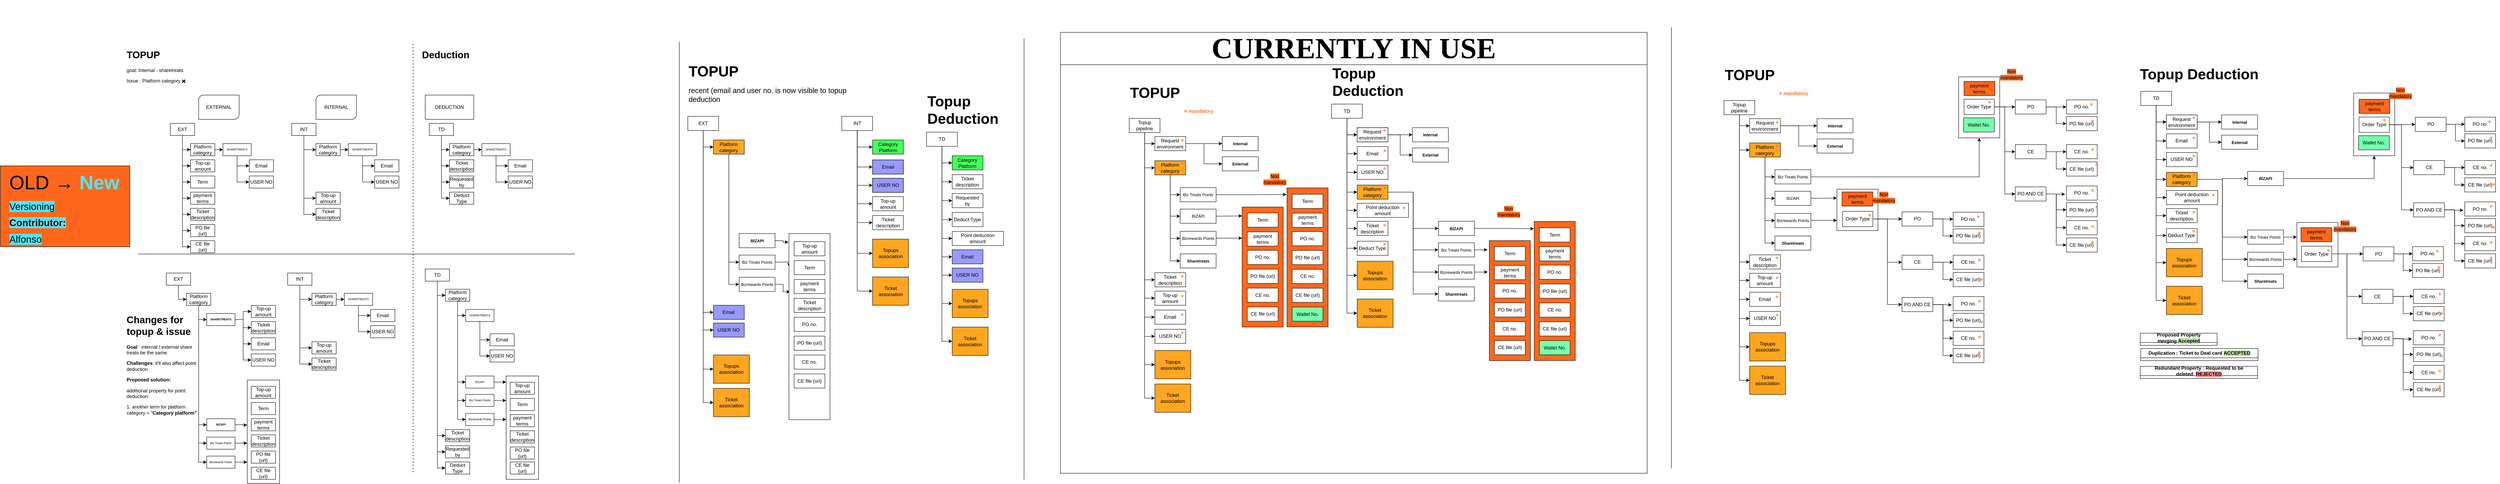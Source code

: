 <mxfile version="24.6.4" type="github">
  <diagram name="Deduction and Topup" id="UO4i1Ba0TmrfY3dvPFhu">
    <mxGraphModel dx="2371" dy="2231" grid="1" gridSize="10" guides="1" tooltips="1" connect="1" arrows="1" fold="1" page="1" pageScale="1" pageWidth="850" pageHeight="1100" math="0" shadow="0">
      <root>
        <mxCell id="0" />
        <mxCell id="1" parent="0" />
        <mxCell id="CvFwoGScMNPYBczpcx6Q-17" value="" style="group" parent="1" vertex="1" connectable="0">
          <mxGeometry x="1630" y="-100" width="1110.004" height="1185" as="geometry" />
        </mxCell>
        <mxCell id="tFD-mgPpHPgWepGsItV7-3" style="edgeStyle=orthogonalEdgeStyle;rounded=0;orthogonalLoop=1;jettySize=auto;html=1;entryX=0;entryY=0.5;entryDx=0;entryDy=0;" parent="CvFwoGScMNPYBczpcx6Q-17" source="tFD-mgPpHPgWepGsItV7-4" target="tFD-mgPpHPgWepGsItV7-7" edge="1">
          <mxGeometry relative="1" as="geometry" />
        </mxCell>
        <mxCell id="CvFwoGScMNPYBczpcx6Q-5" style="edgeStyle=orthogonalEdgeStyle;rounded=0;orthogonalLoop=1;jettySize=auto;html=1;entryX=0;entryY=0.5;entryDx=0;entryDy=0;" parent="CvFwoGScMNPYBczpcx6Q-17" source="tFD-mgPpHPgWepGsItV7-4" target="CvFwoGScMNPYBczpcx6Q-4" edge="1">
          <mxGeometry relative="1" as="geometry" />
        </mxCell>
        <mxCell id="CvFwoGScMNPYBczpcx6Q-9" style="edgeStyle=orthogonalEdgeStyle;rounded=0;orthogonalLoop=1;jettySize=auto;html=1;entryX=0;entryY=0.5;entryDx=0;entryDy=0;" parent="CvFwoGScMNPYBczpcx6Q-17" source="tFD-mgPpHPgWepGsItV7-4" target="CvFwoGScMNPYBczpcx6Q-8" edge="1">
          <mxGeometry relative="1" as="geometry" />
        </mxCell>
        <mxCell id="jp4SlT_vMWUskMpTl-hW-119" style="edgeStyle=orthogonalEdgeStyle;rounded=0;orthogonalLoop=1;jettySize=auto;html=1;entryX=0;entryY=0.5;entryDx=0;entryDy=0;" parent="CvFwoGScMNPYBczpcx6Q-17" source="tFD-mgPpHPgWepGsItV7-4" target="jp4SlT_vMWUskMpTl-hW-111" edge="1">
          <mxGeometry relative="1" as="geometry" />
        </mxCell>
        <mxCell id="jp4SlT_vMWUskMpTl-hW-120" style="edgeStyle=orthogonalEdgeStyle;rounded=0;orthogonalLoop=1;jettySize=auto;html=1;entryX=0;entryY=0.5;entryDx=0;entryDy=0;" parent="CvFwoGScMNPYBczpcx6Q-17" source="tFD-mgPpHPgWepGsItV7-4" target="jp4SlT_vMWUskMpTl-hW-110" edge="1">
          <mxGeometry relative="1" as="geometry" />
        </mxCell>
        <mxCell id="tFD-mgPpHPgWepGsItV7-4" value="EXT" style="rounded=0;whiteSpace=wrap;html=1;" parent="CvFwoGScMNPYBczpcx6Q-17" vertex="1">
          <mxGeometry x="89" y="287.647" width="76.114" height="35.025" as="geometry" />
        </mxCell>
        <mxCell id="tFD-mgPpHPgWepGsItV7-6" style="edgeStyle=orthogonalEdgeStyle;rounded=0;orthogonalLoop=1;jettySize=auto;html=1;entryX=0;entryY=0.5;entryDx=0;entryDy=0;" parent="CvFwoGScMNPYBczpcx6Q-17" source="tFD-mgPpHPgWepGsItV7-7" target="tFD-mgPpHPgWepGsItV7-23" edge="1">
          <mxGeometry relative="1" as="geometry" />
        </mxCell>
        <mxCell id="jp4SlT_vMWUskMpTl-hW-121" style="edgeStyle=orthogonalEdgeStyle;rounded=0;orthogonalLoop=1;jettySize=auto;html=1;entryX=0;entryY=0.5;entryDx=0;entryDy=0;" parent="CvFwoGScMNPYBczpcx6Q-17" source="tFD-mgPpHPgWepGsItV7-7" target="tFD-mgPpHPgWepGsItV7-25" edge="1">
          <mxGeometry relative="1" as="geometry" />
        </mxCell>
        <mxCell id="tFD-mgPpHPgWepGsItV7-7" value="Platform category" style="rounded=0;whiteSpace=wrap;html=1;fillColor=#FFA621;" parent="CvFwoGScMNPYBczpcx6Q-17" vertex="1">
          <mxGeometry x="152.429" y="346.021" width="76.114" height="35.025" as="geometry" />
        </mxCell>
        <mxCell id="tFD-mgPpHPgWepGsItV7-20" value="&lt;font style=&quot;font-size: 10px;&quot;&gt;BIZAPI&lt;/font&gt;" style="rounded=0;whiteSpace=wrap;html=1;fontSize=7;fontStyle=1" parent="CvFwoGScMNPYBczpcx6Q-17" vertex="1">
          <mxGeometry x="215.857" y="577.453" width="88.8" height="35.025" as="geometry" />
        </mxCell>
        <mxCell id="tFD-mgPpHPgWepGsItV7-23" value="&lt;font style=&quot;font-size: 10px;&quot;&gt;Biz Treats Points&lt;/font&gt;" style="rounded=0;whiteSpace=wrap;html=1;fontSize=7;" parent="CvFwoGScMNPYBczpcx6Q-17" vertex="1">
          <mxGeometry x="215.857" y="630.573" width="88.8" height="35.025" as="geometry" />
        </mxCell>
        <mxCell id="tFD-mgPpHPgWepGsItV7-24" style="edgeStyle=orthogonalEdgeStyle;rounded=0;orthogonalLoop=1;jettySize=auto;html=1;entryX=0.027;entryY=0.313;entryDx=0;entryDy=0;entryPerimeter=0;" parent="CvFwoGScMNPYBczpcx6Q-17" source="tFD-mgPpHPgWepGsItV7-25" target="tFD-mgPpHPgWepGsItV7-2" edge="1">
          <mxGeometry relative="1" as="geometry">
            <mxPoint x="342.714" y="833.448" as="targetPoint" />
          </mxGeometry>
        </mxCell>
        <mxCell id="tFD-mgPpHPgWepGsItV7-25" value="&lt;font style=&quot;font-size: 10px;&quot;&gt;Bizrewards Points&lt;/font&gt;" style="rounded=0;whiteSpace=wrap;html=1;fontSize=7;" parent="CvFwoGScMNPYBczpcx6Q-17" vertex="1">
          <mxGeometry x="215.857" y="685.445" width="88.8" height="35.025" as="geometry" />
        </mxCell>
        <mxCell id="tFD-mgPpHPgWepGsItV7-26" style="edgeStyle=orthogonalEdgeStyle;rounded=0;orthogonalLoop=1;jettySize=auto;html=1;entryX=-0.013;entryY=0.046;entryDx=0;entryDy=0;entryPerimeter=0;" parent="CvFwoGScMNPYBczpcx6Q-17" source="tFD-mgPpHPgWepGsItV7-20" target="tFD-mgPpHPgWepGsItV7-2" edge="1">
          <mxGeometry relative="1" as="geometry">
            <mxPoint x="342.714" y="726.039" as="targetPoint" />
          </mxGeometry>
        </mxCell>
        <mxCell id="tFD-mgPpHPgWepGsItV7-27" style="edgeStyle=orthogonalEdgeStyle;rounded=0;orthogonalLoop=1;jettySize=auto;html=1;entryX=0;entryY=0.177;entryDx=0;entryDy=0;entryPerimeter=0;exitX=1;exitY=0.5;exitDx=0;exitDy=0;" parent="CvFwoGScMNPYBczpcx6Q-17" source="tFD-mgPpHPgWepGsItV7-23" target="tFD-mgPpHPgWepGsItV7-2" edge="1">
          <mxGeometry relative="1" as="geometry">
            <mxPoint x="342.714" y="778.576" as="targetPoint" />
            <Array as="points">
              <mxPoint x="309" y="648.45" />
              <mxPoint x="329" y="647.45" />
            </Array>
          </mxGeometry>
        </mxCell>
        <mxCell id="tFD-mgPpHPgWepGsItV7-34" value="Top-up amount" style="rounded=0;whiteSpace=wrap;html=1;" parent="CvFwoGScMNPYBczpcx6Q-17" vertex="1">
          <mxGeometry x="545.686" y="486.12" width="76.114" height="35.025" as="geometry" />
        </mxCell>
        <mxCell id="tFD-mgPpHPgWepGsItV7-35" value="Ticket description" style="rounded=0;whiteSpace=wrap;html=1;" parent="CvFwoGScMNPYBczpcx6Q-17" vertex="1">
          <mxGeometry x="545.686" y="532.819" width="76.114" height="35.025" as="geometry" />
        </mxCell>
        <mxCell id="tFD-mgPpHPgWepGsItV7-36" style="edgeStyle=orthogonalEdgeStyle;rounded=0;orthogonalLoop=1;jettySize=auto;html=1;entryX=0;entryY=0.5;entryDx=0;entryDy=0;" parent="CvFwoGScMNPYBczpcx6Q-17" source="tFD-mgPpHPgWepGsItV7-39" target="tFD-mgPpHPgWepGsItV7-41" edge="1">
          <mxGeometry relative="1" as="geometry" />
        </mxCell>
        <mxCell id="tFD-mgPpHPgWepGsItV7-37" style="edgeStyle=orthogonalEdgeStyle;rounded=0;orthogonalLoop=1;jettySize=auto;html=1;entryX=0;entryY=0.5;entryDx=0;entryDy=0;" parent="CvFwoGScMNPYBczpcx6Q-17" source="tFD-mgPpHPgWepGsItV7-39" target="tFD-mgPpHPgWepGsItV7-34" edge="1">
          <mxGeometry relative="1" as="geometry" />
        </mxCell>
        <mxCell id="tFD-mgPpHPgWepGsItV7-38" style="edgeStyle=orthogonalEdgeStyle;rounded=0;orthogonalLoop=1;jettySize=auto;html=1;entryX=0;entryY=0.5;entryDx=0;entryDy=0;" parent="CvFwoGScMNPYBczpcx6Q-17" source="tFD-mgPpHPgWepGsItV7-39" target="tFD-mgPpHPgWepGsItV7-35" edge="1">
          <mxGeometry relative="1" as="geometry" />
        </mxCell>
        <mxCell id="CvFwoGScMNPYBczpcx6Q-15" style="edgeStyle=orthogonalEdgeStyle;rounded=0;orthogonalLoop=1;jettySize=auto;html=1;entryX=0;entryY=0.5;entryDx=0;entryDy=0;" parent="CvFwoGScMNPYBczpcx6Q-17" source="tFD-mgPpHPgWepGsItV7-39" target="CvFwoGScMNPYBczpcx6Q-13" edge="1">
          <mxGeometry relative="1" as="geometry" />
        </mxCell>
        <mxCell id="CvFwoGScMNPYBczpcx6Q-16" style="edgeStyle=orthogonalEdgeStyle;rounded=0;orthogonalLoop=1;jettySize=auto;html=1;entryX=0;entryY=0.5;entryDx=0;entryDy=0;" parent="CvFwoGScMNPYBczpcx6Q-17" source="tFD-mgPpHPgWepGsItV7-39" target="CvFwoGScMNPYBczpcx6Q-14" edge="1">
          <mxGeometry relative="1" as="geometry" />
        </mxCell>
        <mxCell id="jp4SlT_vMWUskMpTl-hW-126" style="edgeStyle=orthogonalEdgeStyle;rounded=0;orthogonalLoop=1;jettySize=auto;html=1;entryX=0;entryY=0.5;entryDx=0;entryDy=0;" parent="CvFwoGScMNPYBczpcx6Q-17" source="tFD-mgPpHPgWepGsItV7-39" target="jp4SlT_vMWUskMpTl-hW-124" edge="1">
          <mxGeometry relative="1" as="geometry" />
        </mxCell>
        <mxCell id="jp4SlT_vMWUskMpTl-hW-127" style="edgeStyle=orthogonalEdgeStyle;rounded=0;orthogonalLoop=1;jettySize=auto;html=1;entryX=0;entryY=0.5;entryDx=0;entryDy=0;" parent="CvFwoGScMNPYBczpcx6Q-17" source="tFD-mgPpHPgWepGsItV7-39" target="jp4SlT_vMWUskMpTl-hW-125" edge="1">
          <mxGeometry relative="1" as="geometry" />
        </mxCell>
        <mxCell id="tFD-mgPpHPgWepGsItV7-39" value="INT" style="rounded=0;whiteSpace=wrap;html=1;" parent="CvFwoGScMNPYBczpcx6Q-17" vertex="1">
          <mxGeometry x="469.571" y="287.647" width="76.114" height="35.025" as="geometry" />
        </mxCell>
        <mxCell id="tFD-mgPpHPgWepGsItV7-41" value="Category Platform" style="rounded=0;whiteSpace=wrap;html=1;fillColor=#47FF5A;" parent="CvFwoGScMNPYBczpcx6Q-17" vertex="1">
          <mxGeometry x="545.686" y="346.021" width="76.114" height="35.025" as="geometry" />
        </mxCell>
        <mxCell id="tFD-mgPpHPgWepGsItV7-50" value="Category Platform" style="rounded=0;whiteSpace=wrap;html=1;fillColor=#47FF5A;" parent="CvFwoGScMNPYBczpcx6Q-17" vertex="1">
          <mxGeometry x="742.433" y="385.112" width="76.114" height="35.025" as="geometry" />
        </mxCell>
        <mxCell id="tFD-mgPpHPgWepGsItV7-56" value="Ticket description" style="rounded=0;whiteSpace=wrap;html=1;" parent="CvFwoGScMNPYBczpcx6Q-17" vertex="1">
          <mxGeometry x="742.433" y="431.811" width="76.114" height="35.025" as="geometry" />
        </mxCell>
        <mxCell id="tFD-mgPpHPgWepGsItV7-57" value="Requested by" style="rounded=0;whiteSpace=wrap;html=1;" parent="CvFwoGScMNPYBczpcx6Q-17" vertex="1">
          <mxGeometry x="742.433" y="478.511" width="76.114" height="35.025" as="geometry" />
        </mxCell>
        <mxCell id="tFD-mgPpHPgWepGsItV7-58" value="Deduct Type" style="rounded=0;whiteSpace=wrap;html=1;" parent="CvFwoGScMNPYBczpcx6Q-17" vertex="1">
          <mxGeometry x="742.433" y="525.21" width="76.114" height="35.025" as="geometry" />
        </mxCell>
        <mxCell id="tFD-mgPpHPgWepGsItV7-59" style="edgeStyle=orthogonalEdgeStyle;rounded=0;orthogonalLoop=1;jettySize=auto;html=1;entryX=0;entryY=0.5;entryDx=0;entryDy=0;" parent="CvFwoGScMNPYBczpcx6Q-17" source="tFD-mgPpHPgWepGsItV7-63" target="tFD-mgPpHPgWepGsItV7-50" edge="1">
          <mxGeometry relative="1" as="geometry" />
        </mxCell>
        <mxCell id="tFD-mgPpHPgWepGsItV7-60" style="edgeStyle=orthogonalEdgeStyle;rounded=0;orthogonalLoop=1;jettySize=auto;html=1;entryX=0;entryY=0.5;entryDx=0;entryDy=0;" parent="CvFwoGScMNPYBczpcx6Q-17" source="tFD-mgPpHPgWepGsItV7-63" target="tFD-mgPpHPgWepGsItV7-56" edge="1">
          <mxGeometry relative="1" as="geometry" />
        </mxCell>
        <mxCell id="tFD-mgPpHPgWepGsItV7-61" style="edgeStyle=orthogonalEdgeStyle;rounded=0;orthogonalLoop=1;jettySize=auto;html=1;entryX=0;entryY=0.5;entryDx=0;entryDy=0;" parent="CvFwoGScMNPYBczpcx6Q-17" source="tFD-mgPpHPgWepGsItV7-63" target="tFD-mgPpHPgWepGsItV7-57" edge="1">
          <mxGeometry relative="1" as="geometry" />
        </mxCell>
        <mxCell id="tFD-mgPpHPgWepGsItV7-62" style="edgeStyle=orthogonalEdgeStyle;rounded=0;orthogonalLoop=1;jettySize=auto;html=1;entryX=0;entryY=0.5;entryDx=0;entryDy=0;" parent="CvFwoGScMNPYBczpcx6Q-17" source="tFD-mgPpHPgWepGsItV7-63" target="tFD-mgPpHPgWepGsItV7-58" edge="1">
          <mxGeometry relative="1" as="geometry" />
        </mxCell>
        <mxCell id="tFD-mgPpHPgWepGsItV7-65" style="edgeStyle=orthogonalEdgeStyle;rounded=0;orthogonalLoop=1;jettySize=auto;html=1;entryX=0;entryY=0.5;entryDx=0;entryDy=0;" parent="CvFwoGScMNPYBczpcx6Q-17" source="tFD-mgPpHPgWepGsItV7-63" target="tFD-mgPpHPgWepGsItV7-64" edge="1">
          <mxGeometry relative="1" as="geometry" />
        </mxCell>
        <mxCell id="CvFwoGScMNPYBczpcx6Q-11" style="edgeStyle=orthogonalEdgeStyle;rounded=0;orthogonalLoop=1;jettySize=auto;html=1;entryX=0;entryY=0.5;entryDx=0;entryDy=0;" parent="CvFwoGScMNPYBczpcx6Q-17" source="tFD-mgPpHPgWepGsItV7-63" target="CvFwoGScMNPYBczpcx6Q-6" edge="1">
          <mxGeometry relative="1" as="geometry" />
        </mxCell>
        <mxCell id="CvFwoGScMNPYBczpcx6Q-12" style="edgeStyle=orthogonalEdgeStyle;rounded=0;orthogonalLoop=1;jettySize=auto;html=1;entryX=0;entryY=0.5;entryDx=0;entryDy=0;" parent="CvFwoGScMNPYBczpcx6Q-17" source="tFD-mgPpHPgWepGsItV7-63" target="CvFwoGScMNPYBczpcx6Q-7" edge="1">
          <mxGeometry relative="1" as="geometry" />
        </mxCell>
        <mxCell id="aQa93u4lc_Z018DIoV98-7" style="edgeStyle=orthogonalEdgeStyle;rounded=0;orthogonalLoop=1;jettySize=auto;html=1;entryX=0;entryY=0.5;entryDx=0;entryDy=0;" parent="CvFwoGScMNPYBczpcx6Q-17" source="tFD-mgPpHPgWepGsItV7-63" target="aQa93u4lc_Z018DIoV98-5" edge="1">
          <mxGeometry relative="1" as="geometry" />
        </mxCell>
        <mxCell id="aQa93u4lc_Z018DIoV98-8" style="edgeStyle=orthogonalEdgeStyle;rounded=0;orthogonalLoop=1;jettySize=auto;html=1;entryX=0;entryY=0.5;entryDx=0;entryDy=0;" parent="CvFwoGScMNPYBczpcx6Q-17" source="tFD-mgPpHPgWepGsItV7-63" target="aQa93u4lc_Z018DIoV98-6" edge="1">
          <mxGeometry relative="1" as="geometry" />
        </mxCell>
        <mxCell id="tFD-mgPpHPgWepGsItV7-63" value="TD" style="rounded=0;whiteSpace=wrap;html=1;" parent="CvFwoGScMNPYBczpcx6Q-17" vertex="1">
          <mxGeometry x="679.004" y="326.738" width="76.114" height="35.025" as="geometry" />
        </mxCell>
        <mxCell id="tFD-mgPpHPgWepGsItV7-64" value="Point deduction amount" style="rounded=0;whiteSpace=wrap;html=1;" parent="CvFwoGScMNPYBczpcx6Q-17" vertex="1">
          <mxGeometry x="742.433" y="571.91" width="126.857" height="35.025" as="geometry" />
        </mxCell>
        <mxCell id="tFD-mgPpHPgWepGsItV7-66" value="&lt;h1 style=&quot;margin-top: 0px;&quot;&gt;&lt;font style=&quot;font-size: 36px;&quot;&gt;TOPUP&lt;/font&gt;&lt;/h1&gt;&lt;p&gt;&lt;span style=&quot;font-size: 18px;&quot;&gt;recent (email and user no. is now visible to topup deduction&lt;/span&gt;&lt;/p&gt;" style="text;html=1;whiteSpace=wrap;overflow=hidden;rounded=0;" parent="CvFwoGScMNPYBczpcx6Q-17" vertex="1">
          <mxGeometry x="89" y="147.55" width="469.371" height="140.099" as="geometry" />
        </mxCell>
        <mxCell id="tFD-mgPpHPgWepGsItV7-67" value="&lt;h1 style=&quot;margin-top: 0px;&quot;&gt;&lt;font style=&quot;font-size: 36px;&quot;&gt;Topup Deduction&lt;/font&gt;&lt;/h1&gt;" style="text;html=1;whiteSpace=wrap;overflow=hidden;rounded=0;" parent="CvFwoGScMNPYBczpcx6Q-17" vertex="1">
          <mxGeometry x="679.007" y="222.047" width="241.029" height="81.724" as="geometry" />
        </mxCell>
        <mxCell id="CvFwoGScMNPYBczpcx6Q-4" value="Topups&lt;div&gt;association&lt;/div&gt;" style="rounded=0;whiteSpace=wrap;html=1;fillColor=#FFA621;" parent="CvFwoGScMNPYBczpcx6Q-17" vertex="1">
          <mxGeometry x="152.429" y="877.449" width="88.8" height="70.049" as="geometry" />
        </mxCell>
        <mxCell id="CvFwoGScMNPYBczpcx6Q-6" value="Topups&lt;div&gt;association&lt;/div&gt;" style="rounded=0;whiteSpace=wrap;html=1;fillColor=#FFA621;" parent="CvFwoGScMNPYBczpcx6Q-17" vertex="1">
          <mxGeometry x="742.433" y="715.174" width="88.8" height="70.049" as="geometry" />
        </mxCell>
        <mxCell id="CvFwoGScMNPYBczpcx6Q-7" value="Ticket&lt;div&gt;association&lt;/div&gt;" style="rounded=0;whiteSpace=wrap;html=1;fillColor=#FFA621;" parent="CvFwoGScMNPYBczpcx6Q-17" vertex="1">
          <mxGeometry x="742.433" y="808.573" width="88.8" height="70.049" as="geometry" />
        </mxCell>
        <mxCell id="CvFwoGScMNPYBczpcx6Q-8" value="Ticket&lt;div&gt;association&lt;/div&gt;" style="rounded=0;whiteSpace=wrap;html=1;fillColor=#FFA621;" parent="CvFwoGScMNPYBczpcx6Q-17" vertex="1">
          <mxGeometry x="152.429" y="960.141" width="88.8" height="70.049" as="geometry" />
        </mxCell>
        <mxCell id="CvFwoGScMNPYBczpcx6Q-13" value="Topups&lt;div&gt;association&lt;/div&gt;" style="rounded=0;whiteSpace=wrap;html=1;fillColor=#FFA621;" parent="CvFwoGScMNPYBczpcx6Q-17" vertex="1">
          <mxGeometry x="545.686" y="591.194" width="88.8" height="70.049" as="geometry" />
        </mxCell>
        <mxCell id="CvFwoGScMNPYBczpcx6Q-14" value="Ticket&lt;div&gt;association&lt;/div&gt;" style="rounded=0;whiteSpace=wrap;html=1;fillColor=#FFA621;" parent="CvFwoGScMNPYBczpcx6Q-17" vertex="1">
          <mxGeometry x="545.686" y="684.593" width="88.8" height="70.049" as="geometry" />
        </mxCell>
        <mxCell id="jp4SlT_vMWUskMpTl-hW-97" value="Email" style="rounded=0;whiteSpace=wrap;html=1;" parent="CvFwoGScMNPYBczpcx6Q-17" vertex="1">
          <mxGeometry x="545.689" y="395.341" width="76.114" height="35.025" as="geometry" />
        </mxCell>
        <mxCell id="jp4SlT_vMWUskMpTl-hW-98" value="USER NO" style="rounded=0;whiteSpace=wrap;html=1;" parent="CvFwoGScMNPYBczpcx6Q-17" vertex="1">
          <mxGeometry x="545.689" y="440.61" width="76.114" height="35.025" as="geometry" />
        </mxCell>
        <mxCell id="jp4SlT_vMWUskMpTl-hW-110" value="USER NO" style="rounded=0;whiteSpace=wrap;html=1;fillColor=#9999FF;" parent="CvFwoGScMNPYBczpcx6Q-17" vertex="1">
          <mxGeometry x="152.43" y="798.415" width="76.114" height="35.025" as="geometry" />
        </mxCell>
        <mxCell id="jp4SlT_vMWUskMpTl-hW-111" value="Email" style="rounded=0;whiteSpace=wrap;html=1;fillColor=#9999FF;" parent="CvFwoGScMNPYBczpcx6Q-17" vertex="1">
          <mxGeometry x="152.43" y="754.645" width="76.114" height="35.025" as="geometry" />
        </mxCell>
        <mxCell id="jp4SlT_vMWUskMpTl-hW-112" value="" style="group" parent="CvFwoGScMNPYBczpcx6Q-17" vertex="1" connectable="0">
          <mxGeometry x="339" y="577.45" width="101.49" height="460" as="geometry" />
        </mxCell>
        <mxCell id="tFD-mgPpHPgWepGsItV7-2" value="" style="rounded=0;whiteSpace=wrap;html=1;" parent="jp4SlT_vMWUskMpTl-hW-112" vertex="1">
          <mxGeometry width="101.49" height="460" as="geometry" />
        </mxCell>
        <mxCell id="tFD-mgPpHPgWepGsItV7-15" value="Top-up amount" style="rounded=0;whiteSpace=wrap;html=1;" parent="jp4SlT_vMWUskMpTl-hW-112" vertex="1">
          <mxGeometry x="12.69" y="20.004" width="76.114" height="35.025" as="geometry" />
        </mxCell>
        <mxCell id="tFD-mgPpHPgWepGsItV7-16" value="Term" style="rounded=0;whiteSpace=wrap;html=1;" parent="jp4SlT_vMWUskMpTl-hW-112" vertex="1">
          <mxGeometry x="12.69" y="66.703" width="76.114" height="35.025" as="geometry" />
        </mxCell>
        <mxCell id="tFD-mgPpHPgWepGsItV7-17" value="payment terms" style="rounded=0;whiteSpace=wrap;html=1;" parent="jp4SlT_vMWUskMpTl-hW-112" vertex="1">
          <mxGeometry x="12.69" y="113.403" width="76.114" height="35.025" as="geometry" />
        </mxCell>
        <mxCell id="tFD-mgPpHPgWepGsItV7-18" value="Ticket description" style="rounded=0;whiteSpace=wrap;html=1;" parent="jp4SlT_vMWUskMpTl-hW-112" vertex="1">
          <mxGeometry x="12.69" y="160.102" width="76.114" height="35.025" as="geometry" />
        </mxCell>
        <mxCell id="tFD-mgPpHPgWepGsItV7-19" value="PO file (url)" style="rounded=0;whiteSpace=wrap;html=1;" parent="jp4SlT_vMWUskMpTl-hW-112" vertex="1">
          <mxGeometry x="12.69" y="253.501" width="76.114" height="35.025" as="geometry" />
        </mxCell>
        <mxCell id="tFD-mgPpHPgWepGsItV7-28" value="CE file (url)" style="rounded=0;whiteSpace=wrap;html=1;" parent="jp4SlT_vMWUskMpTl-hW-112" vertex="1">
          <mxGeometry x="12.69" y="346.9" width="76.114" height="35.025" as="geometry" />
        </mxCell>
        <mxCell id="CvFwoGScMNPYBczpcx6Q-2" value="PO no." style="rounded=0;whiteSpace=wrap;html=1;fillColor=default;" parent="jp4SlT_vMWUskMpTl-hW-112" vertex="1">
          <mxGeometry x="12.69" y="206.802" width="76.114" height="35.025" as="geometry" />
        </mxCell>
        <mxCell id="CvFwoGScMNPYBczpcx6Q-3" value="CE no." style="rounded=0;whiteSpace=wrap;html=1;fillColor=default;" parent="jp4SlT_vMWUskMpTl-hW-112" vertex="1">
          <mxGeometry x="12.69" y="300.201" width="76.114" height="35.025" as="geometry" />
        </mxCell>
        <mxCell id="jp4SlT_vMWUskMpTl-hW-124" value="Email" style="rounded=0;whiteSpace=wrap;html=1;fillColor=#9999FF;" parent="CvFwoGScMNPYBczpcx6Q-17" vertex="1">
          <mxGeometry x="545.69" y="395.345" width="76.114" height="35.025" as="geometry" />
        </mxCell>
        <mxCell id="jp4SlT_vMWUskMpTl-hW-125" value="USER NO" style="rounded=0;whiteSpace=wrap;html=1;fillColor=#9999FF;" parent="CvFwoGScMNPYBczpcx6Q-17" vertex="1">
          <mxGeometry x="545.69" y="440.615" width="76.114" height="35.025" as="geometry" />
        </mxCell>
        <mxCell id="aQa93u4lc_Z018DIoV98-5" value="Email" style="rounded=0;whiteSpace=wrap;html=1;fillColor=#9999FF;" parent="CvFwoGScMNPYBczpcx6Q-17" vertex="1">
          <mxGeometry x="742.43" y="617.415" width="76.114" height="35.025" as="geometry" />
        </mxCell>
        <mxCell id="aQa93u4lc_Z018DIoV98-6" value="USER NO" style="rounded=0;whiteSpace=wrap;html=1;fillColor=#9999FF;" parent="CvFwoGScMNPYBczpcx6Q-17" vertex="1">
          <mxGeometry x="742.43" y="662.685" width="76.114" height="35.025" as="geometry" />
        </mxCell>
        <mxCell id="ur3rwo8m36pCk2JopQ4I-267" value="" style="endArrow=none;html=1;rounded=0;" parent="CvFwoGScMNPYBczpcx6Q-17" edge="1">
          <mxGeometry width="50" height="50" relative="1" as="geometry">
            <mxPoint x="920" y="1185.64" as="sourcePoint" />
            <mxPoint x="920" y="95.64" as="targetPoint" />
          </mxGeometry>
        </mxCell>
        <mxCell id="tFD-mgPpHPgWepGsItV7-1" value="" style="endArrow=none;html=1;rounded=0;" parent="CvFwoGScMNPYBczpcx6Q-17" edge="1">
          <mxGeometry width="50" height="50" relative="1" as="geometry">
            <mxPoint x="68" y="1193.09" as="sourcePoint" />
            <mxPoint x="68" y="103.09" as="targetPoint" />
          </mxGeometry>
        </mxCell>
        <mxCell id="DGBJH2zSqV6qEoHmrK1D-121" value="" style="rounded=0;whiteSpace=wrap;html=1;" parent="1" vertex="1">
          <mxGeometry x="630" y="839.5" width="80" height="255.5" as="geometry" />
        </mxCell>
        <mxCell id="DGBJH2zSqV6qEoHmrK1D-8" value="" style="group" parent="1" vertex="1" connectable="0">
          <mxGeometry x="800" y="135" width="100" height="60" as="geometry" />
        </mxCell>
        <mxCell id="DGBJH2zSqV6qEoHmrK1D-4" value="" style="verticalLabelPosition=bottom;verticalAlign=top;html=1;shape=mxgraph.basic.diag_round_rect;dx=6;whiteSpace=wrap;" parent="DGBJH2zSqV6qEoHmrK1D-8" vertex="1">
          <mxGeometry width="100" height="60" as="geometry" />
        </mxCell>
        <mxCell id="DGBJH2zSqV6qEoHmrK1D-6" value="INTERNAL" style="text;html=1;align=center;verticalAlign=middle;whiteSpace=wrap;rounded=0;" parent="DGBJH2zSqV6qEoHmrK1D-8" vertex="1">
          <mxGeometry x="20" y="15" width="60" height="30" as="geometry" />
        </mxCell>
        <mxCell id="DGBJH2zSqV6qEoHmrK1D-9" value="&lt;h1 style=&quot;margin-top: 0px;&quot;&gt;TOPUP&lt;/h1&gt;&lt;p&gt;goal: Internal - sharetreats&lt;/p&gt;&lt;p&gt;Issue : Platform category ✖️&lt;/p&gt;" style="text;html=1;whiteSpace=wrap;overflow=hidden;rounded=0;" parent="1" vertex="1">
          <mxGeometry x="330" y="15" width="180" height="120" as="geometry" />
        </mxCell>
        <mxCell id="DGBJH2zSqV6qEoHmrK1D-12" style="edgeStyle=orthogonalEdgeStyle;rounded=0;orthogonalLoop=1;jettySize=auto;html=1;entryX=0;entryY=0.5;entryDx=0;entryDy=0;" parent="1" source="DGBJH2zSqV6qEoHmrK1D-10" target="DGBJH2zSqV6qEoHmrK1D-11" edge="1">
          <mxGeometry relative="1" as="geometry" />
        </mxCell>
        <mxCell id="DGBJH2zSqV6qEoHmrK1D-18" style="edgeStyle=orthogonalEdgeStyle;rounded=0;orthogonalLoop=1;jettySize=auto;html=1;entryX=0;entryY=0.5;entryDx=0;entryDy=0;" parent="1" source="DGBJH2zSqV6qEoHmrK1D-10" target="DGBJH2zSqV6qEoHmrK1D-14" edge="1">
          <mxGeometry relative="1" as="geometry" />
        </mxCell>
        <mxCell id="DGBJH2zSqV6qEoHmrK1D-19" style="edgeStyle=orthogonalEdgeStyle;rounded=0;orthogonalLoop=1;jettySize=auto;html=1;entryX=0;entryY=0.5;entryDx=0;entryDy=0;" parent="1" source="DGBJH2zSqV6qEoHmrK1D-10" target="DGBJH2zSqV6qEoHmrK1D-15" edge="1">
          <mxGeometry relative="1" as="geometry" />
        </mxCell>
        <mxCell id="DGBJH2zSqV6qEoHmrK1D-20" style="edgeStyle=orthogonalEdgeStyle;rounded=0;orthogonalLoop=1;jettySize=auto;html=1;entryX=0;entryY=0.5;entryDx=0;entryDy=0;" parent="1" source="DGBJH2zSqV6qEoHmrK1D-10" target="DGBJH2zSqV6qEoHmrK1D-16" edge="1">
          <mxGeometry relative="1" as="geometry" />
        </mxCell>
        <mxCell id="DGBJH2zSqV6qEoHmrK1D-22" style="edgeStyle=orthogonalEdgeStyle;rounded=0;orthogonalLoop=1;jettySize=auto;html=1;entryX=0;entryY=0.5;entryDx=0;entryDy=0;" parent="1" source="DGBJH2zSqV6qEoHmrK1D-10" target="DGBJH2zSqV6qEoHmrK1D-21" edge="1">
          <mxGeometry relative="1" as="geometry" />
        </mxCell>
        <mxCell id="DGBJH2zSqV6qEoHmrK1D-25" style="edgeStyle=orthogonalEdgeStyle;rounded=0;orthogonalLoop=1;jettySize=auto;html=1;entryX=0;entryY=0.5;entryDx=0;entryDy=0;" parent="1" source="DGBJH2zSqV6qEoHmrK1D-10" target="DGBJH2zSqV6qEoHmrK1D-23" edge="1">
          <mxGeometry relative="1" as="geometry" />
        </mxCell>
        <mxCell id="DGBJH2zSqV6qEoHmrK1D-26" style="edgeStyle=orthogonalEdgeStyle;rounded=0;orthogonalLoop=1;jettySize=auto;html=1;entryX=0;entryY=0.5;entryDx=0;entryDy=0;" parent="1" source="DGBJH2zSqV6qEoHmrK1D-10" target="DGBJH2zSqV6qEoHmrK1D-24" edge="1">
          <mxGeometry relative="1" as="geometry" />
        </mxCell>
        <mxCell id="DGBJH2zSqV6qEoHmrK1D-10" value="EXT" style="rounded=0;whiteSpace=wrap;html=1;" parent="1" vertex="1">
          <mxGeometry x="440" y="205" width="60" height="30" as="geometry" />
        </mxCell>
        <mxCell id="DGBJH2zSqV6qEoHmrK1D-30" style="edgeStyle=orthogonalEdgeStyle;rounded=0;orthogonalLoop=1;jettySize=auto;html=1;entryX=0;entryY=0.5;entryDx=0;entryDy=0;" parent="1" source="DGBJH2zSqV6qEoHmrK1D-11" target="DGBJH2zSqV6qEoHmrK1D-29" edge="1">
          <mxGeometry relative="1" as="geometry" />
        </mxCell>
        <mxCell id="DGBJH2zSqV6qEoHmrK1D-11" value="Platform category" style="rounded=0;whiteSpace=wrap;html=1;" parent="1" vertex="1">
          <mxGeometry x="490" y="255" width="60" height="30" as="geometry" />
        </mxCell>
        <mxCell id="DGBJH2zSqV6qEoHmrK1D-14" value="Top-up amount" style="rounded=0;whiteSpace=wrap;html=1;" parent="1" vertex="1">
          <mxGeometry x="490" y="295" width="60" height="30" as="geometry" />
        </mxCell>
        <mxCell id="DGBJH2zSqV6qEoHmrK1D-15" value="Term" style="rounded=0;whiteSpace=wrap;html=1;" parent="1" vertex="1">
          <mxGeometry x="490" y="335" width="60" height="30" as="geometry" />
        </mxCell>
        <mxCell id="DGBJH2zSqV6qEoHmrK1D-16" value="payment terms" style="rounded=0;whiteSpace=wrap;html=1;" parent="1" vertex="1">
          <mxGeometry x="490" y="375" width="60" height="30" as="geometry" />
        </mxCell>
        <mxCell id="DGBJH2zSqV6qEoHmrK1D-21" value="Ticket description" style="rounded=0;whiteSpace=wrap;html=1;" parent="1" vertex="1">
          <mxGeometry x="490" y="415" width="60" height="30" as="geometry" />
        </mxCell>
        <mxCell id="DGBJH2zSqV6qEoHmrK1D-23" value="PO file (url)" style="rounded=0;whiteSpace=wrap;html=1;" parent="1" vertex="1">
          <mxGeometry x="490" y="455" width="60" height="30" as="geometry" />
        </mxCell>
        <mxCell id="DGBJH2zSqV6qEoHmrK1D-24" value="CE file (url)" style="rounded=0;whiteSpace=wrap;html=1;" parent="1" vertex="1">
          <mxGeometry x="490" y="495" width="60" height="30" as="geometry" />
        </mxCell>
        <mxCell id="DGBJH2zSqV6qEoHmrK1D-27" value="" style="group" parent="1" vertex="1" connectable="0">
          <mxGeometry x="510" y="135" width="100" height="60" as="geometry" />
        </mxCell>
        <mxCell id="DGBJH2zSqV6qEoHmrK1D-5" value="" style="verticalLabelPosition=bottom;verticalAlign=top;html=1;shape=mxgraph.basic.diag_round_rect;dx=6;whiteSpace=wrap;" parent="DGBJH2zSqV6qEoHmrK1D-27" vertex="1">
          <mxGeometry width="100" height="60" as="geometry" />
        </mxCell>
        <mxCell id="DGBJH2zSqV6qEoHmrK1D-7" value="EXTERNAL" style="text;strokeColor=none;align=center;fillColor=none;html=1;verticalAlign=middle;whiteSpace=wrap;rounded=0;" parent="DGBJH2zSqV6qEoHmrK1D-27" vertex="1">
          <mxGeometry x="20" y="15" width="60" height="30" as="geometry" />
        </mxCell>
        <mxCell id="DGBJH2zSqV6qEoHmrK1D-34" style="edgeStyle=orthogonalEdgeStyle;rounded=0;orthogonalLoop=1;jettySize=auto;html=1;entryX=0;entryY=0.5;entryDx=0;entryDy=0;" parent="1" source="DGBJH2zSqV6qEoHmrK1D-29" target="DGBJH2zSqV6qEoHmrK1D-32" edge="1">
          <mxGeometry relative="1" as="geometry" />
        </mxCell>
        <mxCell id="DGBJH2zSqV6qEoHmrK1D-35" style="edgeStyle=orthogonalEdgeStyle;rounded=0;orthogonalLoop=1;jettySize=auto;html=1;entryX=0;entryY=0.5;entryDx=0;entryDy=0;" parent="1" source="DGBJH2zSqV6qEoHmrK1D-29" target="DGBJH2zSqV6qEoHmrK1D-33" edge="1">
          <mxGeometry relative="1" as="geometry" />
        </mxCell>
        <mxCell id="DGBJH2zSqV6qEoHmrK1D-29" value="SHARETREATS" style="rounded=0;whiteSpace=wrap;html=1;fontSize=7;" parent="1" vertex="1">
          <mxGeometry x="570" y="255" width="70" height="30" as="geometry" />
        </mxCell>
        <mxCell id="DGBJH2zSqV6qEoHmrK1D-32" value="USER NO" style="rounded=0;whiteSpace=wrap;html=1;" parent="1" vertex="1">
          <mxGeometry x="635" y="335" width="60" height="30" as="geometry" />
        </mxCell>
        <mxCell id="DGBJH2zSqV6qEoHmrK1D-33" value="Email" style="rounded=0;whiteSpace=wrap;html=1;" parent="1" vertex="1">
          <mxGeometry x="635" y="295" width="60" height="30" as="geometry" />
        </mxCell>
        <mxCell id="DGBJH2zSqV6qEoHmrK1D-36" value="Top-up amount" style="rounded=0;whiteSpace=wrap;html=1;" parent="1" vertex="1">
          <mxGeometry x="800" y="375" width="60" height="30" as="geometry" />
        </mxCell>
        <mxCell id="DGBJH2zSqV6qEoHmrK1D-37" value="Ticket description" style="rounded=0;whiteSpace=wrap;html=1;" parent="1" vertex="1">
          <mxGeometry x="800" y="415" width="60" height="30" as="geometry" />
        </mxCell>
        <mxCell id="DGBJH2zSqV6qEoHmrK1D-48" style="edgeStyle=orthogonalEdgeStyle;rounded=0;orthogonalLoop=1;jettySize=auto;html=1;entryX=0;entryY=0.5;entryDx=0;entryDy=0;" parent="1" source="DGBJH2zSqV6qEoHmrK1D-40" target="DGBJH2zSqV6qEoHmrK1D-42" edge="1">
          <mxGeometry relative="1" as="geometry" />
        </mxCell>
        <mxCell id="DGBJH2zSqV6qEoHmrK1D-49" style="edgeStyle=orthogonalEdgeStyle;rounded=0;orthogonalLoop=1;jettySize=auto;html=1;entryX=0;entryY=0.5;entryDx=0;entryDy=0;" parent="1" source="DGBJH2zSqV6qEoHmrK1D-40" target="DGBJH2zSqV6qEoHmrK1D-36" edge="1">
          <mxGeometry relative="1" as="geometry" />
        </mxCell>
        <mxCell id="DGBJH2zSqV6qEoHmrK1D-50" style="edgeStyle=orthogonalEdgeStyle;rounded=0;orthogonalLoop=1;jettySize=auto;html=1;entryX=0;entryY=0.5;entryDx=0;entryDy=0;" parent="1" source="DGBJH2zSqV6qEoHmrK1D-40" target="DGBJH2zSqV6qEoHmrK1D-37" edge="1">
          <mxGeometry relative="1" as="geometry" />
        </mxCell>
        <mxCell id="DGBJH2zSqV6qEoHmrK1D-40" value="INT" style="rounded=0;whiteSpace=wrap;html=1;" parent="1" vertex="1">
          <mxGeometry x="740" y="205" width="60" height="30" as="geometry" />
        </mxCell>
        <mxCell id="DGBJH2zSqV6qEoHmrK1D-41" style="edgeStyle=orthogonalEdgeStyle;rounded=0;orthogonalLoop=1;jettySize=auto;html=1;entryX=0;entryY=0.5;entryDx=0;entryDy=0;" parent="1" source="DGBJH2zSqV6qEoHmrK1D-42" target="DGBJH2zSqV6qEoHmrK1D-45" edge="1">
          <mxGeometry relative="1" as="geometry" />
        </mxCell>
        <mxCell id="DGBJH2zSqV6qEoHmrK1D-42" value="Platform category" style="rounded=0;whiteSpace=wrap;html=1;" parent="1" vertex="1">
          <mxGeometry x="800" y="255" width="60" height="30" as="geometry" />
        </mxCell>
        <mxCell id="DGBJH2zSqV6qEoHmrK1D-43" style="edgeStyle=orthogonalEdgeStyle;rounded=0;orthogonalLoop=1;jettySize=auto;html=1;entryX=0;entryY=0.5;entryDx=0;entryDy=0;" parent="1" source="DGBJH2zSqV6qEoHmrK1D-45" target="DGBJH2zSqV6qEoHmrK1D-46" edge="1">
          <mxGeometry relative="1" as="geometry" />
        </mxCell>
        <mxCell id="DGBJH2zSqV6qEoHmrK1D-44" style="edgeStyle=orthogonalEdgeStyle;rounded=0;orthogonalLoop=1;jettySize=auto;html=1;entryX=0;entryY=0.5;entryDx=0;entryDy=0;" parent="1" source="DGBJH2zSqV6qEoHmrK1D-45" target="DGBJH2zSqV6qEoHmrK1D-47" edge="1">
          <mxGeometry relative="1" as="geometry" />
        </mxCell>
        <mxCell id="DGBJH2zSqV6qEoHmrK1D-45" value="SHARETREATS" style="rounded=0;whiteSpace=wrap;html=1;fontSize=7;" parent="1" vertex="1">
          <mxGeometry x="880" y="255" width="70" height="30" as="geometry" />
        </mxCell>
        <mxCell id="DGBJH2zSqV6qEoHmrK1D-46" value="USER NO" style="rounded=0;whiteSpace=wrap;html=1;" parent="1" vertex="1">
          <mxGeometry x="945" y="335" width="60" height="30" as="geometry" />
        </mxCell>
        <mxCell id="DGBJH2zSqV6qEoHmrK1D-47" value="Email" style="rounded=0;whiteSpace=wrap;html=1;" parent="1" vertex="1">
          <mxGeometry x="945" y="295" width="60" height="30" as="geometry" />
        </mxCell>
        <mxCell id="DGBJH2zSqV6qEoHmrK1D-52" value="DEDUCTION" style="rounded=0;whiteSpace=wrap;html=1;" parent="1" vertex="1">
          <mxGeometry x="1070" y="135" width="120" height="60" as="geometry" />
        </mxCell>
        <mxCell id="DGBJH2zSqV6qEoHmrK1D-53" value="" style="endArrow=none;dashed=1;html=1;dashPattern=1 3;strokeWidth=2;rounded=0;" parent="1" edge="1">
          <mxGeometry width="50" height="50" relative="1" as="geometry">
            <mxPoint x="1040" y="1066.882" as="sourcePoint" />
            <mxPoint x="1040" y="5" as="targetPoint" />
            <Array as="points">
              <mxPoint x="1040" y="235" />
            </Array>
          </mxGeometry>
        </mxCell>
        <mxCell id="DGBJH2zSqV6qEoHmrK1D-54" value="&lt;h1 style=&quot;margin-top: 0px;&quot;&gt;Deduction&lt;/h1&gt;&lt;p&gt;&lt;br&gt;&lt;/p&gt;" style="text;html=1;whiteSpace=wrap;overflow=hidden;rounded=0;" parent="1" vertex="1">
          <mxGeometry x="1060" y="15" width="190" height="50" as="geometry" />
        </mxCell>
        <mxCell id="DGBJH2zSqV6qEoHmrK1D-56" style="edgeStyle=orthogonalEdgeStyle;rounded=0;orthogonalLoop=1;jettySize=auto;html=1;entryX=0;entryY=0.5;entryDx=0;entryDy=0;" parent="1" source="DGBJH2zSqV6qEoHmrK1D-57" target="DGBJH2zSqV6qEoHmrK1D-60" edge="1">
          <mxGeometry relative="1" as="geometry" />
        </mxCell>
        <mxCell id="DGBJH2zSqV6qEoHmrK1D-57" value="Platform category" style="rounded=0;whiteSpace=wrap;html=1;" parent="1" vertex="1">
          <mxGeometry x="1130" y="255" width="60" height="30" as="geometry" />
        </mxCell>
        <mxCell id="DGBJH2zSqV6qEoHmrK1D-58" style="edgeStyle=orthogonalEdgeStyle;rounded=0;orthogonalLoop=1;jettySize=auto;html=1;entryX=0;entryY=0.5;entryDx=0;entryDy=0;" parent="1" source="DGBJH2zSqV6qEoHmrK1D-60" target="DGBJH2zSqV6qEoHmrK1D-61" edge="1">
          <mxGeometry relative="1" as="geometry" />
        </mxCell>
        <mxCell id="DGBJH2zSqV6qEoHmrK1D-59" style="edgeStyle=orthogonalEdgeStyle;rounded=0;orthogonalLoop=1;jettySize=auto;html=1;entryX=0;entryY=0.5;entryDx=0;entryDy=0;" parent="1" source="DGBJH2zSqV6qEoHmrK1D-60" target="DGBJH2zSqV6qEoHmrK1D-62" edge="1">
          <mxGeometry relative="1" as="geometry" />
        </mxCell>
        <mxCell id="DGBJH2zSqV6qEoHmrK1D-60" value="SHARETREATS" style="rounded=0;whiteSpace=wrap;html=1;fontSize=7;" parent="1" vertex="1">
          <mxGeometry x="1210" y="255" width="70" height="30" as="geometry" />
        </mxCell>
        <mxCell id="DGBJH2zSqV6qEoHmrK1D-61" value="USER NO" style="rounded=0;whiteSpace=wrap;html=1;" parent="1" vertex="1">
          <mxGeometry x="1275" y="335" width="60" height="30" as="geometry" />
        </mxCell>
        <mxCell id="DGBJH2zSqV6qEoHmrK1D-62" value="Email" style="rounded=0;whiteSpace=wrap;html=1;" parent="1" vertex="1">
          <mxGeometry x="1275" y="295" width="60" height="30" as="geometry" />
        </mxCell>
        <mxCell id="DGBJH2zSqV6qEoHmrK1D-63" value="Ticket description" style="rounded=0;whiteSpace=wrap;html=1;" parent="1" vertex="1">
          <mxGeometry x="1130" y="295" width="60" height="30" as="geometry" />
        </mxCell>
        <mxCell id="DGBJH2zSqV6qEoHmrK1D-64" value="Requested by" style="rounded=0;whiteSpace=wrap;html=1;" parent="1" vertex="1">
          <mxGeometry x="1130" y="335" width="60" height="30" as="geometry" />
        </mxCell>
        <mxCell id="DGBJH2zSqV6qEoHmrK1D-65" value="Deduct Type" style="rounded=0;whiteSpace=wrap;html=1;" parent="1" vertex="1">
          <mxGeometry x="1130" y="375" width="60" height="30" as="geometry" />
        </mxCell>
        <mxCell id="DGBJH2zSqV6qEoHmrK1D-67" style="edgeStyle=orthogonalEdgeStyle;rounded=0;orthogonalLoop=1;jettySize=auto;html=1;entryX=0;entryY=0.5;entryDx=0;entryDy=0;" parent="1" source="DGBJH2zSqV6qEoHmrK1D-66" target="DGBJH2zSqV6qEoHmrK1D-57" edge="1">
          <mxGeometry relative="1" as="geometry" />
        </mxCell>
        <mxCell id="DGBJH2zSqV6qEoHmrK1D-68" style="edgeStyle=orthogonalEdgeStyle;rounded=0;orthogonalLoop=1;jettySize=auto;html=1;entryX=0;entryY=0.5;entryDx=0;entryDy=0;" parent="1" source="DGBJH2zSqV6qEoHmrK1D-66" target="DGBJH2zSqV6qEoHmrK1D-63" edge="1">
          <mxGeometry relative="1" as="geometry" />
        </mxCell>
        <mxCell id="DGBJH2zSqV6qEoHmrK1D-69" style="edgeStyle=orthogonalEdgeStyle;rounded=0;orthogonalLoop=1;jettySize=auto;html=1;entryX=0;entryY=0.5;entryDx=0;entryDy=0;" parent="1" source="DGBJH2zSqV6qEoHmrK1D-66" target="DGBJH2zSqV6qEoHmrK1D-64" edge="1">
          <mxGeometry relative="1" as="geometry" />
        </mxCell>
        <mxCell id="DGBJH2zSqV6qEoHmrK1D-70" style="edgeStyle=orthogonalEdgeStyle;rounded=0;orthogonalLoop=1;jettySize=auto;html=1;entryX=0;entryY=0.5;entryDx=0;entryDy=0;" parent="1" source="DGBJH2zSqV6qEoHmrK1D-66" target="DGBJH2zSqV6qEoHmrK1D-65" edge="1">
          <mxGeometry relative="1" as="geometry" />
        </mxCell>
        <mxCell id="DGBJH2zSqV6qEoHmrK1D-66" value="TD" style="rounded=0;whiteSpace=wrap;html=1;" parent="1" vertex="1">
          <mxGeometry x="1080" y="205" width="60" height="30" as="geometry" />
        </mxCell>
        <mxCell id="DGBJH2zSqV6qEoHmrK1D-71" value="" style="endArrow=none;html=1;rounded=0;" parent="1" edge="1">
          <mxGeometry width="50" height="50" relative="1" as="geometry">
            <mxPoint x="360" y="528" as="sourcePoint" />
            <mxPoint x="1440" y="528" as="targetPoint" />
          </mxGeometry>
        </mxCell>
        <mxCell id="DGBJH2zSqV6qEoHmrK1D-74" style="edgeStyle=orthogonalEdgeStyle;rounded=0;orthogonalLoop=1;jettySize=auto;html=1;entryX=0;entryY=0.5;entryDx=0;entryDy=0;" parent="1" source="DGBJH2zSqV6qEoHmrK1D-81" target="DGBJH2zSqV6qEoHmrK1D-83" edge="1">
          <mxGeometry relative="1" as="geometry" />
        </mxCell>
        <mxCell id="DGBJH2zSqV6qEoHmrK1D-81" value="EXT" style="rounded=0;whiteSpace=wrap;html=1;" parent="1" vertex="1">
          <mxGeometry x="430" y="575" width="60" height="30" as="geometry" />
        </mxCell>
        <mxCell id="DGBJH2zSqV6qEoHmrK1D-82" style="edgeStyle=orthogonalEdgeStyle;rounded=0;orthogonalLoop=1;jettySize=auto;html=1;entryX=0;entryY=0.5;entryDx=0;entryDy=0;" parent="1" source="DGBJH2zSqV6qEoHmrK1D-83" target="DGBJH2zSqV6qEoHmrK1D-91" edge="1">
          <mxGeometry relative="1" as="geometry" />
        </mxCell>
        <mxCell id="DGBJH2zSqV6qEoHmrK1D-116" style="edgeStyle=orthogonalEdgeStyle;rounded=0;orthogonalLoop=1;jettySize=auto;html=1;entryX=0;entryY=0.5;entryDx=0;entryDy=0;" parent="1" source="DGBJH2zSqV6qEoHmrK1D-83" target="DGBJH2zSqV6qEoHmrK1D-114" edge="1">
          <mxGeometry relative="1" as="geometry" />
        </mxCell>
        <mxCell id="DGBJH2zSqV6qEoHmrK1D-83" value="Platform category" style="rounded=0;whiteSpace=wrap;html=1;" parent="1" vertex="1">
          <mxGeometry x="480" y="625" width="60" height="30" as="geometry" />
        </mxCell>
        <mxCell id="DGBJH2zSqV6qEoHmrK1D-89" style="edgeStyle=orthogonalEdgeStyle;rounded=0;orthogonalLoop=1;jettySize=auto;html=1;entryX=0;entryY=0.5;entryDx=0;entryDy=0;" parent="1" source="DGBJH2zSqV6qEoHmrK1D-91" target="DGBJH2zSqV6qEoHmrK1D-92" edge="1">
          <mxGeometry relative="1" as="geometry" />
        </mxCell>
        <mxCell id="DGBJH2zSqV6qEoHmrK1D-90" style="edgeStyle=orthogonalEdgeStyle;rounded=0;orthogonalLoop=1;jettySize=auto;html=1;entryX=0;entryY=0.5;entryDx=0;entryDy=0;" parent="1" source="DGBJH2zSqV6qEoHmrK1D-91" target="DGBJH2zSqV6qEoHmrK1D-93" edge="1">
          <mxGeometry relative="1" as="geometry" />
        </mxCell>
        <mxCell id="DGBJH2zSqV6qEoHmrK1D-174" style="edgeStyle=orthogonalEdgeStyle;rounded=0;orthogonalLoop=1;jettySize=auto;html=1;" parent="1" source="DGBJH2zSqV6qEoHmrK1D-91" target="DGBJH2zSqV6qEoHmrK1D-172" edge="1">
          <mxGeometry relative="1" as="geometry" />
        </mxCell>
        <mxCell id="DGBJH2zSqV6qEoHmrK1D-175" style="edgeStyle=orthogonalEdgeStyle;rounded=0;orthogonalLoop=1;jettySize=auto;html=1;" parent="1" source="DGBJH2zSqV6qEoHmrK1D-91" target="DGBJH2zSqV6qEoHmrK1D-171" edge="1">
          <mxGeometry relative="1" as="geometry" />
        </mxCell>
        <mxCell id="DGBJH2zSqV6qEoHmrK1D-91" value="SHARETREATS" style="rounded=0;whiteSpace=wrap;html=1;fontSize=7;fontStyle=1" parent="1" vertex="1">
          <mxGeometry x="530" y="675" width="70" height="30" as="geometry" />
        </mxCell>
        <mxCell id="DGBJH2zSqV6qEoHmrK1D-92" value="USER NO" style="rounded=0;whiteSpace=wrap;html=1;" parent="1" vertex="1">
          <mxGeometry x="640" y="775" width="60" height="30" as="geometry" />
        </mxCell>
        <mxCell id="DGBJH2zSqV6qEoHmrK1D-93" value="Email" style="rounded=0;whiteSpace=wrap;html=1;" parent="1" vertex="1">
          <mxGeometry x="640" y="735" width="60" height="30" as="geometry" />
        </mxCell>
        <mxCell id="DGBJH2zSqV6qEoHmrK1D-94" value="Top-up amount" style="rounded=0;whiteSpace=wrap;html=1;" parent="1" vertex="1">
          <mxGeometry x="790" y="745" width="60" height="30" as="geometry" />
        </mxCell>
        <mxCell id="DGBJH2zSqV6qEoHmrK1D-95" value="Ticket description" style="rounded=0;whiteSpace=wrap;html=1;" parent="1" vertex="1">
          <mxGeometry x="790" y="785" width="60" height="30" as="geometry" />
        </mxCell>
        <mxCell id="DGBJH2zSqV6qEoHmrK1D-96" style="edgeStyle=orthogonalEdgeStyle;rounded=0;orthogonalLoop=1;jettySize=auto;html=1;entryX=0;entryY=0.5;entryDx=0;entryDy=0;" parent="1" source="DGBJH2zSqV6qEoHmrK1D-99" target="DGBJH2zSqV6qEoHmrK1D-101" edge="1">
          <mxGeometry relative="1" as="geometry" />
        </mxCell>
        <mxCell id="DGBJH2zSqV6qEoHmrK1D-97" style="edgeStyle=orthogonalEdgeStyle;rounded=0;orthogonalLoop=1;jettySize=auto;html=1;entryX=0;entryY=0.5;entryDx=0;entryDy=0;" parent="1" source="DGBJH2zSqV6qEoHmrK1D-99" target="DGBJH2zSqV6qEoHmrK1D-94" edge="1">
          <mxGeometry relative="1" as="geometry" />
        </mxCell>
        <mxCell id="DGBJH2zSqV6qEoHmrK1D-98" style="edgeStyle=orthogonalEdgeStyle;rounded=0;orthogonalLoop=1;jettySize=auto;html=1;entryX=0;entryY=0.5;entryDx=0;entryDy=0;" parent="1" source="DGBJH2zSqV6qEoHmrK1D-99" target="DGBJH2zSqV6qEoHmrK1D-95" edge="1">
          <mxGeometry relative="1" as="geometry" />
        </mxCell>
        <mxCell id="DGBJH2zSqV6qEoHmrK1D-99" value="INT" style="rounded=0;whiteSpace=wrap;html=1;" parent="1" vertex="1">
          <mxGeometry x="730" y="575" width="60" height="30" as="geometry" />
        </mxCell>
        <mxCell id="DGBJH2zSqV6qEoHmrK1D-100" style="edgeStyle=orthogonalEdgeStyle;rounded=0;orthogonalLoop=1;jettySize=auto;html=1;entryX=0;entryY=0.5;entryDx=0;entryDy=0;" parent="1" source="DGBJH2zSqV6qEoHmrK1D-101" target="DGBJH2zSqV6qEoHmrK1D-104" edge="1">
          <mxGeometry relative="1" as="geometry" />
        </mxCell>
        <mxCell id="DGBJH2zSqV6qEoHmrK1D-101" value="Platform category" style="rounded=0;whiteSpace=wrap;html=1;" parent="1" vertex="1">
          <mxGeometry x="790" y="625" width="60" height="30" as="geometry" />
        </mxCell>
        <mxCell id="DGBJH2zSqV6qEoHmrK1D-102" style="edgeStyle=orthogonalEdgeStyle;rounded=0;orthogonalLoop=1;jettySize=auto;html=1;entryX=0;entryY=0.5;entryDx=0;entryDy=0;" parent="1" source="DGBJH2zSqV6qEoHmrK1D-104" target="DGBJH2zSqV6qEoHmrK1D-105" edge="1">
          <mxGeometry relative="1" as="geometry" />
        </mxCell>
        <mxCell id="DGBJH2zSqV6qEoHmrK1D-103" style="edgeStyle=orthogonalEdgeStyle;rounded=0;orthogonalLoop=1;jettySize=auto;html=1;entryX=0;entryY=0.5;entryDx=0;entryDy=0;" parent="1" source="DGBJH2zSqV6qEoHmrK1D-104" target="DGBJH2zSqV6qEoHmrK1D-106" edge="1">
          <mxGeometry relative="1" as="geometry" />
        </mxCell>
        <mxCell id="DGBJH2zSqV6qEoHmrK1D-104" value="SHARETREATS" style="rounded=0;whiteSpace=wrap;html=1;fontSize=7;" parent="1" vertex="1">
          <mxGeometry x="870" y="625" width="70" height="30" as="geometry" />
        </mxCell>
        <mxCell id="DGBJH2zSqV6qEoHmrK1D-105" value="USER NO" style="rounded=0;whiteSpace=wrap;html=1;" parent="1" vertex="1">
          <mxGeometry x="935" y="705" width="60" height="30" as="geometry" />
        </mxCell>
        <mxCell id="DGBJH2zSqV6qEoHmrK1D-106" value="Email" style="rounded=0;whiteSpace=wrap;html=1;" parent="1" vertex="1">
          <mxGeometry x="935" y="665" width="60" height="30" as="geometry" />
        </mxCell>
        <mxCell id="DGBJH2zSqV6qEoHmrK1D-108" value="Top-up amount" style="rounded=0;whiteSpace=wrap;html=1;" parent="1" vertex="1">
          <mxGeometry x="640" y="855" width="60" height="30" as="geometry" />
        </mxCell>
        <mxCell id="DGBJH2zSqV6qEoHmrK1D-109" value="Term" style="rounded=0;whiteSpace=wrap;html=1;" parent="1" vertex="1">
          <mxGeometry x="640" y="895" width="60" height="30" as="geometry" />
        </mxCell>
        <mxCell id="DGBJH2zSqV6qEoHmrK1D-110" value="payment terms" style="rounded=0;whiteSpace=wrap;html=1;" parent="1" vertex="1">
          <mxGeometry x="640" y="935" width="60" height="30" as="geometry" />
        </mxCell>
        <mxCell id="DGBJH2zSqV6qEoHmrK1D-111" value="Ticket description" style="rounded=0;whiteSpace=wrap;html=1;" parent="1" vertex="1">
          <mxGeometry x="640" y="975" width="60" height="30" as="geometry" />
        </mxCell>
        <mxCell id="DGBJH2zSqV6qEoHmrK1D-112" value="PO file (url)" style="rounded=0;whiteSpace=wrap;html=1;" parent="1" vertex="1">
          <mxGeometry x="640" y="1015" width="60" height="30" as="geometry" />
        </mxCell>
        <mxCell id="DGBJH2zSqV6qEoHmrK1D-113" value="BIZAPI" style="rounded=0;whiteSpace=wrap;html=1;fontSize=7;fontStyle=1" parent="1" vertex="1">
          <mxGeometry x="530" y="935" width="70" height="30" as="geometry" />
        </mxCell>
        <mxCell id="DGBJH2zSqV6qEoHmrK1D-119" style="edgeStyle=orthogonalEdgeStyle;rounded=0;orthogonalLoop=1;jettySize=auto;html=1;entryX=0;entryY=0.5;entryDx=0;entryDy=0;exitX=0;exitY=0.5;exitDx=0;exitDy=0;" parent="1" source="DGBJH2zSqV6qEoHmrK1D-114" target="DGBJH2zSqV6qEoHmrK1D-113" edge="1">
          <mxGeometry relative="1" as="geometry" />
        </mxCell>
        <mxCell id="DGBJH2zSqV6qEoHmrK1D-120" style="edgeStyle=orthogonalEdgeStyle;rounded=0;orthogonalLoop=1;jettySize=auto;html=1;entryX=0;entryY=0.5;entryDx=0;entryDy=0;exitX=0;exitY=0.5;exitDx=0;exitDy=0;" parent="1" source="DGBJH2zSqV6qEoHmrK1D-114" target="DGBJH2zSqV6qEoHmrK1D-115" edge="1">
          <mxGeometry relative="1" as="geometry" />
        </mxCell>
        <mxCell id="DGBJH2zSqV6qEoHmrK1D-114" value="Biz Treats Points" style="rounded=0;whiteSpace=wrap;html=1;fontSize=7;" parent="1" vertex="1">
          <mxGeometry x="530" y="980.5" width="70" height="30" as="geometry" />
        </mxCell>
        <mxCell id="DGBJH2zSqV6qEoHmrK1D-125" style="edgeStyle=orthogonalEdgeStyle;rounded=0;orthogonalLoop=1;jettySize=auto;html=1;" parent="1" source="DGBJH2zSqV6qEoHmrK1D-115" edge="1">
          <mxGeometry relative="1" as="geometry">
            <mxPoint x="630" y="1042.5" as="targetPoint" />
          </mxGeometry>
        </mxCell>
        <mxCell id="DGBJH2zSqV6qEoHmrK1D-115" value="Bizrewards Points" style="rounded=0;whiteSpace=wrap;html=1;fontSize=7;" parent="1" vertex="1">
          <mxGeometry x="530" y="1027.5" width="70" height="30" as="geometry" />
        </mxCell>
        <mxCell id="DGBJH2zSqV6qEoHmrK1D-123" style="edgeStyle=orthogonalEdgeStyle;rounded=0;orthogonalLoop=1;jettySize=auto;html=1;" parent="1" source="DGBJH2zSqV6qEoHmrK1D-113" edge="1">
          <mxGeometry relative="1" as="geometry">
            <mxPoint x="630" y="950.5" as="targetPoint" />
          </mxGeometry>
        </mxCell>
        <mxCell id="DGBJH2zSqV6qEoHmrK1D-124" style="edgeStyle=orthogonalEdgeStyle;rounded=0;orthogonalLoop=1;jettySize=auto;html=1;" parent="1" source="DGBJH2zSqV6qEoHmrK1D-114" edge="1">
          <mxGeometry relative="1" as="geometry">
            <mxPoint x="630" y="995.5" as="targetPoint" />
            <Array as="points">
              <mxPoint x="619" y="995.5" />
            </Array>
          </mxGeometry>
        </mxCell>
        <mxCell id="DGBJH2zSqV6qEoHmrK1D-127" value="Platform category" style="rounded=0;whiteSpace=wrap;html=1;" parent="1" vertex="1">
          <mxGeometry x="1120" y="615" width="60" height="30" as="geometry" />
        </mxCell>
        <mxCell id="DGBJH2zSqV6qEoHmrK1D-133" value="Ticket description" style="rounded=0;whiteSpace=wrap;html=1;" parent="1" vertex="1">
          <mxGeometry x="1120" y="962" width="60" height="30" as="geometry" />
        </mxCell>
        <mxCell id="DGBJH2zSqV6qEoHmrK1D-134" value="Requested by" style="rounded=0;whiteSpace=wrap;html=1;" parent="1" vertex="1">
          <mxGeometry x="1120" y="1002" width="60" height="30" as="geometry" />
        </mxCell>
        <mxCell id="DGBJH2zSqV6qEoHmrK1D-135" value="Deduct Type" style="rounded=0;whiteSpace=wrap;html=1;" parent="1" vertex="1">
          <mxGeometry x="1120" y="1042" width="60" height="30" as="geometry" />
        </mxCell>
        <mxCell id="DGBJH2zSqV6qEoHmrK1D-136" style="edgeStyle=orthogonalEdgeStyle;rounded=0;orthogonalLoop=1;jettySize=auto;html=1;entryX=0;entryY=0.5;entryDx=0;entryDy=0;" parent="1" source="DGBJH2zSqV6qEoHmrK1D-140" target="DGBJH2zSqV6qEoHmrK1D-127" edge="1">
          <mxGeometry relative="1" as="geometry" />
        </mxCell>
        <mxCell id="DGBJH2zSqV6qEoHmrK1D-137" style="edgeStyle=orthogonalEdgeStyle;rounded=0;orthogonalLoop=1;jettySize=auto;html=1;entryX=0;entryY=0.5;entryDx=0;entryDy=0;" parent="1" source="DGBJH2zSqV6qEoHmrK1D-140" target="DGBJH2zSqV6qEoHmrK1D-133" edge="1">
          <mxGeometry relative="1" as="geometry" />
        </mxCell>
        <mxCell id="DGBJH2zSqV6qEoHmrK1D-138" style="edgeStyle=orthogonalEdgeStyle;rounded=0;orthogonalLoop=1;jettySize=auto;html=1;entryX=0;entryY=0.5;entryDx=0;entryDy=0;" parent="1" source="DGBJH2zSqV6qEoHmrK1D-140" target="DGBJH2zSqV6qEoHmrK1D-134" edge="1">
          <mxGeometry relative="1" as="geometry" />
        </mxCell>
        <mxCell id="DGBJH2zSqV6qEoHmrK1D-139" style="edgeStyle=orthogonalEdgeStyle;rounded=0;orthogonalLoop=1;jettySize=auto;html=1;entryX=0;entryY=0.5;entryDx=0;entryDy=0;" parent="1" source="DGBJH2zSqV6qEoHmrK1D-140" target="DGBJH2zSqV6qEoHmrK1D-135" edge="1">
          <mxGeometry relative="1" as="geometry" />
        </mxCell>
        <mxCell id="DGBJH2zSqV6qEoHmrK1D-140" value="TD" style="rounded=0;whiteSpace=wrap;html=1;" parent="1" vertex="1">
          <mxGeometry x="1070" y="565" width="60" height="30" as="geometry" />
        </mxCell>
        <mxCell id="DGBJH2zSqV6qEoHmrK1D-141" value="" style="rounded=0;whiteSpace=wrap;html=1;" parent="1" vertex="1">
          <mxGeometry x="1270" y="829.5" width="80" height="255.5" as="geometry" />
        </mxCell>
        <mxCell id="DGBJH2zSqV6qEoHmrK1D-142" style="edgeStyle=orthogonalEdgeStyle;rounded=0;orthogonalLoop=1;jettySize=auto;html=1;entryX=0;entryY=0.5;entryDx=0;entryDy=0;" parent="1" source="DGBJH2zSqV6qEoHmrK1D-144" target="DGBJH2zSqV6qEoHmrK1D-147" edge="1">
          <mxGeometry relative="1" as="geometry" />
        </mxCell>
        <mxCell id="DGBJH2zSqV6qEoHmrK1D-143" style="edgeStyle=orthogonalEdgeStyle;rounded=0;orthogonalLoop=1;jettySize=auto;html=1;entryX=0;entryY=0.5;entryDx=0;entryDy=0;" parent="1" source="DGBJH2zSqV6qEoHmrK1D-144" target="DGBJH2zSqV6qEoHmrK1D-158" edge="1">
          <mxGeometry relative="1" as="geometry" />
        </mxCell>
        <mxCell id="DGBJH2zSqV6qEoHmrK1D-144" value="Platform category" style="rounded=0;whiteSpace=wrap;html=1;" parent="1" vertex="1">
          <mxGeometry x="1120" y="615" width="60" height="30" as="geometry" />
        </mxCell>
        <mxCell id="DGBJH2zSqV6qEoHmrK1D-145" style="edgeStyle=orthogonalEdgeStyle;rounded=0;orthogonalLoop=1;jettySize=auto;html=1;entryX=0;entryY=0.5;entryDx=0;entryDy=0;" parent="1" source="DGBJH2zSqV6qEoHmrK1D-147" target="DGBJH2zSqV6qEoHmrK1D-148" edge="1">
          <mxGeometry relative="1" as="geometry" />
        </mxCell>
        <mxCell id="DGBJH2zSqV6qEoHmrK1D-146" style="edgeStyle=orthogonalEdgeStyle;rounded=0;orthogonalLoop=1;jettySize=auto;html=1;entryX=0;entryY=0.5;entryDx=0;entryDy=0;" parent="1" source="DGBJH2zSqV6qEoHmrK1D-147" target="DGBJH2zSqV6qEoHmrK1D-149" edge="1">
          <mxGeometry relative="1" as="geometry" />
        </mxCell>
        <mxCell id="DGBJH2zSqV6qEoHmrK1D-147" value="SHARETREATS" style="rounded=0;whiteSpace=wrap;html=1;fontSize=7;" parent="1" vertex="1">
          <mxGeometry x="1170" y="665" width="70" height="30" as="geometry" />
        </mxCell>
        <mxCell id="DGBJH2zSqV6qEoHmrK1D-148" value="USER NO" style="rounded=0;whiteSpace=wrap;html=1;" parent="1" vertex="1">
          <mxGeometry x="1230" y="765" width="60" height="30" as="geometry" />
        </mxCell>
        <mxCell id="DGBJH2zSqV6qEoHmrK1D-149" value="Email" style="rounded=0;whiteSpace=wrap;html=1;" parent="1" vertex="1">
          <mxGeometry x="1230" y="725" width="60" height="30" as="geometry" />
        </mxCell>
        <mxCell id="DGBJH2zSqV6qEoHmrK1D-150" value="Top-up amount" style="rounded=0;whiteSpace=wrap;html=1;" parent="1" vertex="1">
          <mxGeometry x="1280" y="845" width="60" height="30" as="geometry" />
        </mxCell>
        <mxCell id="DGBJH2zSqV6qEoHmrK1D-151" value="Term" style="rounded=0;whiteSpace=wrap;html=1;" parent="1" vertex="1">
          <mxGeometry x="1280" y="885" width="60" height="30" as="geometry" />
        </mxCell>
        <mxCell id="DGBJH2zSqV6qEoHmrK1D-152" value="payment terms" style="rounded=0;whiteSpace=wrap;html=1;" parent="1" vertex="1">
          <mxGeometry x="1280" y="925" width="60" height="30" as="geometry" />
        </mxCell>
        <mxCell id="DGBJH2zSqV6qEoHmrK1D-153" value="Ticket description" style="rounded=0;whiteSpace=wrap;html=1;" parent="1" vertex="1">
          <mxGeometry x="1280" y="965" width="60" height="30" as="geometry" />
        </mxCell>
        <mxCell id="DGBJH2zSqV6qEoHmrK1D-154" value="PO file (url)" style="rounded=0;whiteSpace=wrap;html=1;" parent="1" vertex="1">
          <mxGeometry x="1280" y="1005" width="60" height="30" as="geometry" />
        </mxCell>
        <mxCell id="DGBJH2zSqV6qEoHmrK1D-166" style="edgeStyle=orthogonalEdgeStyle;rounded=0;orthogonalLoop=1;jettySize=auto;html=1;" parent="1" source="DGBJH2zSqV6qEoHmrK1D-155" edge="1">
          <mxGeometry relative="1" as="geometry">
            <mxPoint x="1270" y="844.5" as="targetPoint" />
          </mxGeometry>
        </mxCell>
        <mxCell id="DGBJH2zSqV6qEoHmrK1D-155" value="BIZAPI" style="rounded=0;whiteSpace=wrap;html=1;fontSize=7;" parent="1" vertex="1">
          <mxGeometry x="1170" y="829.5" width="70" height="30" as="geometry" />
        </mxCell>
        <mxCell id="DGBJH2zSqV6qEoHmrK1D-156" style="edgeStyle=orthogonalEdgeStyle;rounded=0;orthogonalLoop=1;jettySize=auto;html=1;entryX=0;entryY=0.5;entryDx=0;entryDy=0;exitX=0;exitY=0.5;exitDx=0;exitDy=0;" parent="1" source="DGBJH2zSqV6qEoHmrK1D-158" target="DGBJH2zSqV6qEoHmrK1D-155" edge="1">
          <mxGeometry relative="1" as="geometry" />
        </mxCell>
        <mxCell id="DGBJH2zSqV6qEoHmrK1D-157" style="edgeStyle=orthogonalEdgeStyle;rounded=0;orthogonalLoop=1;jettySize=auto;html=1;entryX=0;entryY=0.5;entryDx=0;entryDy=0;exitX=0;exitY=0.5;exitDx=0;exitDy=0;" parent="1" source="DGBJH2zSqV6qEoHmrK1D-158" target="DGBJH2zSqV6qEoHmrK1D-160" edge="1">
          <mxGeometry relative="1" as="geometry" />
        </mxCell>
        <mxCell id="DGBJH2zSqV6qEoHmrK1D-158" value="Biz Treats Points" style="rounded=0;whiteSpace=wrap;html=1;fontSize=7;" parent="1" vertex="1">
          <mxGeometry x="1170" y="875" width="70" height="30" as="geometry" />
        </mxCell>
        <mxCell id="DGBJH2zSqV6qEoHmrK1D-167" style="edgeStyle=orthogonalEdgeStyle;rounded=0;orthogonalLoop=1;jettySize=auto;html=1;" parent="1" source="DGBJH2zSqV6qEoHmrK1D-160" edge="1">
          <mxGeometry relative="1" as="geometry">
            <mxPoint x="1270" y="937" as="targetPoint" />
          </mxGeometry>
        </mxCell>
        <mxCell id="DGBJH2zSqV6qEoHmrK1D-160" value="Bizrewards Points" style="rounded=0;whiteSpace=wrap;html=1;fontSize=7;" parent="1" vertex="1">
          <mxGeometry x="1170" y="922" width="70" height="30" as="geometry" />
        </mxCell>
        <mxCell id="DGBJH2zSqV6qEoHmrK1D-162" style="edgeStyle=orthogonalEdgeStyle;rounded=0;orthogonalLoop=1;jettySize=auto;html=1;" parent="1" source="DGBJH2zSqV6qEoHmrK1D-158" edge="1">
          <mxGeometry relative="1" as="geometry">
            <Array as="points">
              <mxPoint x="1259" y="890" />
            </Array>
            <mxPoint x="1270" y="890" as="targetPoint" />
          </mxGeometry>
        </mxCell>
        <mxCell id="DGBJH2zSqV6qEoHmrK1D-163" value="CE file (url)" style="rounded=0;whiteSpace=wrap;html=1;" parent="1" vertex="1">
          <mxGeometry x="640" y="1055" width="60" height="30" as="geometry" />
        </mxCell>
        <mxCell id="DGBJH2zSqV6qEoHmrK1D-164" value="CE file (url)" style="rounded=0;whiteSpace=wrap;html=1;" parent="1" vertex="1">
          <mxGeometry x="1280" y="1042" width="60" height="30" as="geometry" />
        </mxCell>
        <mxCell id="DGBJH2zSqV6qEoHmrK1D-168" value="&lt;h1 style=&quot;margin-top: 0px;&quot;&gt;Changes for topup &amp;amp; issue&lt;/h1&gt;&lt;p&gt;&lt;b&gt;Goal &lt;/b&gt;: internal / external share treats be the same.&lt;/p&gt;&lt;p&gt;&lt;b&gt;Challenges&lt;/b&gt;:&amp;nbsp;&lt;span style=&quot;background-color: initial;&quot;&gt;it&#39;ll also affect point deduction&lt;/span&gt;&lt;/p&gt;&lt;p&gt;&lt;b&gt;Proposed solution:&lt;/b&gt;&lt;/p&gt;&lt;p&gt;additional property for point deduction:&lt;/p&gt;&lt;p&gt;1. another term for platform category = &quot;&lt;b&gt;Category platform&quot;&lt;/b&gt;&lt;/p&gt;" style="text;html=1;whiteSpace=wrap;overflow=hidden;rounded=0;" parent="1" vertex="1">
          <mxGeometry x="330" y="670" width="180" height="285" as="geometry" />
        </mxCell>
        <mxCell id="DGBJH2zSqV6qEoHmrK1D-171" value="Top-up amount" style="rounded=0;whiteSpace=wrap;html=1;" parent="1" vertex="1">
          <mxGeometry x="640" y="655" width="60" height="30" as="geometry" />
        </mxCell>
        <mxCell id="DGBJH2zSqV6qEoHmrK1D-172" value="Ticket description" style="rounded=0;whiteSpace=wrap;html=1;" parent="1" vertex="1">
          <mxGeometry x="640" y="695" width="60" height="30" as="geometry" />
        </mxCell>
        <mxCell id="ur3rwo8m36pCk2JopQ4I-169" style="edgeStyle=orthogonalEdgeStyle;rounded=0;orthogonalLoop=1;jettySize=auto;html=1;entryX=0;entryY=0.5;entryDx=0;entryDy=0;" parent="1" source="ur3rwo8m36pCk2JopQ4I-174" target="ur3rwo8m36pCk2JopQ4I-178" edge="1">
          <mxGeometry relative="1" as="geometry" />
        </mxCell>
        <mxCell id="ur3rwo8m36pCk2JopQ4I-170" style="edgeStyle=orthogonalEdgeStyle;rounded=0;orthogonalLoop=1;jettySize=auto;html=1;entryX=0;entryY=0.5;entryDx=0;entryDy=0;" parent="1" source="ur3rwo8m36pCk2JopQ4I-174" target="ur3rwo8m36pCk2JopQ4I-212" edge="1">
          <mxGeometry relative="1" as="geometry" />
        </mxCell>
        <mxCell id="ur3rwo8m36pCk2JopQ4I-171" style="edgeStyle=orthogonalEdgeStyle;rounded=0;orthogonalLoop=1;jettySize=auto;html=1;entryX=0;entryY=0.5;entryDx=0;entryDy=0;" parent="1" source="ur3rwo8m36pCk2JopQ4I-174" target="ur3rwo8m36pCk2JopQ4I-215" edge="1">
          <mxGeometry relative="1" as="geometry" />
        </mxCell>
        <mxCell id="ur3rwo8m36pCk2JopQ4I-172" style="edgeStyle=orthogonalEdgeStyle;rounded=0;orthogonalLoop=1;jettySize=auto;html=1;entryX=0;entryY=0.5;entryDx=0;entryDy=0;" parent="1" source="ur3rwo8m36pCk2JopQ4I-174" target="ur3rwo8m36pCk2JopQ4I-220" edge="1">
          <mxGeometry relative="1" as="geometry" />
        </mxCell>
        <mxCell id="ur3rwo8m36pCk2JopQ4I-173" style="edgeStyle=orthogonalEdgeStyle;rounded=0;orthogonalLoop=1;jettySize=auto;html=1;entryX=0;entryY=0.5;entryDx=0;entryDy=0;" parent="1" source="ur3rwo8m36pCk2JopQ4I-174" target="ur3rwo8m36pCk2JopQ4I-219" edge="1">
          <mxGeometry relative="1" as="geometry" />
        </mxCell>
        <mxCell id="ur3rwo8m36pCk2JopQ4I-275" style="edgeStyle=orthogonalEdgeStyle;rounded=0;orthogonalLoop=1;jettySize=auto;html=1;entryX=0;entryY=0.5;entryDx=0;entryDy=0;" parent="1" source="ur3rwo8m36pCk2JopQ4I-174" target="ur3rwo8m36pCk2JopQ4I-270" edge="1">
          <mxGeometry relative="1" as="geometry" />
        </mxCell>
        <mxCell id="ur3rwo8m36pCk2JopQ4I-316" style="edgeStyle=orthogonalEdgeStyle;rounded=0;orthogonalLoop=1;jettySize=auto;html=1;entryX=0;entryY=0.5;entryDx=0;entryDy=0;" parent="1" source="ur3rwo8m36pCk2JopQ4I-174" target="ur3rwo8m36pCk2JopQ4I-241" edge="1">
          <mxGeometry relative="1" as="geometry" />
        </mxCell>
        <mxCell id="ur3rwo8m36pCk2JopQ4I-317" style="edgeStyle=orthogonalEdgeStyle;rounded=0;orthogonalLoop=1;jettySize=auto;html=1;entryX=0;entryY=0.5;entryDx=0;entryDy=0;" parent="1" source="ur3rwo8m36pCk2JopQ4I-174" target="ur3rwo8m36pCk2JopQ4I-242" edge="1">
          <mxGeometry relative="1" as="geometry" />
        </mxCell>
        <mxCell id="ur3rwo8m36pCk2JopQ4I-174" value="Topup pipeline" style="rounded=0;whiteSpace=wrap;html=1;" parent="1" vertex="1">
          <mxGeometry x="2810" y="192.697" width="76.114" height="35.025" as="geometry" />
        </mxCell>
        <mxCell id="ur3rwo8m36pCk2JopQ4I-175" style="edgeStyle=orthogonalEdgeStyle;rounded=0;orthogonalLoop=1;jettySize=auto;html=1;entryX=0;entryY=0.5;entryDx=0;entryDy=0;" parent="1" source="ur3rwo8m36pCk2JopQ4I-178" target="ur3rwo8m36pCk2JopQ4I-180" edge="1">
          <mxGeometry relative="1" as="geometry" />
        </mxCell>
        <mxCell id="ur3rwo8m36pCk2JopQ4I-176" style="edgeStyle=orthogonalEdgeStyle;rounded=0;orthogonalLoop=1;jettySize=auto;html=1;entryX=0;entryY=0.5;entryDx=0;entryDy=0;" parent="1" source="ur3rwo8m36pCk2JopQ4I-178" target="ur3rwo8m36pCk2JopQ4I-182" edge="1">
          <mxGeometry relative="1" as="geometry" />
        </mxCell>
        <mxCell id="ur3rwo8m36pCk2JopQ4I-177" style="edgeStyle=orthogonalEdgeStyle;rounded=0;orthogonalLoop=1;jettySize=auto;html=1;entryX=0;entryY=0.5;entryDx=0;entryDy=0;" parent="1" source="ur3rwo8m36pCk2JopQ4I-178" target="ur3rwo8m36pCk2JopQ4I-179" edge="1">
          <mxGeometry relative="1" as="geometry" />
        </mxCell>
        <mxCell id="ur3rwo8m36pCk2JopQ4I-296" style="edgeStyle=orthogonalEdgeStyle;rounded=0;orthogonalLoop=1;jettySize=auto;html=1;entryX=0;entryY=0.5;entryDx=0;entryDy=0;" parent="1" source="ur3rwo8m36pCk2JopQ4I-178" target="ur3rwo8m36pCk2JopQ4I-295" edge="1">
          <mxGeometry relative="1" as="geometry" />
        </mxCell>
        <mxCell id="ur3rwo8m36pCk2JopQ4I-178" value="Platform category" style="rounded=0;whiteSpace=wrap;html=1;fillColor=#FFA621;" parent="1" vertex="1">
          <mxGeometry x="2873.429" y="297.381" width="76.114" height="35.025" as="geometry" />
        </mxCell>
        <mxCell id="ur3rwo8m36pCk2JopQ4I-179" value="&lt;span style=&quot;font-size: 10px; font-weight: 400;&quot;&gt;Biz Treats Points&lt;/span&gt;" style="rounded=0;whiteSpace=wrap;html=1;fontSize=7;fontStyle=1" parent="1" vertex="1">
          <mxGeometry x="2935.937" y="363.813" width="88.8" height="35.025" as="geometry" />
        </mxCell>
        <mxCell id="ur3rwo8m36pCk2JopQ4I-180" value="&lt;span style=&quot;font-size: 10px;&quot;&gt;BIZAPI&lt;/span&gt;" style="rounded=0;whiteSpace=wrap;html=1;fontSize=7;" parent="1" vertex="1">
          <mxGeometry x="2935.937" y="416.933" width="88.8" height="35.025" as="geometry" />
        </mxCell>
        <mxCell id="ur3rwo8m36pCk2JopQ4I-181" style="edgeStyle=orthogonalEdgeStyle;rounded=0;orthogonalLoop=1;jettySize=auto;html=1;" parent="1" source="ur3rwo8m36pCk2JopQ4I-182" edge="1">
          <mxGeometry relative="1" as="geometry">
            <mxPoint x="3089.08" y="488.81" as="targetPoint" />
          </mxGeometry>
        </mxCell>
        <mxCell id="ur3rwo8m36pCk2JopQ4I-182" value="&lt;font style=&quot;font-size: 10px;&quot;&gt;Bizrewards Points&lt;/font&gt;" style="rounded=0;whiteSpace=wrap;html=1;fontSize=7;" parent="1" vertex="1">
          <mxGeometry x="2935.937" y="471.805" width="88.8" height="35.025" as="geometry" />
        </mxCell>
        <mxCell id="ur3rwo8m36pCk2JopQ4I-183" style="edgeStyle=orthogonalEdgeStyle;rounded=0;orthogonalLoop=1;jettySize=auto;html=1;entryX=-0.013;entryY=0.048;entryDx=0;entryDy=0;entryPerimeter=0;" parent="1" source="ur3rwo8m36pCk2JopQ4I-179" target="9T9Uspu-lIEbyU9kV0cA-72" edge="1">
          <mxGeometry relative="1" as="geometry">
            <mxPoint x="3089.08" y="380.81" as="targetPoint" />
          </mxGeometry>
        </mxCell>
        <mxCell id="ur3rwo8m36pCk2JopQ4I-184" style="edgeStyle=orthogonalEdgeStyle;rounded=0;orthogonalLoop=1;jettySize=auto;html=1;exitX=1;exitY=0.5;exitDx=0;exitDy=0;" parent="1" source="ur3rwo8m36pCk2JopQ4I-180" edge="1">
          <mxGeometry relative="1" as="geometry">
            <mxPoint x="3089.08" y="433.81" as="targetPoint" />
            <Array as="points">
              <mxPoint x="3029.08" y="434.81" />
              <mxPoint x="3049.08" y="433.81" />
            </Array>
          </mxGeometry>
        </mxCell>
        <mxCell id="ur3rwo8m36pCk2JopQ4I-195" value="Category Platform" style="rounded=0;whiteSpace=wrap;html=1;fillColor=#47FF5A;" parent="1" vertex="1">
          <mxGeometry x="3373.433" y="215.662" width="76.114" height="35.025" as="geometry" />
        </mxCell>
        <mxCell id="ur3rwo8m36pCk2JopQ4I-196" value="Ticket description" style="rounded=0;whiteSpace=wrap;html=1;" parent="1" vertex="1">
          <mxGeometry x="3373.433" y="447.091" width="76.114" height="35.025" as="geometry" />
        </mxCell>
        <mxCell id="ur3rwo8m36pCk2JopQ4I-197" value="Requested by" style="rounded=0;whiteSpace=wrap;html=1;" parent="1" vertex="1">
          <mxGeometry x="3373.433" y="215.661" width="76.114" height="35.025" as="geometry" />
        </mxCell>
        <mxCell id="ur3rwo8m36pCk2JopQ4I-198" value="Deduct Type" style="rounded=0;whiteSpace=wrap;html=1;" parent="1" vertex="1">
          <mxGeometry x="3373.433" y="496.3" width="76.114" height="35.025" as="geometry" />
        </mxCell>
        <mxCell id="ur3rwo8m36pCk2JopQ4I-199" style="edgeStyle=orthogonalEdgeStyle;rounded=0;orthogonalLoop=1;jettySize=auto;html=1;entryX=0;entryY=0.5;entryDx=0;entryDy=0;" parent="1" source="ur3rwo8m36pCk2JopQ4I-208" target="ur3rwo8m36pCk2JopQ4I-195" edge="1">
          <mxGeometry relative="1" as="geometry" />
        </mxCell>
        <mxCell id="ur3rwo8m36pCk2JopQ4I-200" style="edgeStyle=orthogonalEdgeStyle;rounded=0;orthogonalLoop=1;jettySize=auto;html=1;entryX=0;entryY=0.5;entryDx=0;entryDy=0;" parent="1" source="ur3rwo8m36pCk2JopQ4I-208" target="ur3rwo8m36pCk2JopQ4I-196" edge="1">
          <mxGeometry relative="1" as="geometry" />
        </mxCell>
        <mxCell id="ur3rwo8m36pCk2JopQ4I-201" style="edgeStyle=orthogonalEdgeStyle;rounded=0;orthogonalLoop=1;jettySize=auto;html=1;entryX=0;entryY=0.5;entryDx=0;entryDy=0;" parent="1" source="ur3rwo8m36pCk2JopQ4I-208" target="ur3rwo8m36pCk2JopQ4I-197" edge="1">
          <mxGeometry relative="1" as="geometry" />
        </mxCell>
        <mxCell id="ur3rwo8m36pCk2JopQ4I-202" style="edgeStyle=orthogonalEdgeStyle;rounded=0;orthogonalLoop=1;jettySize=auto;html=1;entryX=0;entryY=0.5;entryDx=0;entryDy=0;" parent="1" source="ur3rwo8m36pCk2JopQ4I-208" target="ur3rwo8m36pCk2JopQ4I-198" edge="1">
          <mxGeometry relative="1" as="geometry" />
        </mxCell>
        <mxCell id="ur3rwo8m36pCk2JopQ4I-203" style="edgeStyle=orthogonalEdgeStyle;rounded=0;orthogonalLoop=1;jettySize=auto;html=1;entryX=0;entryY=0.5;entryDx=0;entryDy=0;" parent="1" source="ur3rwo8m36pCk2JopQ4I-208" target="ur3rwo8m36pCk2JopQ4I-209" edge="1">
          <mxGeometry relative="1" as="geometry" />
        </mxCell>
        <mxCell id="ur3rwo8m36pCk2JopQ4I-204" style="edgeStyle=orthogonalEdgeStyle;rounded=0;orthogonalLoop=1;jettySize=auto;html=1;entryX=0;entryY=0.5;entryDx=0;entryDy=0;" parent="1" source="ur3rwo8m36pCk2JopQ4I-208" target="ur3rwo8m36pCk2JopQ4I-213" edge="1">
          <mxGeometry relative="1" as="geometry" />
        </mxCell>
        <mxCell id="ur3rwo8m36pCk2JopQ4I-205" style="edgeStyle=orthogonalEdgeStyle;rounded=0;orthogonalLoop=1;jettySize=auto;html=1;entryX=0;entryY=0.5;entryDx=0;entryDy=0;" parent="1" source="ur3rwo8m36pCk2JopQ4I-208" target="ur3rwo8m36pCk2JopQ4I-214" edge="1">
          <mxGeometry relative="1" as="geometry" />
        </mxCell>
        <mxCell id="ur3rwo8m36pCk2JopQ4I-206" style="edgeStyle=orthogonalEdgeStyle;rounded=0;orthogonalLoop=1;jettySize=auto;html=1;entryX=0;entryY=0.5;entryDx=0;entryDy=0;" parent="1" source="ur3rwo8m36pCk2JopQ4I-208" target="ur3rwo8m36pCk2JopQ4I-223" edge="1">
          <mxGeometry relative="1" as="geometry" />
        </mxCell>
        <mxCell id="ur3rwo8m36pCk2JopQ4I-207" style="edgeStyle=orthogonalEdgeStyle;rounded=0;orthogonalLoop=1;jettySize=auto;html=1;entryX=0;entryY=0.5;entryDx=0;entryDy=0;" parent="1" source="ur3rwo8m36pCk2JopQ4I-208" target="ur3rwo8m36pCk2JopQ4I-224" edge="1">
          <mxGeometry relative="1" as="geometry" />
        </mxCell>
        <mxCell id="ur3rwo8m36pCk2JopQ4I-299" style="edgeStyle=orthogonalEdgeStyle;rounded=0;orthogonalLoop=1;jettySize=auto;html=1;entryX=0;entryY=0.5;entryDx=0;entryDy=0;" parent="1" source="ur3rwo8m36pCk2JopQ4I-208" target="ur3rwo8m36pCk2JopQ4I-226" edge="1">
          <mxGeometry relative="1" as="geometry" />
        </mxCell>
        <mxCell id="ur3rwo8m36pCk2JopQ4I-208" value="TD" style="rounded=0;whiteSpace=wrap;html=1;" parent="1" vertex="1">
          <mxGeometry x="3310.004" y="157.288" width="76.114" height="35.025" as="geometry" />
        </mxCell>
        <mxCell id="ur3rwo8m36pCk2JopQ4I-209" value="Point deduction amount" style="rounded=0;whiteSpace=wrap;html=1;" parent="1" vertex="1">
          <mxGeometry x="3373.433" y="402.46" width="126.857" height="35.025" as="geometry" />
        </mxCell>
        <mxCell id="ur3rwo8m36pCk2JopQ4I-210" value="&lt;h1 style=&quot;margin-top: 0px;&quot;&gt;&lt;font style=&quot;font-size: 36px;&quot;&gt;TOPUP&lt;/font&gt;&lt;/h1&gt;" style="text;html=1;whiteSpace=wrap;overflow=hidden;rounded=0;" parent="1" vertex="1">
          <mxGeometry x="2810" y="100.76" width="440" height="114.9" as="geometry" />
        </mxCell>
        <mxCell id="ur3rwo8m36pCk2JopQ4I-211" value="&lt;h1 style=&quot;margin-top: 0px;&quot;&gt;&lt;font style=&quot;font-size: 36px;&quot;&gt;Topup Deduction&lt;/font&gt;&lt;/h1&gt;" style="text;html=1;whiteSpace=wrap;overflow=hidden;rounded=0;" parent="1" vertex="1">
          <mxGeometry x="3310.007" y="52.597" width="241.029" height="81.724" as="geometry" />
        </mxCell>
        <mxCell id="ur3rwo8m36pCk2JopQ4I-212" value="Topups&lt;div&gt;association&lt;/div&gt;" style="rounded=0;whiteSpace=wrap;html=1;fillColor=#FFA621;" parent="1" vertex="1">
          <mxGeometry x="2873.429" y="766.499" width="88.8" height="70.049" as="geometry" />
        </mxCell>
        <mxCell id="ur3rwo8m36pCk2JopQ4I-213" value="Topups&lt;div&gt;association&lt;/div&gt;" style="rounded=0;whiteSpace=wrap;html=1;fillColor=#FFA621;" parent="1" vertex="1">
          <mxGeometry x="3373.433" y="545.724" width="88.8" height="70.049" as="geometry" />
        </mxCell>
        <mxCell id="ur3rwo8m36pCk2JopQ4I-214" value="Ticket&lt;div&gt;association&lt;/div&gt;" style="rounded=0;whiteSpace=wrap;html=1;fillColor=#FFA621;" parent="1" vertex="1">
          <mxGeometry x="3373.433" y="639.123" width="88.8" height="70.049" as="geometry" />
        </mxCell>
        <mxCell id="ur3rwo8m36pCk2JopQ4I-215" value="Ticket&lt;div&gt;association&lt;/div&gt;" style="rounded=0;whiteSpace=wrap;html=1;fillColor=#FFA621;" parent="1" vertex="1">
          <mxGeometry x="2873.429" y="849.191" width="88.8" height="70.049" as="geometry" />
        </mxCell>
        <mxCell id="ur3rwo8m36pCk2JopQ4I-219" value="USER NO" style="rounded=0;whiteSpace=wrap;html=1;fillColor=none;" parent="1" vertex="1">
          <mxGeometry x="2873.43" y="713.985" width="76.114" height="35.025" as="geometry" />
        </mxCell>
        <mxCell id="ur3rwo8m36pCk2JopQ4I-220" value="Email" style="rounded=0;whiteSpace=wrap;html=1;fillColor=none;" parent="1" vertex="1">
          <mxGeometry x="2873.43" y="666.495" width="76.114" height="35.025" as="geometry" />
        </mxCell>
        <mxCell id="ur3rwo8m36pCk2JopQ4I-223" value="Email" style="rounded=0;whiteSpace=wrap;html=1;fillColor=none;" parent="1" vertex="1">
          <mxGeometry x="3373.43" y="262.355" width="76.114" height="35.025" as="geometry" />
        </mxCell>
        <mxCell id="ur3rwo8m36pCk2JopQ4I-224" value="USER NO" style="rounded=0;whiteSpace=wrap;html=1;fillColor=none;" parent="1" vertex="1">
          <mxGeometry x="3373.43" y="308.475" width="76.114" height="35.025" as="geometry" />
        </mxCell>
        <mxCell id="ur3rwo8m36pCk2JopQ4I-225" style="edgeStyle=orthogonalEdgeStyle;rounded=0;orthogonalLoop=1;jettySize=auto;html=1;entryX=0;entryY=0.5;entryDx=0;entryDy=0;" parent="1" source="ur3rwo8m36pCk2JopQ4I-226" target="ur3rwo8m36pCk2JopQ4I-230" edge="1">
          <mxGeometry relative="1" as="geometry" />
        </mxCell>
        <mxCell id="ur3rwo8m36pCk2JopQ4I-268" style="edgeStyle=orthogonalEdgeStyle;rounded=0;orthogonalLoop=1;jettySize=auto;html=1;entryX=0;entryY=0.5;entryDx=0;entryDy=0;" parent="1" source="ur3rwo8m36pCk2JopQ4I-226" target="ur3rwo8m36pCk2JopQ4I-227" edge="1">
          <mxGeometry relative="1" as="geometry" />
        </mxCell>
        <mxCell id="ur3rwo8m36pCk2JopQ4I-269" style="edgeStyle=orthogonalEdgeStyle;rounded=0;orthogonalLoop=1;jettySize=auto;html=1;entryX=0;entryY=0.5;entryDx=0;entryDy=0;" parent="1" source="ur3rwo8m36pCk2JopQ4I-226" target="ur3rwo8m36pCk2JopQ4I-228" edge="1">
          <mxGeometry relative="1" as="geometry" />
        </mxCell>
        <mxCell id="ur3rwo8m36pCk2JopQ4I-298" style="edgeStyle=orthogonalEdgeStyle;rounded=0;orthogonalLoop=1;jettySize=auto;html=1;entryX=0;entryY=0.5;entryDx=0;entryDy=0;exitX=1;exitY=0.5;exitDx=0;exitDy=0;" parent="1" source="ur3rwo8m36pCk2JopQ4I-226" target="ur3rwo8m36pCk2JopQ4I-297" edge="1">
          <mxGeometry relative="1" as="geometry">
            <mxPoint x="3560" y="367.5" as="sourcePoint" />
          </mxGeometry>
        </mxCell>
        <mxCell id="ur3rwo8m36pCk2JopQ4I-226" value="Platform category" style="rounded=0;whiteSpace=wrap;html=1;fillColor=#FFA621;" parent="1" vertex="1">
          <mxGeometry x="3373.429" y="357.501" width="76.114" height="35.025" as="geometry" />
        </mxCell>
        <mxCell id="ur3rwo8m36pCk2JopQ4I-227" value="&lt;font style=&quot;font-size: 10px;&quot;&gt;BIZAPI&lt;/font&gt;" style="rounded=0;whiteSpace=wrap;html=1;fontSize=7;fontStyle=1" parent="1" vertex="1">
          <mxGeometry x="3574.237" y="447.093" width="88.8" height="35.025" as="geometry" />
        </mxCell>
        <mxCell id="ur3rwo8m36pCk2JopQ4I-228" value="&lt;font style=&quot;font-size: 10px;&quot;&gt;Biz Treats Points&lt;/font&gt;" style="rounded=0;whiteSpace=wrap;html=1;fontSize=7;" parent="1" vertex="1">
          <mxGeometry x="3574.237" y="500.213" width="88.8" height="35.025" as="geometry" />
        </mxCell>
        <mxCell id="ur3rwo8m36pCk2JopQ4I-229" style="edgeStyle=orthogonalEdgeStyle;rounded=0;orthogonalLoop=1;jettySize=auto;html=1;" parent="1" source="ur3rwo8m36pCk2JopQ4I-230" edge="1">
          <mxGeometry relative="1" as="geometry">
            <mxPoint x="3696" y="572.5" as="targetPoint" />
          </mxGeometry>
        </mxCell>
        <mxCell id="ur3rwo8m36pCk2JopQ4I-230" value="&lt;font style=&quot;font-size: 10px;&quot;&gt;Bizrewards Points&lt;/font&gt;" style="rounded=0;whiteSpace=wrap;html=1;fontSize=7;" parent="1" vertex="1">
          <mxGeometry x="3574.237" y="555.085" width="88.8" height="35.025" as="geometry" />
        </mxCell>
        <mxCell id="ur3rwo8m36pCk2JopQ4I-231" style="edgeStyle=orthogonalEdgeStyle;rounded=0;orthogonalLoop=1;jettySize=auto;html=1;" parent="1" source="ur3rwo8m36pCk2JopQ4I-227" edge="1">
          <mxGeometry relative="1" as="geometry">
            <mxPoint x="3810" y="465.5" as="targetPoint" />
            <Array as="points">
              <mxPoint x="3736" y="464.5" />
              <mxPoint x="3810" y="465.5" />
            </Array>
          </mxGeometry>
        </mxCell>
        <mxCell id="ur3rwo8m36pCk2JopQ4I-232" style="edgeStyle=orthogonalEdgeStyle;rounded=0;orthogonalLoop=1;jettySize=auto;html=1;exitX=1;exitY=0.5;exitDx=0;exitDy=0;entryX=-0.018;entryY=0.207;entryDx=0;entryDy=0;entryPerimeter=0;" parent="1" source="ur3rwo8m36pCk2JopQ4I-228" edge="1">
          <mxGeometry relative="1" as="geometry">
            <mxPoint x="3695.553" y="517.555" as="targetPoint" />
            <Array as="points">
              <mxPoint x="3667" y="517.5" />
            </Array>
          </mxGeometry>
        </mxCell>
        <mxCell id="ur3rwo8m36pCk2JopQ4I-241" value="Ticket description" style="rounded=0;whiteSpace=wrap;html=1;" parent="1" vertex="1">
          <mxGeometry x="2873.43" y="574.142" width="76.114" height="35.025" as="geometry" />
        </mxCell>
        <mxCell id="ur3rwo8m36pCk2JopQ4I-242" value="Top-up amount" style="rounded=0;whiteSpace=wrap;html=1;" parent="1" vertex="1">
          <mxGeometry x="2873.43" y="619.654" width="76.114" height="35.025" as="geometry" />
        </mxCell>
        <mxCell id="ur3rwo8m36pCk2JopQ4I-243" value="" style="rounded=0;whiteSpace=wrap;html=1;fillColor=#FF681C;" parent="1" vertex="1">
          <mxGeometry x="3089.08" y="411.81" width="101.49" height="296.69" as="geometry" />
        </mxCell>
        <mxCell id="ur3rwo8m36pCk2JopQ4I-244" value="PO file (url)" style="rounded=0;whiteSpace=wrap;html=1;" parent="1" vertex="1">
          <mxGeometry x="3101.77" y="565.501" width="76.114" height="35.025" as="geometry" />
        </mxCell>
        <mxCell id="ur3rwo8m36pCk2JopQ4I-245" value="CE file (url)" style="rounded=0;whiteSpace=wrap;html=1;" parent="1" vertex="1">
          <mxGeometry x="3101.77" y="658.9" width="76.114" height="35.025" as="geometry" />
        </mxCell>
        <mxCell id="ur3rwo8m36pCk2JopQ4I-246" value="PO no." style="rounded=0;whiteSpace=wrap;html=1;fillColor=default;" parent="1" vertex="1">
          <mxGeometry x="3101.77" y="518.802" width="76.114" height="35.025" as="geometry" />
        </mxCell>
        <mxCell id="ur3rwo8m36pCk2JopQ4I-247" value="CE no." style="rounded=0;whiteSpace=wrap;html=1;fillColor=default;" parent="1" vertex="1">
          <mxGeometry x="3101.77" y="612.201" width="76.114" height="35.025" as="geometry" />
        </mxCell>
        <mxCell id="ur3rwo8m36pCk2JopQ4I-248" value="Term" style="rounded=0;whiteSpace=wrap;html=1;" parent="1" vertex="1">
          <mxGeometry x="3101.77" y="426.593" width="76.114" height="35.025" as="geometry" />
        </mxCell>
        <mxCell id="ur3rwo8m36pCk2JopQ4I-249" value="payment terms" style="rounded=0;whiteSpace=wrap;html=1;" parent="1" vertex="1">
          <mxGeometry x="3101.77" y="473.293" width="76.114" height="35.025" as="geometry" />
        </mxCell>
        <mxCell id="ur3rwo8m36pCk2JopQ4I-273" style="edgeStyle=orthogonalEdgeStyle;rounded=0;orthogonalLoop=1;jettySize=auto;html=1;entryX=0;entryY=0.5;entryDx=0;entryDy=0;" parent="1" source="ur3rwo8m36pCk2JopQ4I-270" target="ur3rwo8m36pCk2JopQ4I-271" edge="1">
          <mxGeometry relative="1" as="geometry" />
        </mxCell>
        <mxCell id="ur3rwo8m36pCk2JopQ4I-294" style="edgeStyle=orthogonalEdgeStyle;rounded=0;orthogonalLoop=1;jettySize=auto;html=1;entryX=0;entryY=0.5;entryDx=0;entryDy=0;" parent="1" source="ur3rwo8m36pCk2JopQ4I-270" target="ur3rwo8m36pCk2JopQ4I-272" edge="1">
          <mxGeometry relative="1" as="geometry" />
        </mxCell>
        <mxCell id="ur3rwo8m36pCk2JopQ4I-270" value="Request environment" style="rounded=0;whiteSpace=wrap;html=1;fillColor=none;" parent="1" vertex="1">
          <mxGeometry x="2873.429" y="237.501" width="76.114" height="35.025" as="geometry" />
        </mxCell>
        <mxCell id="ur3rwo8m36pCk2JopQ4I-271" value="&lt;font style=&quot;font-size: 10px;&quot;&gt;Internal&lt;/font&gt;" style="rounded=0;whiteSpace=wrap;html=1;fontSize=7;fontStyle=1" parent="1" vertex="1">
          <mxGeometry x="3039.997" y="237.503" width="88.8" height="35.025" as="geometry" />
        </mxCell>
        <mxCell id="ur3rwo8m36pCk2JopQ4I-272" value="&lt;font style=&quot;font-size: 10px;&quot;&gt;External&lt;/font&gt;" style="rounded=0;whiteSpace=wrap;html=1;fontSize=7;fontStyle=1" parent="1" vertex="1">
          <mxGeometry x="3039.997" y="287.503" width="88.8" height="35.025" as="geometry" />
        </mxCell>
        <mxCell id="ur3rwo8m36pCk2JopQ4I-276" value="&lt;span style=&quot;background-color: rgb(255, 104, 28);&quot;&gt;Non mandatory&lt;/span&gt;" style="text;html=1;align=center;verticalAlign=middle;whiteSpace=wrap;rounded=0;" parent="1" vertex="1">
          <mxGeometry x="3140" y="327.5" width="60" height="30" as="geometry" />
        </mxCell>
        <mxCell id="ur3rwo8m36pCk2JopQ4I-278" value="&lt;span style=&quot;background-color: rgb(255, 104, 28);&quot;&gt;Non mandatory&lt;/span&gt;" style="text;html=1;align=center;verticalAlign=middle;whiteSpace=wrap;rounded=0;" parent="1" vertex="1">
          <mxGeometry x="3718.13" y="407.5" width="60" height="30" as="geometry" />
        </mxCell>
        <mxCell id="ur3rwo8m36pCk2JopQ4I-279" value="&lt;span style=&quot;color: rgba(0, 0, 0, 0); font-family: monospace; font-size: 0px; font-weight: 400; text-align: start; text-wrap: nowrap;&quot;&gt;%3CmxGraphModel%3E%3Croot%3E%3CmxCell%20id%3D%220%22%2F%3E%3CmxCell%20id%3D%221%22%20parent%3D%220%22%2F%3E%3CmxCell%20id%3D%222%22%20value%3D%22%26lt%3Bfont%20style%3D%26quot%3B%26quot%3B%20color%3D%26quot%3B%23ff7221%26quot%3B%26gt%3B%E2%AD%90%26lt%3B%2Ffont%26gt%3B%22%20style%3D%22text%3Bhtml%3D1%3Balign%3Dcenter%3BverticalAlign%3Dmiddle%3BwhiteSpace%3Dwrap%3Brounded%3D0%3BfontStyle%3D1%22%20vertex%3D%221%22%20parent%3D%221%22%3E%3CmxGeometry%20x%3D%222700.11%22%20y%3D%22242.51%22%20width%3D%22102.12%22%20height%3D%2230%22%20as%3D%22geometry%22%2F%3E%3C%2FmxCell%3E%3C%2Froot%3E%3C%2FmxGraphModel%3E&lt;/span&gt;&lt;font style=&quot;&quot; color=&quot;#ff7221&quot;&gt;&amp;nbsp;&lt;/font&gt;&lt;span style=&quot;color: rgb(255, 114, 33);&quot;&gt;⭐&amp;nbsp;&lt;/span&gt;&lt;span style=&quot;color: rgba(0, 0, 0, 0); font-family: monospace; font-size: 0px; font-weight: 400; text-align: start; text-wrap: nowrap;&quot;&gt;%3CmxGraphModel%3E%3Croot%3E%3CmxCell%20id%3D%220%22%2F%3E%3CmxCell%20id%3D%221%22%20parent%3D%220%22%2F%3E%3CmxCell%20id%3D%222%22%20value%3D%22%26lt%3Bfont%20style%3D%26quot%3B%26quot%3B%20color%3D%26quot%3B%23ff7221%26quot%3B%26gt%3B%E2%AD%90%26lt%3B%2Ffont%26gt%3B%22%20style%3D%22text%3Bhtml%3D1%3Balign%3Dcenter%3BverticalAlign%3Dmiddle%3BwhiteSpace%3Dwrap%3Brounded%3D0%3BfontStyle%3D1%22%20vertex%3D%221%22%20parent%3D%221%22%3E%3CmxGeometry%20x%3D%222700.11%22%20y%3D%22242.51%22%20width%3D%22102.12%22%20height%3D%2230%22%20as%3D%22geometry%22%2F%3E%3C%2FmxCell%3E%3C%2Froot%3E%3C%2FmxGraphModel%3E&lt;/span&gt;&lt;font style=&quot;&quot; color=&quot;#ff7221&quot;&gt;mandatory&lt;/font&gt;" style="text;html=1;align=center;verticalAlign=middle;whiteSpace=wrap;rounded=0;fontStyle=1" parent="1" vertex="1">
          <mxGeometry x="2929.28" y="159.8" width="102.12" height="30" as="geometry" />
        </mxCell>
        <mxCell id="ur3rwo8m36pCk2JopQ4I-280" value="&lt;font style=&quot;&quot; color=&quot;#ff7221&quot;&gt;⭐&lt;/font&gt;" style="text;html=1;align=center;verticalAlign=middle;whiteSpace=wrap;rounded=0;fontStyle=1" parent="1" vertex="1">
          <mxGeometry x="2890.11" y="290.01" width="102.12" height="30" as="geometry" />
        </mxCell>
        <mxCell id="ur3rwo8m36pCk2JopQ4I-287" value="&lt;font style=&quot;&quot; color=&quot;#ff7221&quot;&gt;⭐&lt;/font&gt;" style="text;html=1;align=center;verticalAlign=middle;whiteSpace=wrap;rounded=0;fontStyle=1" parent="1" vertex="1">
          <mxGeometry x="2890.11" y="232.36" width="102.12" height="30" as="geometry" />
        </mxCell>
        <mxCell id="ur3rwo8m36pCk2JopQ4I-289" value="&lt;font style=&quot;&quot; color=&quot;#ff7221&quot;&gt;⭐&lt;/font&gt;" style="text;html=1;align=center;verticalAlign=middle;whiteSpace=wrap;rounded=0;fontStyle=1" parent="1" vertex="1">
          <mxGeometry x="2890.11" y="567.5" width="102.12" height="30" as="geometry" />
        </mxCell>
        <mxCell id="ur3rwo8m36pCk2JopQ4I-290" value="&lt;font style=&quot;&quot; color=&quot;#ff7221&quot;&gt;⭐&lt;/font&gt;" style="text;html=1;align=center;verticalAlign=middle;whiteSpace=wrap;rounded=0;fontStyle=1" parent="1" vertex="1">
          <mxGeometry x="2890.11" y="616.5" width="102.12" height="30" as="geometry" />
        </mxCell>
        <mxCell id="ur3rwo8m36pCk2JopQ4I-292" value="&lt;font style=&quot;&quot; color=&quot;#ff7221&quot;&gt;⭐&lt;/font&gt;" style="text;html=1;align=center;verticalAlign=middle;whiteSpace=wrap;rounded=0;fontStyle=1" parent="1" vertex="1">
          <mxGeometry x="2890.11" y="663.41" width="102.12" height="30" as="geometry" />
        </mxCell>
        <mxCell id="ur3rwo8m36pCk2JopQ4I-293" value="&lt;font style=&quot;&quot; color=&quot;#ff7221&quot;&gt;⭐&lt;/font&gt;" style="text;html=1;align=center;verticalAlign=middle;whiteSpace=wrap;rounded=0;fontStyle=1" parent="1" vertex="1">
          <mxGeometry x="2890.11" y="708.15" width="102.12" height="30" as="geometry" />
        </mxCell>
        <mxCell id="ur3rwo8m36pCk2JopQ4I-295" value="&lt;font style=&quot;font-size: 10px;&quot;&gt;Sharetreats&lt;/font&gt;" style="rounded=0;whiteSpace=wrap;html=1;fontSize=7;fontStyle=1" parent="1" vertex="1">
          <mxGeometry x="2935.937" y="527.503" width="88.8" height="35.025" as="geometry" />
        </mxCell>
        <mxCell id="ur3rwo8m36pCk2JopQ4I-297" value="&lt;font style=&quot;font-size: 10px;&quot;&gt;Sharetreats&lt;/font&gt;" style="rounded=0;whiteSpace=wrap;html=1;fontSize=7;fontStyle=1" parent="1" vertex="1">
          <mxGeometry x="3574.237" y="609.163" width="88.8" height="35.025" as="geometry" />
        </mxCell>
        <mxCell id="ur3rwo8m36pCk2JopQ4I-301" value="&lt;font style=&quot;&quot; color=&quot;#ff7221&quot;&gt;⭐&lt;/font&gt;" style="text;html=1;align=center;verticalAlign=middle;whiteSpace=wrap;rounded=0;fontStyle=1" parent="1" vertex="1">
          <mxGeometry x="3390" y="257.5" width="102.12" height="30" as="geometry" />
        </mxCell>
        <mxCell id="ur3rwo8m36pCk2JopQ4I-302" value="&lt;font style=&quot;&quot; color=&quot;#ff7221&quot;&gt;⭐&lt;/font&gt;" style="text;html=1;align=center;verticalAlign=middle;whiteSpace=wrap;rounded=0;fontStyle=1" parent="1" vertex="1">
          <mxGeometry x="3390" y="302.41" width="102.12" height="30" as="geometry" />
        </mxCell>
        <mxCell id="ur3rwo8m36pCk2JopQ4I-303" value="&lt;font style=&quot;&quot; color=&quot;#ff7221&quot;&gt;⭐&lt;/font&gt;" style="text;html=1;align=center;verticalAlign=middle;whiteSpace=wrap;rounded=0;fontStyle=1" parent="1" vertex="1">
          <mxGeometry x="3390" y="349.59" width="102.12" height="30" as="geometry" />
        </mxCell>
        <mxCell id="ur3rwo8m36pCk2JopQ4I-304" value="&lt;font style=&quot;&quot; color=&quot;#ff7221&quot;&gt;⭐&lt;/font&gt;" style="text;html=1;align=center;verticalAlign=middle;whiteSpace=wrap;rounded=0;fontStyle=1" parent="1" vertex="1">
          <mxGeometry x="3438.17" y="398.84" width="102.12" height="30" as="geometry" />
        </mxCell>
        <mxCell id="ur3rwo8m36pCk2JopQ4I-306" value="&lt;font style=&quot;&quot; color=&quot;#ff7221&quot;&gt;⭐&lt;/font&gt;" style="text;html=1;align=center;verticalAlign=middle;whiteSpace=wrap;rounded=0;fontStyle=1" parent="1" vertex="1">
          <mxGeometry x="3390" y="441.8" width="102.12" height="30" as="geometry" />
        </mxCell>
        <mxCell id="ur3rwo8m36pCk2JopQ4I-307" value="&lt;font style=&quot;&quot; color=&quot;#ff7221&quot;&gt;⭐&lt;/font&gt;" style="text;html=1;align=center;verticalAlign=middle;whiteSpace=wrap;rounded=0;fontStyle=1" parent="1" vertex="1">
          <mxGeometry x="3390" y="488.5" width="102.12" height="30" as="geometry" />
        </mxCell>
        <mxCell id="ur3rwo8m36pCk2JopQ4I-309" value="&lt;font style=&quot;font-size: 10px;&quot;&gt;Internal&lt;/font&gt;" style="rounded=0;whiteSpace=wrap;html=1;fontSize=7;fontStyle=1" parent="1" vertex="1">
          <mxGeometry x="3509.997" y="215.663" width="88.8" height="35.025" as="geometry" />
        </mxCell>
        <mxCell id="ur3rwo8m36pCk2JopQ4I-310" value="&lt;font style=&quot;font-size: 10px;&quot;&gt;External&lt;/font&gt;" style="rounded=0;whiteSpace=wrap;html=1;fontSize=7;fontStyle=1" parent="1" vertex="1">
          <mxGeometry x="3509.997" y="265.663" width="88.8" height="35.025" as="geometry" />
        </mxCell>
        <mxCell id="ur3rwo8m36pCk2JopQ4I-314" style="edgeStyle=orthogonalEdgeStyle;rounded=0;orthogonalLoop=1;jettySize=auto;html=1;entryX=0;entryY=0.5;entryDx=0;entryDy=0;" parent="1" source="ur3rwo8m36pCk2JopQ4I-311" target="ur3rwo8m36pCk2JopQ4I-309" edge="1">
          <mxGeometry relative="1" as="geometry" />
        </mxCell>
        <mxCell id="ur3rwo8m36pCk2JopQ4I-315" style="edgeStyle=orthogonalEdgeStyle;rounded=0;orthogonalLoop=1;jettySize=auto;html=1;entryX=0;entryY=0.5;entryDx=0;entryDy=0;" parent="1" source="ur3rwo8m36pCk2JopQ4I-311" target="ur3rwo8m36pCk2JopQ4I-310" edge="1">
          <mxGeometry relative="1" as="geometry" />
        </mxCell>
        <mxCell id="ur3rwo8m36pCk2JopQ4I-311" value="Request environment" style="rounded=0;whiteSpace=wrap;html=1;fillColor=#FFFFFF;" parent="1" vertex="1">
          <mxGeometry x="3373.429" y="215.661" width="76.114" height="35.025" as="geometry" />
        </mxCell>
        <mxCell id="ur3rwo8m36pCk2JopQ4I-312" value="&lt;font style=&quot;&quot; color=&quot;#ff7221&quot;&gt;⭐&lt;/font&gt;" style="text;html=1;align=center;verticalAlign=middle;whiteSpace=wrap;rounded=0;fontStyle=1" parent="1" vertex="1">
          <mxGeometry x="3390" y="207.5" width="102.12" height="30" as="geometry" />
        </mxCell>
        <mxCell id="9T9Uspu-lIEbyU9kV0cA-72" value="" style="rounded=0;whiteSpace=wrap;html=1;fillColor=#FF681C;" parent="1" vertex="1">
          <mxGeometry x="3200" y="364.46" width="101.49" height="343.69" as="geometry" />
        </mxCell>
        <mxCell id="9T9Uspu-lIEbyU9kV0cA-73" value="PO file (url)" style="rounded=0;whiteSpace=wrap;html=1;" parent="1" vertex="1">
          <mxGeometry x="3212.69" y="519.151" width="76.114" height="35.025" as="geometry" />
        </mxCell>
        <mxCell id="9T9Uspu-lIEbyU9kV0cA-74" value="CE file (url)" style="rounded=0;whiteSpace=wrap;html=1;" parent="1" vertex="1">
          <mxGeometry x="3212.69" y="612.55" width="76.114" height="35.025" as="geometry" />
        </mxCell>
        <mxCell id="9T9Uspu-lIEbyU9kV0cA-75" value="PO no." style="rounded=0;whiteSpace=wrap;html=1;fillColor=default;" parent="1" vertex="1">
          <mxGeometry x="3212.69" y="472.452" width="76.114" height="35.025" as="geometry" />
        </mxCell>
        <mxCell id="9T9Uspu-lIEbyU9kV0cA-76" value="CE no." style="rounded=0;whiteSpace=wrap;html=1;fillColor=default;" parent="1" vertex="1">
          <mxGeometry x="3212.69" y="565.851" width="76.114" height="35.025" as="geometry" />
        </mxCell>
        <mxCell id="9T9Uspu-lIEbyU9kV0cA-77" value="Term" style="rounded=0;whiteSpace=wrap;html=1;" parent="1" vertex="1">
          <mxGeometry x="3212.69" y="380.243" width="76.114" height="35.025" as="geometry" />
        </mxCell>
        <mxCell id="9T9Uspu-lIEbyU9kV0cA-78" value="payment terms" style="rounded=0;whiteSpace=wrap;html=1;" parent="1" vertex="1">
          <mxGeometry x="3212.69" y="426.943" width="76.114" height="35.025" as="geometry" />
        </mxCell>
        <mxCell id="9T9Uspu-lIEbyU9kV0cA-79" value="Wallet No." style="rounded=0;whiteSpace=wrap;html=1;fillColor=#78FFAE;" parent="1" vertex="1">
          <mxGeometry x="3212.69" y="659.04" width="76.114" height="35.025" as="geometry" />
        </mxCell>
        <mxCell id="9T9Uspu-lIEbyU9kV0cA-81" value="" style="rounded=0;whiteSpace=wrap;html=1;fillColor=#FF681C;" parent="1" vertex="1">
          <mxGeometry x="3700" y="494.85" width="101.49" height="296.69" as="geometry" />
        </mxCell>
        <mxCell id="9T9Uspu-lIEbyU9kV0cA-82" value="PO file (url)" style="rounded=0;whiteSpace=wrap;html=1;" parent="1" vertex="1">
          <mxGeometry x="3712.69" y="648.541" width="76.114" height="35.025" as="geometry" />
        </mxCell>
        <mxCell id="9T9Uspu-lIEbyU9kV0cA-83" value="CE file (url)" style="rounded=0;whiteSpace=wrap;html=1;" parent="1" vertex="1">
          <mxGeometry x="3712.69" y="741.94" width="76.114" height="35.025" as="geometry" />
        </mxCell>
        <mxCell id="9T9Uspu-lIEbyU9kV0cA-84" value="PO no." style="rounded=0;whiteSpace=wrap;html=1;fillColor=default;" parent="1" vertex="1">
          <mxGeometry x="3712.69" y="601.842" width="76.114" height="35.025" as="geometry" />
        </mxCell>
        <mxCell id="9T9Uspu-lIEbyU9kV0cA-85" value="CE no." style="rounded=0;whiteSpace=wrap;html=1;fillColor=default;" parent="1" vertex="1">
          <mxGeometry x="3712.69" y="695.241" width="76.114" height="35.025" as="geometry" />
        </mxCell>
        <mxCell id="9T9Uspu-lIEbyU9kV0cA-86" value="Term" style="rounded=0;whiteSpace=wrap;html=1;" parent="1" vertex="1">
          <mxGeometry x="3712.69" y="509.633" width="76.114" height="35.025" as="geometry" />
        </mxCell>
        <mxCell id="9T9Uspu-lIEbyU9kV0cA-87" value="payment terms" style="rounded=0;whiteSpace=wrap;html=1;" parent="1" vertex="1">
          <mxGeometry x="3712.69" y="556.333" width="76.114" height="35.025" as="geometry" />
        </mxCell>
        <mxCell id="9T9Uspu-lIEbyU9kV0cA-88" value="" style="rounded=0;whiteSpace=wrap;html=1;fillColor=#FF681C;" parent="1" vertex="1">
          <mxGeometry x="3810.92" y="447.5" width="101.49" height="343.69" as="geometry" />
        </mxCell>
        <mxCell id="9T9Uspu-lIEbyU9kV0cA-89" value="PO file (url)" style="rounded=0;whiteSpace=wrap;html=1;" parent="1" vertex="1">
          <mxGeometry x="3823.61" y="602.191" width="76.114" height="35.025" as="geometry" />
        </mxCell>
        <mxCell id="9T9Uspu-lIEbyU9kV0cA-90" value="CE file (url)" style="rounded=0;whiteSpace=wrap;html=1;" parent="1" vertex="1">
          <mxGeometry x="3823.61" y="695.59" width="76.114" height="35.025" as="geometry" />
        </mxCell>
        <mxCell id="9T9Uspu-lIEbyU9kV0cA-91" value="PO no." style="rounded=0;whiteSpace=wrap;html=1;fillColor=default;" parent="1" vertex="1">
          <mxGeometry x="3823.61" y="555.492" width="76.114" height="35.025" as="geometry" />
        </mxCell>
        <mxCell id="9T9Uspu-lIEbyU9kV0cA-92" value="CE no." style="rounded=0;whiteSpace=wrap;html=1;fillColor=default;" parent="1" vertex="1">
          <mxGeometry x="3823.61" y="648.891" width="76.114" height="35.025" as="geometry" />
        </mxCell>
        <mxCell id="9T9Uspu-lIEbyU9kV0cA-93" value="Term" style="rounded=0;whiteSpace=wrap;html=1;" parent="1" vertex="1">
          <mxGeometry x="3823.61" y="463.283" width="76.114" height="35.025" as="geometry" />
        </mxCell>
        <mxCell id="9T9Uspu-lIEbyU9kV0cA-94" value="payment terms" style="rounded=0;whiteSpace=wrap;html=1;" parent="1" vertex="1">
          <mxGeometry x="3823.61" y="509.983" width="76.114" height="35.025" as="geometry" />
        </mxCell>
        <mxCell id="9T9Uspu-lIEbyU9kV0cA-95" value="Wallet No." style="rounded=0;whiteSpace=wrap;html=1;fillColor=#78FFAE;" parent="1" vertex="1">
          <mxGeometry x="3823.61" y="742.08" width="76.114" height="35.025" as="geometry" />
        </mxCell>
        <mxCell id="qgcOCp2I5UMnZzc9ohqy-1" value="" style="endArrow=none;html=1;rounded=0;" edge="1" parent="1">
          <mxGeometry width="50" height="50" relative="1" as="geometry">
            <mxPoint x="4150" y="1057.66" as="sourcePoint" />
            <mxPoint x="4150" y="-32.34" as="targetPoint" />
          </mxGeometry>
        </mxCell>
        <mxCell id="qgcOCp2I5UMnZzc9ohqy-3" style="edgeStyle=orthogonalEdgeStyle;rounded=0;orthogonalLoop=1;jettySize=auto;html=1;entryX=0;entryY=0.5;entryDx=0;entryDy=0;" edge="1" parent="1" source="qgcOCp2I5UMnZzc9ohqy-11" target="qgcOCp2I5UMnZzc9ohqy-16">
          <mxGeometry relative="1" as="geometry" />
        </mxCell>
        <mxCell id="qgcOCp2I5UMnZzc9ohqy-4" style="edgeStyle=orthogonalEdgeStyle;rounded=0;orthogonalLoop=1;jettySize=auto;html=1;entryX=0;entryY=0.5;entryDx=0;entryDy=0;" edge="1" parent="1" source="qgcOCp2I5UMnZzc9ohqy-11" target="qgcOCp2I5UMnZzc9ohqy-41">
          <mxGeometry relative="1" as="geometry" />
        </mxCell>
        <mxCell id="qgcOCp2I5UMnZzc9ohqy-5" style="edgeStyle=orthogonalEdgeStyle;rounded=0;orthogonalLoop=1;jettySize=auto;html=1;entryX=0;entryY=0.5;entryDx=0;entryDy=0;" edge="1" parent="1" source="qgcOCp2I5UMnZzc9ohqy-11" target="qgcOCp2I5UMnZzc9ohqy-44">
          <mxGeometry relative="1" as="geometry" />
        </mxCell>
        <mxCell id="qgcOCp2I5UMnZzc9ohqy-6" style="edgeStyle=orthogonalEdgeStyle;rounded=0;orthogonalLoop=1;jettySize=auto;html=1;entryX=0;entryY=0.5;entryDx=0;entryDy=0;" edge="1" parent="1" source="qgcOCp2I5UMnZzc9ohqy-11" target="qgcOCp2I5UMnZzc9ohqy-46">
          <mxGeometry relative="1" as="geometry" />
        </mxCell>
        <mxCell id="qgcOCp2I5UMnZzc9ohqy-7" style="edgeStyle=orthogonalEdgeStyle;rounded=0;orthogonalLoop=1;jettySize=auto;html=1;entryX=0;entryY=0.5;entryDx=0;entryDy=0;" edge="1" parent="1" source="qgcOCp2I5UMnZzc9ohqy-11" target="qgcOCp2I5UMnZzc9ohqy-45">
          <mxGeometry relative="1" as="geometry" />
        </mxCell>
        <mxCell id="qgcOCp2I5UMnZzc9ohqy-8" style="edgeStyle=orthogonalEdgeStyle;rounded=0;orthogonalLoop=1;jettySize=auto;html=1;entryX=0;entryY=0.5;entryDx=0;entryDy=0;" edge="1" parent="1" source="qgcOCp2I5UMnZzc9ohqy-11" target="qgcOCp2I5UMnZzc9ohqy-71">
          <mxGeometry relative="1" as="geometry" />
        </mxCell>
        <mxCell id="qgcOCp2I5UMnZzc9ohqy-9" style="edgeStyle=orthogonalEdgeStyle;rounded=0;orthogonalLoop=1;jettySize=auto;html=1;entryX=0;entryY=0.5;entryDx=0;entryDy=0;" edge="1" parent="1" source="qgcOCp2I5UMnZzc9ohqy-11" target="qgcOCp2I5UMnZzc9ohqy-60">
          <mxGeometry relative="1" as="geometry" />
        </mxCell>
        <mxCell id="qgcOCp2I5UMnZzc9ohqy-10" style="edgeStyle=orthogonalEdgeStyle;rounded=0;orthogonalLoop=1;jettySize=auto;html=1;entryX=0;entryY=0.5;entryDx=0;entryDy=0;" edge="1" parent="1" source="qgcOCp2I5UMnZzc9ohqy-11" target="qgcOCp2I5UMnZzc9ohqy-61">
          <mxGeometry relative="1" as="geometry" />
        </mxCell>
        <mxCell id="qgcOCp2I5UMnZzc9ohqy-11" value="Topup pipeline" style="rounded=0;whiteSpace=wrap;html=1;" vertex="1" parent="1">
          <mxGeometry x="4280" y="148.597" width="76.114" height="35.025" as="geometry" />
        </mxCell>
        <mxCell id="qgcOCp2I5UMnZzc9ohqy-12" style="edgeStyle=orthogonalEdgeStyle;rounded=0;orthogonalLoop=1;jettySize=auto;html=1;entryX=0;entryY=0.5;entryDx=0;entryDy=0;" edge="1" parent="1" source="qgcOCp2I5UMnZzc9ohqy-16" target="qgcOCp2I5UMnZzc9ohqy-18">
          <mxGeometry relative="1" as="geometry" />
        </mxCell>
        <mxCell id="qgcOCp2I5UMnZzc9ohqy-13" style="edgeStyle=orthogonalEdgeStyle;rounded=0;orthogonalLoop=1;jettySize=auto;html=1;entryX=0;entryY=0.5;entryDx=0;entryDy=0;" edge="1" parent="1" source="qgcOCp2I5UMnZzc9ohqy-16" target="qgcOCp2I5UMnZzc9ohqy-20">
          <mxGeometry relative="1" as="geometry" />
        </mxCell>
        <mxCell id="qgcOCp2I5UMnZzc9ohqy-14" style="edgeStyle=orthogonalEdgeStyle;rounded=0;orthogonalLoop=1;jettySize=auto;html=1;entryX=0;entryY=0.5;entryDx=0;entryDy=0;" edge="1" parent="1" source="qgcOCp2I5UMnZzc9ohqy-16" target="qgcOCp2I5UMnZzc9ohqy-17">
          <mxGeometry relative="1" as="geometry" />
        </mxCell>
        <mxCell id="qgcOCp2I5UMnZzc9ohqy-15" style="edgeStyle=orthogonalEdgeStyle;rounded=0;orthogonalLoop=1;jettySize=auto;html=1;entryX=0;entryY=0.5;entryDx=0;entryDy=0;" edge="1" parent="1" source="qgcOCp2I5UMnZzc9ohqy-16" target="qgcOCp2I5UMnZzc9ohqy-83">
          <mxGeometry relative="1" as="geometry" />
        </mxCell>
        <mxCell id="qgcOCp2I5UMnZzc9ohqy-16" value="Platform category" style="rounded=0;whiteSpace=wrap;html=1;fillColor=#FFA621;" vertex="1" parent="1">
          <mxGeometry x="4343.429" y="253.281" width="76.114" height="35.025" as="geometry" />
        </mxCell>
        <mxCell id="qgcOCp2I5UMnZzc9ohqy-17" value="&lt;span style=&quot;font-size: 10px; font-weight: 400;&quot;&gt;Biz Treats Points&lt;/span&gt;" style="rounded=0;whiteSpace=wrap;html=1;fontSize=7;fontStyle=1" vertex="1" parent="1">
          <mxGeometry x="4405.937" y="319.713" width="88.8" height="35.025" as="geometry" />
        </mxCell>
        <mxCell id="qgcOCp2I5UMnZzc9ohqy-18" value="&lt;span style=&quot;font-size: 10px;&quot;&gt;BIZAPI&lt;/span&gt;" style="rounded=0;whiteSpace=wrap;html=1;fontSize=7;" vertex="1" parent="1">
          <mxGeometry x="4405.937" y="372.833" width="88.8" height="35.025" as="geometry" />
        </mxCell>
        <mxCell id="qgcOCp2I5UMnZzc9ohqy-19" style="edgeStyle=orthogonalEdgeStyle;rounded=0;orthogonalLoop=1;jettySize=auto;html=1;" edge="1" parent="1" source="qgcOCp2I5UMnZzc9ohqy-20">
          <mxGeometry relative="1" as="geometry">
            <mxPoint x="4559.08" y="444.71" as="targetPoint" />
          </mxGeometry>
        </mxCell>
        <mxCell id="qgcOCp2I5UMnZzc9ohqy-20" value="&lt;font style=&quot;font-size: 10px;&quot;&gt;Bizrewards Points&lt;/font&gt;" style="rounded=0;whiteSpace=wrap;html=1;fontSize=7;" vertex="1" parent="1">
          <mxGeometry x="4405.937" y="427.705" width="88.8" height="35.025" as="geometry" />
        </mxCell>
        <mxCell id="qgcOCp2I5UMnZzc9ohqy-21" style="edgeStyle=orthogonalEdgeStyle;rounded=0;orthogonalLoop=1;jettySize=auto;html=1;entryX=0.5;entryY=1;entryDx=0;entryDy=0;" edge="1" parent="1" source="qgcOCp2I5UMnZzc9ohqy-17" target="qgcOCp2I5UMnZzc9ohqy-97">
          <mxGeometry relative="1" as="geometry">
            <mxPoint x="4559.08" y="336.71" as="targetPoint" />
          </mxGeometry>
        </mxCell>
        <mxCell id="qgcOCp2I5UMnZzc9ohqy-22" style="edgeStyle=orthogonalEdgeStyle;rounded=0;orthogonalLoop=1;jettySize=auto;html=1;exitX=1;exitY=0.5;exitDx=0;exitDy=0;" edge="1" parent="1" source="qgcOCp2I5UMnZzc9ohqy-18">
          <mxGeometry relative="1" as="geometry">
            <mxPoint x="4559.08" y="389.71" as="targetPoint" />
            <Array as="points">
              <mxPoint x="4499.08" y="390.71" />
              <mxPoint x="4519.08" y="389.71" />
            </Array>
          </mxGeometry>
        </mxCell>
        <mxCell id="qgcOCp2I5UMnZzc9ohqy-23" value="Category Platform" style="rounded=0;whiteSpace=wrap;html=1;fillColor=#47FF5A;" vertex="1" parent="1">
          <mxGeometry x="5373.433" y="184.122" width="76.114" height="35.025" as="geometry" />
        </mxCell>
        <mxCell id="qgcOCp2I5UMnZzc9ohqy-24" value="Ticket description" style="rounded=0;whiteSpace=wrap;html=1;" vertex="1" parent="1">
          <mxGeometry x="5373.433" y="415.551" width="76.114" height="35.025" as="geometry" />
        </mxCell>
        <mxCell id="qgcOCp2I5UMnZzc9ohqy-25" value="Requested by" style="rounded=0;whiteSpace=wrap;html=1;" vertex="1" parent="1">
          <mxGeometry x="5373.433" y="184.121" width="76.114" height="35.025" as="geometry" />
        </mxCell>
        <mxCell id="qgcOCp2I5UMnZzc9ohqy-26" value="Deduct Type" style="rounded=0;whiteSpace=wrap;html=1;" vertex="1" parent="1">
          <mxGeometry x="5373.433" y="464.76" width="76.114" height="35.025" as="geometry" />
        </mxCell>
        <mxCell id="qgcOCp2I5UMnZzc9ohqy-27" style="edgeStyle=orthogonalEdgeStyle;rounded=0;orthogonalLoop=1;jettySize=auto;html=1;entryX=0;entryY=0.5;entryDx=0;entryDy=0;" edge="1" parent="1" source="qgcOCp2I5UMnZzc9ohqy-37" target="qgcOCp2I5UMnZzc9ohqy-23">
          <mxGeometry relative="1" as="geometry" />
        </mxCell>
        <mxCell id="qgcOCp2I5UMnZzc9ohqy-28" style="edgeStyle=orthogonalEdgeStyle;rounded=0;orthogonalLoop=1;jettySize=auto;html=1;entryX=0;entryY=0.5;entryDx=0;entryDy=0;" edge="1" parent="1" source="qgcOCp2I5UMnZzc9ohqy-37" target="qgcOCp2I5UMnZzc9ohqy-24">
          <mxGeometry relative="1" as="geometry" />
        </mxCell>
        <mxCell id="qgcOCp2I5UMnZzc9ohqy-29" style="edgeStyle=orthogonalEdgeStyle;rounded=0;orthogonalLoop=1;jettySize=auto;html=1;entryX=0;entryY=0.5;entryDx=0;entryDy=0;" edge="1" parent="1" source="qgcOCp2I5UMnZzc9ohqy-37" target="qgcOCp2I5UMnZzc9ohqy-25">
          <mxGeometry relative="1" as="geometry" />
        </mxCell>
        <mxCell id="qgcOCp2I5UMnZzc9ohqy-30" style="edgeStyle=orthogonalEdgeStyle;rounded=0;orthogonalLoop=1;jettySize=auto;html=1;entryX=0;entryY=0.5;entryDx=0;entryDy=0;" edge="1" parent="1" source="qgcOCp2I5UMnZzc9ohqy-37" target="qgcOCp2I5UMnZzc9ohqy-26">
          <mxGeometry relative="1" as="geometry" />
        </mxCell>
        <mxCell id="qgcOCp2I5UMnZzc9ohqy-31" style="edgeStyle=orthogonalEdgeStyle;rounded=0;orthogonalLoop=1;jettySize=auto;html=1;entryX=0;entryY=0.5;entryDx=0;entryDy=0;" edge="1" parent="1" source="qgcOCp2I5UMnZzc9ohqy-37" target="qgcOCp2I5UMnZzc9ohqy-38">
          <mxGeometry relative="1" as="geometry" />
        </mxCell>
        <mxCell id="qgcOCp2I5UMnZzc9ohqy-32" style="edgeStyle=orthogonalEdgeStyle;rounded=0;orthogonalLoop=1;jettySize=auto;html=1;entryX=0;entryY=0.5;entryDx=0;entryDy=0;" edge="1" parent="1" source="qgcOCp2I5UMnZzc9ohqy-37" target="qgcOCp2I5UMnZzc9ohqy-42">
          <mxGeometry relative="1" as="geometry" />
        </mxCell>
        <mxCell id="qgcOCp2I5UMnZzc9ohqy-33" style="edgeStyle=orthogonalEdgeStyle;rounded=0;orthogonalLoop=1;jettySize=auto;html=1;entryX=0;entryY=0.5;entryDx=0;entryDy=0;" edge="1" parent="1" source="qgcOCp2I5UMnZzc9ohqy-37" target="qgcOCp2I5UMnZzc9ohqy-43">
          <mxGeometry relative="1" as="geometry" />
        </mxCell>
        <mxCell id="qgcOCp2I5UMnZzc9ohqy-34" style="edgeStyle=orthogonalEdgeStyle;rounded=0;orthogonalLoop=1;jettySize=auto;html=1;entryX=0;entryY=0.5;entryDx=0;entryDy=0;" edge="1" parent="1" source="qgcOCp2I5UMnZzc9ohqy-37" target="qgcOCp2I5UMnZzc9ohqy-47">
          <mxGeometry relative="1" as="geometry" />
        </mxCell>
        <mxCell id="qgcOCp2I5UMnZzc9ohqy-35" style="edgeStyle=orthogonalEdgeStyle;rounded=0;orthogonalLoop=1;jettySize=auto;html=1;entryX=0;entryY=0.5;entryDx=0;entryDy=0;" edge="1" parent="1" source="qgcOCp2I5UMnZzc9ohqy-37" target="qgcOCp2I5UMnZzc9ohqy-48">
          <mxGeometry relative="1" as="geometry" />
        </mxCell>
        <mxCell id="qgcOCp2I5UMnZzc9ohqy-36" style="edgeStyle=orthogonalEdgeStyle;rounded=0;orthogonalLoop=1;jettySize=auto;html=1;entryX=0;entryY=0.5;entryDx=0;entryDy=0;" edge="1" parent="1" source="qgcOCp2I5UMnZzc9ohqy-37" target="qgcOCp2I5UMnZzc9ohqy-53">
          <mxGeometry relative="1" as="geometry" />
        </mxCell>
        <mxCell id="qgcOCp2I5UMnZzc9ohqy-37" value="TD" style="rounded=0;whiteSpace=wrap;html=1;" vertex="1" parent="1">
          <mxGeometry x="5310.004" y="125.748" width="76.114" height="35.025" as="geometry" />
        </mxCell>
        <mxCell id="qgcOCp2I5UMnZzc9ohqy-38" value="Point deduction amount" style="rounded=0;whiteSpace=wrap;html=1;" vertex="1" parent="1">
          <mxGeometry x="5373.433" y="370.92" width="126.857" height="35.025" as="geometry" />
        </mxCell>
        <mxCell id="qgcOCp2I5UMnZzc9ohqy-39" value="&lt;h1 style=&quot;margin-top: 0px;&quot;&gt;&lt;font style=&quot;font-size: 36px;&quot;&gt;TOPUP&lt;/font&gt;&lt;/h1&gt;" style="text;html=1;whiteSpace=wrap;overflow=hidden;rounded=0;" vertex="1" parent="1">
          <mxGeometry x="4280" y="56.66" width="440" height="114.9" as="geometry" />
        </mxCell>
        <mxCell id="qgcOCp2I5UMnZzc9ohqy-40" value="&lt;h1 style=&quot;margin-top: 0px;&quot;&gt;&lt;font style=&quot;font-size: 36px;&quot;&gt;Topup Deduction&lt;/font&gt;&lt;/h1&gt;" style="text;html=1;whiteSpace=wrap;overflow=hidden;rounded=0;" vertex="1" parent="1">
          <mxGeometry x="5306.01" y="54.62" width="389.99" height="81.72" as="geometry" />
        </mxCell>
        <mxCell id="qgcOCp2I5UMnZzc9ohqy-41" value="Topups&lt;div&gt;association&lt;/div&gt;" style="rounded=0;whiteSpace=wrap;html=1;fillColor=#FFA621;" vertex="1" parent="1">
          <mxGeometry x="4343.429" y="722.399" width="88.8" height="70.049" as="geometry" />
        </mxCell>
        <mxCell id="qgcOCp2I5UMnZzc9ohqy-42" value="Topups&lt;div&gt;association&lt;/div&gt;" style="rounded=0;whiteSpace=wrap;html=1;fillColor=#FFA621;" vertex="1" parent="1">
          <mxGeometry x="5373.433" y="514.184" width="88.8" height="70.049" as="geometry" />
        </mxCell>
        <mxCell id="qgcOCp2I5UMnZzc9ohqy-43" value="Ticket&lt;div&gt;association&lt;/div&gt;" style="rounded=0;whiteSpace=wrap;html=1;fillColor=#FFA621;" vertex="1" parent="1">
          <mxGeometry x="5373.433" y="607.583" width="88.8" height="70.049" as="geometry" />
        </mxCell>
        <mxCell id="qgcOCp2I5UMnZzc9ohqy-44" value="Ticket&lt;div&gt;association&lt;/div&gt;" style="rounded=0;whiteSpace=wrap;html=1;fillColor=#FFA621;" vertex="1" parent="1">
          <mxGeometry x="4343.429" y="805.091" width="88.8" height="70.049" as="geometry" />
        </mxCell>
        <mxCell id="qgcOCp2I5UMnZzc9ohqy-45" value="USER NO" style="rounded=0;whiteSpace=wrap;html=1;fillColor=none;" vertex="1" parent="1">
          <mxGeometry x="4343.43" y="669.885" width="76.114" height="35.025" as="geometry" />
        </mxCell>
        <mxCell id="qgcOCp2I5UMnZzc9ohqy-46" value="Email" style="rounded=0;whiteSpace=wrap;html=1;fillColor=none;" vertex="1" parent="1">
          <mxGeometry x="4343.43" y="622.395" width="76.114" height="35.025" as="geometry" />
        </mxCell>
        <mxCell id="qgcOCp2I5UMnZzc9ohqy-47" value="Email" style="rounded=0;whiteSpace=wrap;html=1;fillColor=none;" vertex="1" parent="1">
          <mxGeometry x="5373.43" y="230.815" width="76.114" height="35.025" as="geometry" />
        </mxCell>
        <mxCell id="qgcOCp2I5UMnZzc9ohqy-48" value="USER NO" style="rounded=0;whiteSpace=wrap;html=1;fillColor=none;" vertex="1" parent="1">
          <mxGeometry x="5373.43" y="276.935" width="76.114" height="35.025" as="geometry" />
        </mxCell>
        <mxCell id="qgcOCp2I5UMnZzc9ohqy-49" style="edgeStyle=orthogonalEdgeStyle;rounded=0;orthogonalLoop=1;jettySize=auto;html=1;entryX=0;entryY=0.5;entryDx=0;entryDy=0;" edge="1" parent="1" source="qgcOCp2I5UMnZzc9ohqy-53" target="qgcOCp2I5UMnZzc9ohqy-57">
          <mxGeometry relative="1" as="geometry" />
        </mxCell>
        <mxCell id="qgcOCp2I5UMnZzc9ohqy-50" style="edgeStyle=orthogonalEdgeStyle;rounded=0;orthogonalLoop=1;jettySize=auto;html=1;entryX=0;entryY=0.5;entryDx=0;entryDy=0;" edge="1" parent="1" source="qgcOCp2I5UMnZzc9ohqy-53" target="qgcOCp2I5UMnZzc9ohqy-54">
          <mxGeometry relative="1" as="geometry" />
        </mxCell>
        <mxCell id="qgcOCp2I5UMnZzc9ohqy-51" style="edgeStyle=orthogonalEdgeStyle;rounded=0;orthogonalLoop=1;jettySize=auto;html=1;entryX=0;entryY=0.5;entryDx=0;entryDy=0;" edge="1" parent="1" source="qgcOCp2I5UMnZzc9ohqy-53" target="qgcOCp2I5UMnZzc9ohqy-55">
          <mxGeometry relative="1" as="geometry" />
        </mxCell>
        <mxCell id="qgcOCp2I5UMnZzc9ohqy-52" style="edgeStyle=orthogonalEdgeStyle;rounded=0;orthogonalLoop=1;jettySize=auto;html=1;entryX=0;entryY=0.5;entryDx=0;entryDy=0;exitX=1;exitY=0.5;exitDx=0;exitDy=0;" edge="1" parent="1" source="qgcOCp2I5UMnZzc9ohqy-53" target="qgcOCp2I5UMnZzc9ohqy-84">
          <mxGeometry relative="1" as="geometry">
            <mxPoint x="5560" y="335.96" as="sourcePoint" />
          </mxGeometry>
        </mxCell>
        <mxCell id="qgcOCp2I5UMnZzc9ohqy-53" value="Platform category" style="rounded=0;whiteSpace=wrap;html=1;fillColor=#FFA621;" vertex="1" parent="1">
          <mxGeometry x="5373.429" y="325.961" width="76.114" height="35.025" as="geometry" />
        </mxCell>
        <mxCell id="qgcOCp2I5UMnZzc9ohqy-330" style="edgeStyle=orthogonalEdgeStyle;rounded=0;orthogonalLoop=1;jettySize=auto;html=1;entryX=0.5;entryY=1;entryDx=0;entryDy=0;" edge="1" parent="1" source="qgcOCp2I5UMnZzc9ohqy-54" target="qgcOCp2I5UMnZzc9ohqy-224">
          <mxGeometry relative="1" as="geometry" />
        </mxCell>
        <mxCell id="qgcOCp2I5UMnZzc9ohqy-54" value="&lt;font style=&quot;font-size: 10px;&quot;&gt;BIZAPI&lt;/font&gt;" style="rounded=0;whiteSpace=wrap;html=1;fontSize=7;fontStyle=1" vertex="1" parent="1">
          <mxGeometry x="5574.237" y="323.853" width="88.8" height="35.025" as="geometry" />
        </mxCell>
        <mxCell id="qgcOCp2I5UMnZzc9ohqy-55" value="&lt;font style=&quot;font-size: 10px;&quot;&gt;Biz Treats Points&lt;/font&gt;" style="rounded=0;whiteSpace=wrap;html=1;fontSize=7;" vertex="1" parent="1">
          <mxGeometry x="5574.237" y="468.673" width="88.8" height="35.025" as="geometry" />
        </mxCell>
        <mxCell id="qgcOCp2I5UMnZzc9ohqy-56" style="edgeStyle=orthogonalEdgeStyle;rounded=0;orthogonalLoop=1;jettySize=auto;html=1;" edge="1" parent="1" source="qgcOCp2I5UMnZzc9ohqy-57">
          <mxGeometry relative="1" as="geometry">
            <mxPoint x="5696" y="540.96" as="targetPoint" />
          </mxGeometry>
        </mxCell>
        <mxCell id="qgcOCp2I5UMnZzc9ohqy-57" value="&lt;font style=&quot;font-size: 10px;&quot;&gt;Bizrewards Points&lt;/font&gt;" style="rounded=0;whiteSpace=wrap;html=1;fontSize=7;" vertex="1" parent="1">
          <mxGeometry x="5574.237" y="523.545" width="88.8" height="35.025" as="geometry" />
        </mxCell>
        <mxCell id="qgcOCp2I5UMnZzc9ohqy-59" style="edgeStyle=orthogonalEdgeStyle;rounded=0;orthogonalLoop=1;jettySize=auto;html=1;exitX=1;exitY=0.5;exitDx=0;exitDy=0;entryX=-0.018;entryY=0.207;entryDx=0;entryDy=0;entryPerimeter=0;" edge="1" parent="1" source="qgcOCp2I5UMnZzc9ohqy-55">
          <mxGeometry relative="1" as="geometry">
            <mxPoint x="5695.553" y="486.015" as="targetPoint" />
            <Array as="points">
              <mxPoint x="5667" y="485.96" />
            </Array>
          </mxGeometry>
        </mxCell>
        <mxCell id="qgcOCp2I5UMnZzc9ohqy-60" value="Ticket description" style="rounded=0;whiteSpace=wrap;html=1;" vertex="1" parent="1">
          <mxGeometry x="4343.43" y="530.042" width="76.114" height="35.025" as="geometry" />
        </mxCell>
        <mxCell id="qgcOCp2I5UMnZzc9ohqy-61" value="Top-up amount" style="rounded=0;whiteSpace=wrap;html=1;" vertex="1" parent="1">
          <mxGeometry x="4343.43" y="575.554" width="76.114" height="35.025" as="geometry" />
        </mxCell>
        <mxCell id="qgcOCp2I5UMnZzc9ohqy-62" value="" style="rounded=0;whiteSpace=wrap;html=1;fillColor=none;" vertex="1" parent="1">
          <mxGeometry x="4559.08" y="367.71" width="101.49" height="102.29" as="geometry" />
        </mxCell>
        <mxCell id="qgcOCp2I5UMnZzc9ohqy-68" value="payment terms" style="rounded=0;whiteSpace=wrap;html=1;fillColor=#FF681C;" vertex="1" parent="1">
          <mxGeometry x="4571.77" y="374.513" width="76.114" height="35.025" as="geometry" />
        </mxCell>
        <mxCell id="qgcOCp2I5UMnZzc9ohqy-69" style="edgeStyle=orthogonalEdgeStyle;rounded=0;orthogonalLoop=1;jettySize=auto;html=1;entryX=0;entryY=0.5;entryDx=0;entryDy=0;" edge="1" parent="1" source="qgcOCp2I5UMnZzc9ohqy-71" target="qgcOCp2I5UMnZzc9ohqy-72">
          <mxGeometry relative="1" as="geometry" />
        </mxCell>
        <mxCell id="qgcOCp2I5UMnZzc9ohqy-70" style="edgeStyle=orthogonalEdgeStyle;rounded=0;orthogonalLoop=1;jettySize=auto;html=1;entryX=0;entryY=0.5;entryDx=0;entryDy=0;" edge="1" parent="1" source="qgcOCp2I5UMnZzc9ohqy-71" target="qgcOCp2I5UMnZzc9ohqy-73">
          <mxGeometry relative="1" as="geometry" />
        </mxCell>
        <mxCell id="qgcOCp2I5UMnZzc9ohqy-71" value="Request environment" style="rounded=0;whiteSpace=wrap;html=1;fillColor=none;" vertex="1" parent="1">
          <mxGeometry x="4343.429" y="193.401" width="76.114" height="35.025" as="geometry" />
        </mxCell>
        <mxCell id="qgcOCp2I5UMnZzc9ohqy-72" value="&lt;font style=&quot;font-size: 10px;&quot;&gt;Internal&lt;/font&gt;" style="rounded=0;whiteSpace=wrap;html=1;fontSize=7;fontStyle=1" vertex="1" parent="1">
          <mxGeometry x="4509.997" y="193.403" width="88.8" height="35.025" as="geometry" />
        </mxCell>
        <mxCell id="qgcOCp2I5UMnZzc9ohqy-73" value="&lt;font style=&quot;font-size: 10px;&quot;&gt;External&lt;/font&gt;" style="rounded=0;whiteSpace=wrap;html=1;fontSize=7;fontStyle=1" vertex="1" parent="1">
          <mxGeometry x="4509.997" y="243.403" width="88.8" height="35.025" as="geometry" />
        </mxCell>
        <mxCell id="qgcOCp2I5UMnZzc9ohqy-74" value="&lt;span style=&quot;background-color: rgb(255, 104, 28);&quot;&gt;Non mandatory&lt;/span&gt;" style="text;html=1;align=center;verticalAlign=middle;whiteSpace=wrap;rounded=0;" vertex="1" parent="1">
          <mxGeometry x="4645" y="373.43" width="60" height="30" as="geometry" />
        </mxCell>
        <mxCell id="qgcOCp2I5UMnZzc9ohqy-76" value="&lt;span style=&quot;color: rgba(0, 0, 0, 0); font-family: monospace; font-size: 0px; font-weight: 400; text-align: start; text-wrap: nowrap;&quot;&gt;%3CmxGraphModel%3E%3Croot%3E%3CmxCell%20id%3D%220%22%2F%3E%3CmxCell%20id%3D%221%22%20parent%3D%220%22%2F%3E%3CmxCell%20id%3D%222%22%20value%3D%22%26lt%3Bfont%20style%3D%26quot%3B%26quot%3B%20color%3D%26quot%3B%23ff7221%26quot%3B%26gt%3B%E2%AD%90%26lt%3B%2Ffont%26gt%3B%22%20style%3D%22text%3Bhtml%3D1%3Balign%3Dcenter%3BverticalAlign%3Dmiddle%3BwhiteSpace%3Dwrap%3Brounded%3D0%3BfontStyle%3D1%22%20vertex%3D%221%22%20parent%3D%221%22%3E%3CmxGeometry%20x%3D%222700.11%22%20y%3D%22242.51%22%20width%3D%22102.12%22%20height%3D%2230%22%20as%3D%22geometry%22%2F%3E%3C%2FmxCell%3E%3C%2Froot%3E%3C%2FmxGraphModel%3E&lt;/span&gt;&lt;font style=&quot;&quot; color=&quot;#ff7221&quot;&gt;&amp;nbsp;&lt;/font&gt;&lt;span style=&quot;color: rgb(255, 114, 33);&quot;&gt;⭐&amp;nbsp;&lt;/span&gt;&lt;span style=&quot;color: rgba(0, 0, 0, 0); font-family: monospace; font-size: 0px; font-weight: 400; text-align: start; text-wrap: nowrap;&quot;&gt;%3CmxGraphModel%3E%3Croot%3E%3CmxCell%20id%3D%220%22%2F%3E%3CmxCell%20id%3D%221%22%20parent%3D%220%22%2F%3E%3CmxCell%20id%3D%222%22%20value%3D%22%26lt%3Bfont%20style%3D%26quot%3B%26quot%3B%20color%3D%26quot%3B%23ff7221%26quot%3B%26gt%3B%E2%AD%90%26lt%3B%2Ffont%26gt%3B%22%20style%3D%22text%3Bhtml%3D1%3Balign%3Dcenter%3BverticalAlign%3Dmiddle%3BwhiteSpace%3Dwrap%3Brounded%3D0%3BfontStyle%3D1%22%20vertex%3D%221%22%20parent%3D%221%22%3E%3CmxGeometry%20x%3D%222700.11%22%20y%3D%22242.51%22%20width%3D%22102.12%22%20height%3D%2230%22%20as%3D%22geometry%22%2F%3E%3C%2FmxCell%3E%3C%2Froot%3E%3C%2FmxGraphModel%3E&lt;/span&gt;&lt;font style=&quot;&quot; color=&quot;#ff7221&quot;&gt;mandatory&lt;/font&gt;" style="text;html=1;align=center;verticalAlign=middle;whiteSpace=wrap;rounded=0;fontStyle=1" vertex="1" parent="1">
          <mxGeometry x="4399.28" y="115.7" width="102.12" height="30" as="geometry" />
        </mxCell>
        <mxCell id="qgcOCp2I5UMnZzc9ohqy-77" value="&lt;font style=&quot;&quot; color=&quot;#ff7221&quot;&gt;⭐&lt;/font&gt;" style="text;html=1;align=center;verticalAlign=middle;whiteSpace=wrap;rounded=0;fontStyle=1" vertex="1" parent="1">
          <mxGeometry x="4360.11" y="245.91" width="102.12" height="30" as="geometry" />
        </mxCell>
        <mxCell id="qgcOCp2I5UMnZzc9ohqy-78" value="&lt;font style=&quot;&quot; color=&quot;#ff7221&quot;&gt;⭐&lt;/font&gt;" style="text;html=1;align=center;verticalAlign=middle;whiteSpace=wrap;rounded=0;fontStyle=1" vertex="1" parent="1">
          <mxGeometry x="4360.11" y="188.26" width="102.12" height="30" as="geometry" />
        </mxCell>
        <mxCell id="qgcOCp2I5UMnZzc9ohqy-79" value="&lt;font style=&quot;&quot; color=&quot;#ff7221&quot;&gt;⭐&lt;/font&gt;" style="text;html=1;align=center;verticalAlign=middle;whiteSpace=wrap;rounded=0;fontStyle=1" vertex="1" parent="1">
          <mxGeometry x="4360.11" y="523.4" width="102.12" height="30" as="geometry" />
        </mxCell>
        <mxCell id="qgcOCp2I5UMnZzc9ohqy-80" value="&lt;font style=&quot;&quot; color=&quot;#ff7221&quot;&gt;⭐&lt;/font&gt;" style="text;html=1;align=center;verticalAlign=middle;whiteSpace=wrap;rounded=0;fontStyle=1" vertex="1" parent="1">
          <mxGeometry x="4360.11" y="572.4" width="102.12" height="30" as="geometry" />
        </mxCell>
        <mxCell id="qgcOCp2I5UMnZzc9ohqy-81" value="&lt;font style=&quot;&quot; color=&quot;#ff7221&quot;&gt;⭐&lt;/font&gt;" style="text;html=1;align=center;verticalAlign=middle;whiteSpace=wrap;rounded=0;fontStyle=1" vertex="1" parent="1">
          <mxGeometry x="4360.11" y="619.31" width="102.12" height="30" as="geometry" />
        </mxCell>
        <mxCell id="qgcOCp2I5UMnZzc9ohqy-82" value="&lt;font style=&quot;&quot; color=&quot;#ff7221&quot;&gt;⭐&lt;/font&gt;" style="text;html=1;align=center;verticalAlign=middle;whiteSpace=wrap;rounded=0;fontStyle=1" vertex="1" parent="1">
          <mxGeometry x="4360.11" y="664.05" width="102.12" height="30" as="geometry" />
        </mxCell>
        <mxCell id="qgcOCp2I5UMnZzc9ohqy-83" value="&lt;font style=&quot;font-size: 10px;&quot;&gt;Sharetreats&lt;/font&gt;" style="rounded=0;whiteSpace=wrap;html=1;fontSize=7;fontStyle=1" vertex="1" parent="1">
          <mxGeometry x="4405.937" y="483.403" width="88.8" height="35.025" as="geometry" />
        </mxCell>
        <mxCell id="qgcOCp2I5UMnZzc9ohqy-84" value="&lt;font style=&quot;font-size: 10px;&quot;&gt;Sharetreats&lt;/font&gt;" style="rounded=0;whiteSpace=wrap;html=1;fontSize=7;fontStyle=1" vertex="1" parent="1">
          <mxGeometry x="5574.237" y="577.623" width="88.8" height="35.025" as="geometry" />
        </mxCell>
        <mxCell id="qgcOCp2I5UMnZzc9ohqy-85" value="&lt;font style=&quot;&quot; color=&quot;#ff7221&quot;&gt;⭐&lt;/font&gt;" style="text;html=1;align=center;verticalAlign=middle;whiteSpace=wrap;rounded=0;fontStyle=1" vertex="1" parent="1">
          <mxGeometry x="5390" y="225.96" width="102.12" height="30" as="geometry" />
        </mxCell>
        <mxCell id="qgcOCp2I5UMnZzc9ohqy-86" value="&lt;font style=&quot;&quot; color=&quot;#ff7221&quot;&gt;⭐&lt;/font&gt;" style="text;html=1;align=center;verticalAlign=middle;whiteSpace=wrap;rounded=0;fontStyle=1" vertex="1" parent="1">
          <mxGeometry x="5390" y="270.87" width="102.12" height="30" as="geometry" />
        </mxCell>
        <mxCell id="qgcOCp2I5UMnZzc9ohqy-87" value="&lt;font style=&quot;&quot; color=&quot;#ff7221&quot;&gt;⭐&lt;/font&gt;" style="text;html=1;align=center;verticalAlign=middle;whiteSpace=wrap;rounded=0;fontStyle=1" vertex="1" parent="1">
          <mxGeometry x="5390" y="318.05" width="102.12" height="30" as="geometry" />
        </mxCell>
        <mxCell id="qgcOCp2I5UMnZzc9ohqy-88" value="&lt;font style=&quot;&quot; color=&quot;#ff7221&quot;&gt;⭐&lt;/font&gt;" style="text;html=1;align=center;verticalAlign=middle;whiteSpace=wrap;rounded=0;fontStyle=1" vertex="1" parent="1">
          <mxGeometry x="5438.17" y="367.3" width="102.12" height="30" as="geometry" />
        </mxCell>
        <mxCell id="qgcOCp2I5UMnZzc9ohqy-89" value="&lt;font style=&quot;&quot; color=&quot;#ff7221&quot;&gt;⭐&lt;/font&gt;" style="text;html=1;align=center;verticalAlign=middle;whiteSpace=wrap;rounded=0;fontStyle=1" vertex="1" parent="1">
          <mxGeometry x="5390" y="410.26" width="102.12" height="30" as="geometry" />
        </mxCell>
        <mxCell id="qgcOCp2I5UMnZzc9ohqy-90" value="&lt;font style=&quot;&quot; color=&quot;#ff7221&quot;&gt;⭐&lt;/font&gt;" style="text;html=1;align=center;verticalAlign=middle;whiteSpace=wrap;rounded=0;fontStyle=1" vertex="1" parent="1">
          <mxGeometry x="5390" y="456.96" width="102.12" height="30" as="geometry" />
        </mxCell>
        <mxCell id="qgcOCp2I5UMnZzc9ohqy-91" value="&lt;font style=&quot;font-size: 10px;&quot;&gt;Internal&lt;/font&gt;" style="rounded=0;whiteSpace=wrap;html=1;fontSize=7;fontStyle=1" vertex="1" parent="1">
          <mxGeometry x="5509.997" y="184.123" width="88.8" height="35.025" as="geometry" />
        </mxCell>
        <mxCell id="qgcOCp2I5UMnZzc9ohqy-92" value="&lt;font style=&quot;font-size: 10px;&quot;&gt;External&lt;/font&gt;" style="rounded=0;whiteSpace=wrap;html=1;fontSize=7;fontStyle=1" vertex="1" parent="1">
          <mxGeometry x="5509.997" y="234.123" width="88.8" height="35.025" as="geometry" />
        </mxCell>
        <mxCell id="qgcOCp2I5UMnZzc9ohqy-93" style="edgeStyle=orthogonalEdgeStyle;rounded=0;orthogonalLoop=1;jettySize=auto;html=1;entryX=0;entryY=0.5;entryDx=0;entryDy=0;" edge="1" parent="1" source="qgcOCp2I5UMnZzc9ohqy-95" target="qgcOCp2I5UMnZzc9ohqy-91">
          <mxGeometry relative="1" as="geometry" />
        </mxCell>
        <mxCell id="qgcOCp2I5UMnZzc9ohqy-94" style="edgeStyle=orthogonalEdgeStyle;rounded=0;orthogonalLoop=1;jettySize=auto;html=1;entryX=0;entryY=0.5;entryDx=0;entryDy=0;" edge="1" parent="1" source="qgcOCp2I5UMnZzc9ohqy-95" target="qgcOCp2I5UMnZzc9ohqy-92">
          <mxGeometry relative="1" as="geometry" />
        </mxCell>
        <mxCell id="qgcOCp2I5UMnZzc9ohqy-95" value="Request environment" style="rounded=0;whiteSpace=wrap;html=1;fillColor=#FFFFFF;" vertex="1" parent="1">
          <mxGeometry x="5373.429" y="184.121" width="76.114" height="35.025" as="geometry" />
        </mxCell>
        <mxCell id="qgcOCp2I5UMnZzc9ohqy-96" value="&lt;font style=&quot;&quot; color=&quot;#ff7221&quot;&gt;⭐&lt;/font&gt;" style="text;html=1;align=center;verticalAlign=middle;whiteSpace=wrap;rounded=0;fontStyle=1" vertex="1" parent="1">
          <mxGeometry x="5390" y="175.96" width="102.12" height="30" as="geometry" />
        </mxCell>
        <mxCell id="qgcOCp2I5UMnZzc9ohqy-97" value="" style="rounded=0;whiteSpace=wrap;html=1;fillColor=none;" vertex="1" parent="1">
          <mxGeometry x="4860" y="90" width="101.49" height="150.92" as="geometry" />
        </mxCell>
        <mxCell id="qgcOCp2I5UMnZzc9ohqy-103" value="payment terms" style="rounded=0;whiteSpace=wrap;html=1;fillColor=#FF681C;" vertex="1" parent="1">
          <mxGeometry x="4873.33" y="101.313" width="76.114" height="35.025" as="geometry" />
        </mxCell>
        <mxCell id="qgcOCp2I5UMnZzc9ohqy-104" value="Wallet No." style="rounded=0;whiteSpace=wrap;html=1;fillColor=#78FFAE;" vertex="1" parent="1">
          <mxGeometry x="4872.05" y="191.33" width="76.114" height="35.025" as="geometry" />
        </mxCell>
        <mxCell id="qgcOCp2I5UMnZzc9ohqy-327" style="edgeStyle=orthogonalEdgeStyle;rounded=0;orthogonalLoop=1;jettySize=auto;html=1;entryX=0;entryY=0.5;entryDx=0;entryDy=0;" edge="1" parent="1" source="qgcOCp2I5UMnZzc9ohqy-120" target="qgcOCp2I5UMnZzc9ohqy-306">
          <mxGeometry relative="1" as="geometry" />
        </mxCell>
        <mxCell id="qgcOCp2I5UMnZzc9ohqy-328" style="edgeStyle=orthogonalEdgeStyle;rounded=0;orthogonalLoop=1;jettySize=auto;html=1;entryX=0;entryY=0.5;entryDx=0;entryDy=0;" edge="1" parent="1" source="qgcOCp2I5UMnZzc9ohqy-120" target="qgcOCp2I5UMnZzc9ohqy-309">
          <mxGeometry relative="1" as="geometry" />
        </mxCell>
        <mxCell id="qgcOCp2I5UMnZzc9ohqy-329" style="edgeStyle=orthogonalEdgeStyle;rounded=0;orthogonalLoop=1;jettySize=auto;html=1;entryX=0;entryY=0.5;entryDx=0;entryDy=0;" edge="1" parent="1" source="qgcOCp2I5UMnZzc9ohqy-120" target="qgcOCp2I5UMnZzc9ohqy-313">
          <mxGeometry relative="1" as="geometry" />
        </mxCell>
        <mxCell id="qgcOCp2I5UMnZzc9ohqy-120" value="Order Type" style="rounded=0;whiteSpace=wrap;html=1;" vertex="1" parent="1">
          <mxGeometry x="4573.05" y="422.43" width="74.83" height="37.92" as="geometry" />
        </mxCell>
        <mxCell id="qgcOCp2I5UMnZzc9ohqy-276" style="edgeStyle=orthogonalEdgeStyle;rounded=0;orthogonalLoop=1;jettySize=auto;html=1;entryX=0;entryY=0.5;entryDx=0;entryDy=0;" edge="1" parent="1" source="qgcOCp2I5UMnZzc9ohqy-127" target="qgcOCp2I5UMnZzc9ohqy-273">
          <mxGeometry relative="1" as="geometry" />
        </mxCell>
        <mxCell id="qgcOCp2I5UMnZzc9ohqy-277" style="edgeStyle=orthogonalEdgeStyle;rounded=0;orthogonalLoop=1;jettySize=auto;html=1;entryX=0;entryY=0.5;entryDx=0;entryDy=0;" edge="1" parent="1" source="qgcOCp2I5UMnZzc9ohqy-127" target="qgcOCp2I5UMnZzc9ohqy-274">
          <mxGeometry relative="1" as="geometry" />
        </mxCell>
        <mxCell id="qgcOCp2I5UMnZzc9ohqy-298" style="edgeStyle=orthogonalEdgeStyle;rounded=0;orthogonalLoop=1;jettySize=auto;html=1;entryX=0;entryY=0.5;entryDx=0;entryDy=0;" edge="1" parent="1" source="qgcOCp2I5UMnZzc9ohqy-127" target="qgcOCp2I5UMnZzc9ohqy-272">
          <mxGeometry relative="1" as="geometry" />
        </mxCell>
        <mxCell id="qgcOCp2I5UMnZzc9ohqy-127" value="Order Type" style="rounded=0;whiteSpace=wrap;html=1;" vertex="1" parent="1">
          <mxGeometry x="4873.33" y="145.23" width="74.83" height="37.92" as="geometry" />
        </mxCell>
        <mxCell id="qgcOCp2I5UMnZzc9ohqy-128" value="PO file (url)" style="rounded=0;whiteSpace=wrap;html=1;" vertex="1" parent="1">
          <mxGeometry x="5126.42" y="188.141" width="76.114" height="35.025" as="geometry" />
        </mxCell>
        <mxCell id="qgcOCp2I5UMnZzc9ohqy-129" value="CE file (url)" style="rounded=0;whiteSpace=wrap;html=1;" vertex="1" parent="1">
          <mxGeometry x="5126.42" y="300.23" width="76.114" height="35.025" as="geometry" />
        </mxCell>
        <mxCell id="qgcOCp2I5UMnZzc9ohqy-131" value="PO no." style="rounded=0;whiteSpace=wrap;html=1;fillColor=default;" vertex="1" parent="1">
          <mxGeometry x="5126.42" y="146.892" width="76.114" height="35.025" as="geometry" />
        </mxCell>
        <mxCell id="qgcOCp2I5UMnZzc9ohqy-133" value="CE no." style="rounded=0;whiteSpace=wrap;html=1;fillColor=default;" vertex="1" parent="1">
          <mxGeometry x="5126.42" y="257.411" width="76.114" height="35.025" as="geometry" />
        </mxCell>
        <mxCell id="qgcOCp2I5UMnZzc9ohqy-136" value="&lt;font style=&quot;&quot; color=&quot;#ff7221&quot;&gt;⭐&lt;/font&gt;" style="text;html=1;align=center;verticalAlign=middle;whiteSpace=wrap;rounded=0;fontStyle=1" vertex="1" parent="1">
          <mxGeometry x="4920.64" y="138.33" width="29.89" height="30" as="geometry" />
        </mxCell>
        <mxCell id="qgcOCp2I5UMnZzc9ohqy-137" value="&lt;font style=&quot;&quot; color=&quot;#ff7221&quot;&gt;⭐&lt;/font&gt;" style="text;html=1;align=center;verticalAlign=middle;whiteSpace=wrap;rounded=0;fontStyle=1" vertex="1" parent="1">
          <mxGeometry x="4625.06" y="416.93" width="29.89" height="30" as="geometry" />
        </mxCell>
        <mxCell id="qgcOCp2I5UMnZzc9ohqy-160" value="Proposed Property merging&amp;nbsp;&lt;span style=&quot;text-align: left; background-color: rgb(185, 224, 165);&quot;&gt;Accepted&lt;/span&gt;" style="swimlane;whiteSpace=wrap;html=1;align=center;" vertex="1" collapsed="1" parent="1">
          <mxGeometry x="5308.8" y="723.77" width="190" height="30" as="geometry">
            <mxRectangle x="5009.44" y="839.52" width="630" height="455" as="alternateBounds" />
          </mxGeometry>
        </mxCell>
        <mxCell id="qgcOCp2I5UMnZzc9ohqy-166" value="&lt;h1 style=&quot;margin-top: 0px;&quot;&gt;Goal&lt;/h1&gt;&lt;p&gt;☻User Payment terms (property) only&lt;/p&gt;&lt;p&gt;&lt;span style=&quot;white-space: pre;&quot;&gt;&#x9;&lt;/span&gt;♦ Add post payment to &lt;span style=&quot;white-space: pre;&quot;&gt;&#x9;&lt;/span&gt;payment terms&lt;/p&gt;" style="text;html=1;whiteSpace=wrap;overflow=hidden;rounded=0;" vertex="1" parent="qgcOCp2I5UMnZzc9ohqy-160">
          <mxGeometry x="430" y="26.92" width="180" height="120" as="geometry" />
        </mxCell>
        <mxCell id="qgcOCp2I5UMnZzc9ohqy-182" style="edgeStyle=orthogonalEdgeStyle;rounded=0;orthogonalLoop=1;jettySize=auto;html=1;entryX=0;entryY=0.5;entryDx=0;entryDy=0;" edge="1" parent="qgcOCp2I5UMnZzc9ohqy-160" source="qgcOCp2I5UMnZzc9ohqy-184" target="qgcOCp2I5UMnZzc9ohqy-186">
          <mxGeometry relative="1" as="geometry" />
        </mxCell>
        <mxCell id="qgcOCp2I5UMnZzc9ohqy-183" style="edgeStyle=orthogonalEdgeStyle;rounded=0;orthogonalLoop=1;jettySize=auto;html=1;" edge="1" parent="qgcOCp2I5UMnZzc9ohqy-160" source="qgcOCp2I5UMnZzc9ohqy-184" target="qgcOCp2I5UMnZzc9ohqy-187">
          <mxGeometry relative="1" as="geometry" />
        </mxCell>
        <mxCell id="qgcOCp2I5UMnZzc9ohqy-184" value="Term" style="rounded=0;whiteSpace=wrap;html=1;" vertex="1" parent="qgcOCp2I5UMnZzc9ohqy-160">
          <mxGeometry x="38.23" y="55" width="99.99" height="50" as="geometry" />
        </mxCell>
        <mxCell id="qgcOCp2I5UMnZzc9ohqy-201" style="edgeStyle=orthogonalEdgeStyle;rounded=0;orthogonalLoop=1;jettySize=auto;html=1;entryX=0;entryY=0.5;entryDx=0;entryDy=0;" edge="1" parent="qgcOCp2I5UMnZzc9ohqy-160" source="qgcOCp2I5UMnZzc9ohqy-185" target="qgcOCp2I5UMnZzc9ohqy-188">
          <mxGeometry relative="1" as="geometry" />
        </mxCell>
        <mxCell id="qgcOCp2I5UMnZzc9ohqy-202" style="edgeStyle=orthogonalEdgeStyle;rounded=0;orthogonalLoop=1;jettySize=auto;html=1;entryX=0;entryY=0.5;entryDx=0;entryDy=0;" edge="1" parent="qgcOCp2I5UMnZzc9ohqy-160" source="qgcOCp2I5UMnZzc9ohqy-185" target="qgcOCp2I5UMnZzc9ohqy-193">
          <mxGeometry relative="1" as="geometry" />
        </mxCell>
        <mxCell id="qgcOCp2I5UMnZzc9ohqy-205" style="edgeStyle=orthogonalEdgeStyle;rounded=0;orthogonalLoop=1;jettySize=auto;html=1;entryX=0;entryY=0.5;entryDx=0;entryDy=0;" edge="1" parent="qgcOCp2I5UMnZzc9ohqy-160" source="qgcOCp2I5UMnZzc9ohqy-185" target="qgcOCp2I5UMnZzc9ohqy-194">
          <mxGeometry relative="1" as="geometry" />
        </mxCell>
        <mxCell id="qgcOCp2I5UMnZzc9ohqy-206" style="edgeStyle=orthogonalEdgeStyle;rounded=0;orthogonalLoop=1;jettySize=auto;html=1;entryX=0;entryY=0.5;entryDx=0;entryDy=0;" edge="1" parent="qgcOCp2I5UMnZzc9ohqy-160" source="qgcOCp2I5UMnZzc9ohqy-185" target="qgcOCp2I5UMnZzc9ohqy-189">
          <mxGeometry relative="1" as="geometry" />
        </mxCell>
        <mxCell id="qgcOCp2I5UMnZzc9ohqy-207" style="edgeStyle=orthogonalEdgeStyle;rounded=0;orthogonalLoop=1;jettySize=auto;html=1;entryX=0;entryY=0.5;entryDx=0;entryDy=0;" edge="1" parent="qgcOCp2I5UMnZzc9ohqy-160" source="qgcOCp2I5UMnZzc9ohqy-185" target="qgcOCp2I5UMnZzc9ohqy-190">
          <mxGeometry relative="1" as="geometry" />
        </mxCell>
        <mxCell id="qgcOCp2I5UMnZzc9ohqy-208" style="edgeStyle=orthogonalEdgeStyle;rounded=0;orthogonalLoop=1;jettySize=auto;html=1;entryX=0;entryY=0.5;entryDx=0;entryDy=0;" edge="1" parent="qgcOCp2I5UMnZzc9ohqy-160" source="qgcOCp2I5UMnZzc9ohqy-185" target="qgcOCp2I5UMnZzc9ohqy-195">
          <mxGeometry relative="1" as="geometry" />
        </mxCell>
        <mxCell id="qgcOCp2I5UMnZzc9ohqy-209" style="edgeStyle=orthogonalEdgeStyle;rounded=0;orthogonalLoop=1;jettySize=auto;html=1;entryX=0;entryY=0.5;entryDx=0;entryDy=0;" edge="1" parent="qgcOCp2I5UMnZzc9ohqy-160" source="qgcOCp2I5UMnZzc9ohqy-185" target="qgcOCp2I5UMnZzc9ohqy-191">
          <mxGeometry relative="1" as="geometry" />
        </mxCell>
        <mxCell id="qgcOCp2I5UMnZzc9ohqy-210" style="edgeStyle=orthogonalEdgeStyle;rounded=0;orthogonalLoop=1;jettySize=auto;html=1;entryX=0;entryY=0.5;entryDx=0;entryDy=0;" edge="1" parent="qgcOCp2I5UMnZzc9ohqy-160" source="qgcOCp2I5UMnZzc9ohqy-185" target="qgcOCp2I5UMnZzc9ohqy-196">
          <mxGeometry relative="1" as="geometry" />
        </mxCell>
        <mxCell id="qgcOCp2I5UMnZzc9ohqy-211" style="edgeStyle=orthogonalEdgeStyle;rounded=0;orthogonalLoop=1;jettySize=auto;html=1;entryX=0;entryY=0.5;entryDx=0;entryDy=0;" edge="1" parent="qgcOCp2I5UMnZzc9ohqy-160" source="qgcOCp2I5UMnZzc9ohqy-185" target="qgcOCp2I5UMnZzc9ohqy-192">
          <mxGeometry relative="1" as="geometry" />
        </mxCell>
        <mxCell id="qgcOCp2I5UMnZzc9ohqy-212" style="edgeStyle=orthogonalEdgeStyle;rounded=0;orthogonalLoop=1;jettySize=auto;html=1;entryX=0;entryY=0.5;entryDx=0;entryDy=0;" edge="1" parent="qgcOCp2I5UMnZzc9ohqy-160" source="qgcOCp2I5UMnZzc9ohqy-185" target="qgcOCp2I5UMnZzc9ohqy-197">
          <mxGeometry relative="1" as="geometry" />
        </mxCell>
        <mxCell id="qgcOCp2I5UMnZzc9ohqy-185" value="payment terms" style="rounded=0;whiteSpace=wrap;html=1;" vertex="1" parent="qgcOCp2I5UMnZzc9ohqy-160">
          <mxGeometry x="38.22" y="196.26" width="100" height="52.51" as="geometry" />
        </mxCell>
        <mxCell id="qgcOCp2I5UMnZzc9ohqy-186" value="Postpayments" style="rounded=0;whiteSpace=wrap;html=1;fillColor=#66FFFF;" vertex="1" parent="qgcOCp2I5UMnZzc9ohqy-160">
          <mxGeometry x="193.27" y="62.02" width="110" height="35.02" as="geometry" />
        </mxCell>
        <mxCell id="qgcOCp2I5UMnZzc9ohqy-187" value="Prepayment" style="rounded=0;whiteSpace=wrap;html=1;fillColor=#FF66FF;" vertex="1" parent="qgcOCp2I5UMnZzc9ohqy-160">
          <mxGeometry x="193.27" y="105" width="110" height="35.02" as="geometry" />
        </mxCell>
        <mxCell id="qgcOCp2I5UMnZzc9ohqy-188" value="Pre-payment" style="rounded=0;whiteSpace=wrap;html=1;fillColor=#FF66FF;" vertex="1" parent="qgcOCp2I5UMnZzc9ohqy-160">
          <mxGeometry x="178.23" y="205.0" width="110" height="35.02" as="geometry" />
        </mxCell>
        <mxCell id="qgcOCp2I5UMnZzc9ohqy-189" value="Less than 15 days" style="rounded=0;whiteSpace=wrap;html=1;" vertex="1" parent="qgcOCp2I5UMnZzc9ohqy-160">
          <mxGeometry x="178.23" y="252.49" width="110" height="35.02" as="geometry" />
        </mxCell>
        <mxCell id="qgcOCp2I5UMnZzc9ohqy-190" value="30 days" style="rounded=0;whiteSpace=wrap;html=1;" vertex="1" parent="qgcOCp2I5UMnZzc9ohqy-160">
          <mxGeometry x="178.23" y="299.98" width="110" height="35.02" as="geometry" />
        </mxCell>
        <mxCell id="qgcOCp2I5UMnZzc9ohqy-191" value="60 days" style="rounded=0;whiteSpace=wrap;html=1;" vertex="1" parent="qgcOCp2I5UMnZzc9ohqy-160">
          <mxGeometry x="178.23" y="345" width="110" height="35.02" as="geometry" />
        </mxCell>
        <mxCell id="qgcOCp2I5UMnZzc9ohqy-192" value="90 days" style="rounded=0;whiteSpace=wrap;html=1;" vertex="1" parent="qgcOCp2I5UMnZzc9ohqy-160">
          <mxGeometry x="178.23" y="392.51" width="110" height="35.02" as="geometry" />
        </mxCell>
        <mxCell id="qgcOCp2I5UMnZzc9ohqy-193" value="120 days" style="rounded=0;whiteSpace=wrap;html=1;" vertex="1" parent="qgcOCp2I5UMnZzc9ohqy-160">
          <mxGeometry x="308.23" y="205.0" width="110" height="35.02" as="geometry" />
        </mxCell>
        <mxCell id="qgcOCp2I5UMnZzc9ohqy-194" value="Usage based" style="rounded=0;whiteSpace=wrap;html=1;" vertex="1" parent="qgcOCp2I5UMnZzc9ohqy-160">
          <mxGeometry x="308.23" y="252.0" width="110" height="35.02" as="geometry" />
        </mxCell>
        <mxCell id="qgcOCp2I5UMnZzc9ohqy-195" value="Month based" style="rounded=0;whiteSpace=wrap;html=1;" vertex="1" parent="qgcOCp2I5UMnZzc9ohqy-160">
          <mxGeometry x="308.23" y="299.98" width="110" height="35.02" as="geometry" />
        </mxCell>
        <mxCell id="qgcOCp2I5UMnZzc9ohqy-196" value="Quarterly based" style="rounded=0;whiteSpace=wrap;html=1;" vertex="1" parent="qgcOCp2I5UMnZzc9ohqy-160">
          <mxGeometry x="308.23" y="345" width="110" height="35.02" as="geometry" />
        </mxCell>
        <mxCell id="qgcOCp2I5UMnZzc9ohqy-197" value="Annual" style="rounded=0;whiteSpace=wrap;html=1;" vertex="1" parent="qgcOCp2I5UMnZzc9ohqy-160">
          <mxGeometry x="308.23" y="392.51" width="110" height="35.02" as="geometry" />
        </mxCell>
        <mxCell id="qgcOCp2I5UMnZzc9ohqy-393" value="" style="shape=image;html=1;verticalAlign=top;verticalLabelPosition=bottom;labelBackgroundColor=#ffffff;imageAspect=0;aspect=fixed;image=https://cdn1.iconfinder.com/data/icons/DarkGlass_Reworked/128x128/actions/fileclose.png" vertex="1" parent="qgcOCp2I5UMnZzc9ohqy-160">
          <mxGeometry x="90.56" y="26.92" width="128" height="128" as="geometry" />
        </mxCell>
        <mxCell id="qgcOCp2I5UMnZzc9ohqy-394" value="&lt;b style=&quot;background-color: rgb(255, 255, 255);&quot;&gt;&lt;font color=&quot;#ff0000&quot;&gt;To delete&lt;/font&gt;&lt;/b&gt;" style="text;html=1;align=center;verticalAlign=middle;whiteSpace=wrap;rounded=0;" vertex="1" parent="qgcOCp2I5UMnZzc9ohqy-160">
          <mxGeometry x="3.979e-13" y="50.48" width="60" height="30" as="geometry" />
        </mxCell>
        <mxCell id="qgcOCp2I5UMnZzc9ohqy-165" value="&lt;font face=&quot;Georgia&quot; style=&quot;font-size: 72px;&quot;&gt;CURRENTLY IN USE&lt;/font&gt;" style="swimlane;whiteSpace=wrap;html=1;startSize=80;" vertex="1" parent="1">
          <mxGeometry x="2640" y="-20" width="1450" height="1090" as="geometry" />
        </mxCell>
        <mxCell id="qgcOCp2I5UMnZzc9ohqy-176" value="" style="rounded=0;whiteSpace=wrap;html=1;fillColor=#FF681C;" vertex="1" parent="1">
          <mxGeometry x="20" y="310" width="320" height="200" as="geometry" />
        </mxCell>
        <mxCell id="qgcOCp2I5UMnZzc9ohqy-170" value="&lt;h1 style=&quot;margin-top: 0px;&quot;&gt;&lt;font style=&quot;font-size: 48px;&quot;&gt;&lt;span style=&quot;font-weight: normal;&quot;&gt;OLD&lt;/span&gt; → &lt;font color=&quot;#4de7ff&quot;&gt;New&lt;/font&gt;&lt;/font&gt;&lt;/h1&gt;&lt;h1 style=&quot;margin-top: 0px;&quot;&gt;&lt;p style=&quot;font-size: 12px; font-weight: 400;&quot;&gt;&lt;font style=&quot;font-size: 24px; background-color: rgb(77, 231, 255);&quot;&gt;Versioning&lt;/font&gt;&lt;/p&gt;&lt;p style=&quot;font-size: 12px; font-weight: 400;&quot;&gt;&lt;font style=&quot;font-size: 24px;&quot;&gt;&lt;b style=&quot;background-color: rgb(77, 231, 255);&quot;&gt;Contributor:&lt;/b&gt;&lt;/font&gt;&lt;/p&gt;&lt;p style=&quot;font-size: 12px; font-weight: 400;&quot;&gt;&lt;font style=&quot;font-size: 24px; background-color: rgb(77, 231, 255);&quot;&gt;Alfonso&lt;/font&gt;&lt;/p&gt;&lt;/h1&gt;" style="text;html=1;whiteSpace=wrap;overflow=hidden;rounded=0;" vertex="1" parent="1">
          <mxGeometry x="40" y="315.77" width="350" height="300" as="geometry" />
        </mxCell>
        <mxCell id="qgcOCp2I5UMnZzc9ohqy-178" value="Redundant Property : Requested to be deleted&amp;nbsp;&amp;nbsp;&lt;span style=&quot;background-color: rgb(255, 140, 140); text-align: left;&quot;&gt;REJECTED&lt;/span&gt;" style="swimlane;whiteSpace=wrap;html=1;" vertex="1" collapsed="1" parent="1">
          <mxGeometry x="5308.8" y="805.57" width="290" height="30" as="geometry">
            <mxRectangle x="6080" y="777.1" width="420" height="289.39" as="alternateBounds" />
          </mxGeometry>
        </mxCell>
        <mxCell id="qgcOCp2I5UMnZzc9ohqy-179" value="&lt;h1 style=&quot;margin-top: 0px;&quot;&gt;Goal&lt;/h1&gt;&lt;p&gt;☻As per Ms. Jamie and Jules&lt;/p&gt;&lt;p&gt;&lt;span style=&quot;white-space: pre;&quot;&gt;&#x9;&lt;/span&gt;♦ Wallet No. and User No. is &lt;span style=&quot;white-space: pre;&quot;&gt;&#x9;&lt;/span&gt;the same.&lt;/p&gt;" style="text;html=1;whiteSpace=wrap;overflow=hidden;rounded=0;" vertex="1" parent="qgcOCp2I5UMnZzc9ohqy-178">
          <mxGeometry x="195.6" y="57.45" width="180" height="120" as="geometry" />
        </mxCell>
        <mxCell id="qgcOCp2I5UMnZzc9ohqy-254" value="Wallet No." style="rounded=0;whiteSpace=wrap;html=1;fillColor=#78FFAE;" vertex="1" parent="qgcOCp2I5UMnZzc9ohqy-178">
          <mxGeometry x="50.6" y="142.43" width="76.114" height="35.025" as="geometry" />
        </mxCell>
        <mxCell id="qgcOCp2I5UMnZzc9ohqy-180" value="&lt;b style=&quot;background-color: rgb(255, 255, 255);&quot;&gt;&lt;font color=&quot;#ff0000&quot;&gt;To delete&lt;/font&gt;&lt;/b&gt;" style="text;html=1;align=center;verticalAlign=middle;whiteSpace=wrap;rounded=0;" vertex="1" parent="qgcOCp2I5UMnZzc9ohqy-178">
          <mxGeometry x="110.6" y="120.0" width="60" height="30" as="geometry" />
        </mxCell>
        <mxCell id="qgcOCp2I5UMnZzc9ohqy-255" value="USER NO" style="rounded=0;whiteSpace=wrap;html=1;fillColor=none;" vertex="1" parent="qgcOCp2I5UMnZzc9ohqy-178">
          <mxGeometry x="50.6" y="69.405" width="76.114" height="35.025" as="geometry" />
        </mxCell>
        <mxCell id="qgcOCp2I5UMnZzc9ohqy-269" value="&lt;h1 style=&quot;margin-top: 0px;&quot;&gt;&lt;span style=&quot;background-color: rgb(255, 140, 140);&quot;&gt;REJECT&lt;/span&gt;&lt;/h1&gt;&lt;p&gt;Wallet No. would be a future feature in BizTreats.&lt;/p&gt;" style="text;html=1;whiteSpace=wrap;overflow=hidden;rounded=0;" vertex="1" parent="qgcOCp2I5UMnZzc9ohqy-178">
          <mxGeometry x="150" y="169.39" width="180" height="120" as="geometry" />
        </mxCell>
        <mxCell id="qgcOCp2I5UMnZzc9ohqy-214" value="" style="rounded=0;whiteSpace=wrap;html=1;fillColor=none;" vertex="1" parent="1">
          <mxGeometry x="5696" y="450" width="101.49" height="110" as="geometry" />
        </mxCell>
        <mxCell id="qgcOCp2I5UMnZzc9ohqy-222" value="payment terms" style="rounded=0;whiteSpace=wrap;html=1;fillColor=#FF681C;" vertex="1" parent="1">
          <mxGeometry x="5706.04" y="462.733" width="76.114" height="35.025" as="geometry" />
        </mxCell>
        <mxCell id="qgcOCp2I5UMnZzc9ohqy-223" value="&lt;span style=&quot;background-color: rgb(255, 104, 28);&quot;&gt;Non mandatory&lt;/span&gt;" style="text;html=1;align=center;verticalAlign=middle;whiteSpace=wrap;rounded=0;" vertex="1" parent="1">
          <mxGeometry x="5784.8" y="443.81" width="60" height="30" as="geometry" />
        </mxCell>
        <mxCell id="qgcOCp2I5UMnZzc9ohqy-224" value="" style="rounded=0;whiteSpace=wrap;html=1;fillColor=none;" vertex="1" parent="1">
          <mxGeometry x="5836.3" y="130" width="101.49" height="155" as="geometry" />
        </mxCell>
        <mxCell id="qgcOCp2I5UMnZzc9ohqy-226" value="payment terms" style="rounded=0;whiteSpace=wrap;html=1;fillColor=#FF681C;" vertex="1" parent="1">
          <mxGeometry x="5849.63" y="145.393" width="76.114" height="35.025" as="geometry" />
        </mxCell>
        <mxCell id="qgcOCp2I5UMnZzc9ohqy-227" value="Wallet No." style="rounded=0;whiteSpace=wrap;html=1;fillColor=#78FFAE;" vertex="1" parent="1">
          <mxGeometry x="5848.35" y="235.41" width="76.114" height="35.025" as="geometry" />
        </mxCell>
        <mxCell id="qgcOCp2I5UMnZzc9ohqy-359" style="edgeStyle=orthogonalEdgeStyle;rounded=0;orthogonalLoop=1;jettySize=auto;html=1;entryX=0;entryY=0.5;entryDx=0;entryDy=0;" edge="1" parent="1" source="qgcOCp2I5UMnZzc9ohqy-230" target="qgcOCp2I5UMnZzc9ohqy-338">
          <mxGeometry relative="1" as="geometry" />
        </mxCell>
        <mxCell id="qgcOCp2I5UMnZzc9ohqy-360" style="edgeStyle=orthogonalEdgeStyle;rounded=0;orthogonalLoop=1;jettySize=auto;html=1;entryX=0;entryY=0.5;entryDx=0;entryDy=0;" edge="1" parent="1" source="qgcOCp2I5UMnZzc9ohqy-230" target="qgcOCp2I5UMnZzc9ohqy-341">
          <mxGeometry relative="1" as="geometry" />
        </mxCell>
        <mxCell id="qgcOCp2I5UMnZzc9ohqy-361" style="edgeStyle=orthogonalEdgeStyle;rounded=0;orthogonalLoop=1;jettySize=auto;html=1;entryX=0;entryY=0.5;entryDx=0;entryDy=0;" edge="1" parent="1" source="qgcOCp2I5UMnZzc9ohqy-230" target="qgcOCp2I5UMnZzc9ohqy-345">
          <mxGeometry relative="1" as="geometry" />
        </mxCell>
        <mxCell id="qgcOCp2I5UMnZzc9ohqy-230" value="Order Type" style="rounded=0;whiteSpace=wrap;html=1;" vertex="1" parent="1">
          <mxGeometry x="5707.32" y="508.64" width="74.83" height="37.92" as="geometry" />
        </mxCell>
        <mxCell id="qgcOCp2I5UMnZzc9ohqy-390" style="edgeStyle=orthogonalEdgeStyle;rounded=0;orthogonalLoop=1;jettySize=auto;html=1;entryX=0;entryY=0.5;entryDx=0;entryDy=0;" edge="1" parent="1" source="qgcOCp2I5UMnZzc9ohqy-233" target="qgcOCp2I5UMnZzc9ohqy-371">
          <mxGeometry relative="1" as="geometry" />
        </mxCell>
        <mxCell id="qgcOCp2I5UMnZzc9ohqy-391" style="edgeStyle=orthogonalEdgeStyle;rounded=0;orthogonalLoop=1;jettySize=auto;html=1;entryX=0;entryY=0.5;entryDx=0;entryDy=0;" edge="1" parent="1" source="qgcOCp2I5UMnZzc9ohqy-233" target="qgcOCp2I5UMnZzc9ohqy-375">
          <mxGeometry relative="1" as="geometry" />
        </mxCell>
        <mxCell id="qgcOCp2I5UMnZzc9ohqy-392" style="edgeStyle=orthogonalEdgeStyle;rounded=0;orthogonalLoop=1;jettySize=auto;html=1;entryX=0;entryY=0.5;entryDx=0;entryDy=0;" edge="1" parent="1" source="qgcOCp2I5UMnZzc9ohqy-233" target="qgcOCp2I5UMnZzc9ohqy-368">
          <mxGeometry relative="1" as="geometry" />
        </mxCell>
        <mxCell id="qgcOCp2I5UMnZzc9ohqy-233" value="Order Type" style="rounded=0;whiteSpace=wrap;html=1;" vertex="1" parent="1">
          <mxGeometry x="5849.63" y="189.31" width="74.83" height="37.92" as="geometry" />
        </mxCell>
        <mxCell id="qgcOCp2I5UMnZzc9ohqy-240" value="&lt;font style=&quot;&quot; color=&quot;#ff7221&quot;&gt;⭐&lt;/font&gt;" style="text;html=1;align=center;verticalAlign=middle;whiteSpace=wrap;rounded=0;fontStyle=1" vertex="1" parent="1">
          <mxGeometry x="5896.94" y="182.41" width="29.89" height="30" as="geometry" />
        </mxCell>
        <mxCell id="qgcOCp2I5UMnZzc9ohqy-241" value="&lt;font style=&quot;&quot; color=&quot;#ff7221&quot;&gt;⭐&lt;/font&gt;" style="text;html=1;align=center;verticalAlign=middle;whiteSpace=wrap;rounded=0;fontStyle=1" vertex="1" parent="1">
          <mxGeometry x="5759.33" y="503.52" width="29.89" height="30" as="geometry" />
        </mxCell>
        <mxCell id="qgcOCp2I5UMnZzc9ohqy-242" value="&lt;span style=&quot;background-color: rgb(255, 104, 28);&quot;&gt;Non mandatory&lt;/span&gt;" style="text;html=1;align=center;verticalAlign=middle;whiteSpace=wrap;rounded=0;" vertex="1" parent="1">
          <mxGeometry x="4961.49" y="68.69" width="60" height="30" as="geometry" />
        </mxCell>
        <mxCell id="qgcOCp2I5UMnZzc9ohqy-243" value="&lt;span style=&quot;background-color: rgb(255, 104, 28);&quot;&gt;Non mandatory&lt;/span&gt;" style="text;html=1;align=center;verticalAlign=middle;whiteSpace=wrap;rounded=0;" vertex="1" parent="1">
          <mxGeometry x="5921.88" y="115.23" width="60" height="30" as="geometry" />
        </mxCell>
        <mxCell id="qgcOCp2I5UMnZzc9ohqy-256" value="Duplication : Ticket to Deal card&amp;nbsp;&lt;span style=&quot;text-align: left; background-color: rgb(185, 224, 165);&quot;&gt;ACCEPTED&lt;/span&gt;" style="swimlane;whiteSpace=wrap;html=1;" vertex="1" collapsed="1" parent="1">
          <mxGeometry x="5310.0" y="761.56" width="290" height="30" as="geometry">
            <mxRectangle x="5310.0" y="761.56" width="410.6" height="388.06" as="alternateBounds" />
          </mxGeometry>
        </mxCell>
        <mxCell id="qgcOCp2I5UMnZzc9ohqy-257" value="&lt;h1 style=&quot;margin-top: 0px;&quot;&gt;New Deal Pipeline&lt;/h1&gt;&lt;p&gt;☻CS TOP-UP Pipelines&lt;/p&gt;" style="text;html=1;whiteSpace=wrap;overflow=hidden;rounded=0;" vertex="1" parent="qgcOCp2I5UMnZzc9ohqy-256">
          <mxGeometry x="221.83" y="40" width="180" height="150" as="geometry" />
        </mxCell>
        <mxCell id="qgcOCp2I5UMnZzc9ohqy-258" value="&lt;h1 style=&quot;text-align: left; margin-top: 0px;&quot;&gt;&lt;font style=&quot;font-size: 10px;&quot;&gt;New Deal Pipeline&lt;/font&gt;&lt;/h1&gt;" style="rounded=0;whiteSpace=wrap;html=1;fillColor=#78FFAE;" vertex="1" parent="qgcOCp2I5UMnZzc9ohqy-256">
          <mxGeometry x="11.83" y="164.98" width="128.17" height="25.02" as="geometry" />
        </mxCell>
        <mxCell id="qgcOCp2I5UMnZzc9ohqy-260" value="TOPUP Ticket created" style="rounded=0;whiteSpace=wrap;html=1;fillColor=none;" vertex="1" parent="qgcOCp2I5UMnZzc9ohqy-256">
          <mxGeometry x="10" y="40" width="87.94" height="43.09" as="geometry" />
        </mxCell>
        <mxCell id="qgcOCp2I5UMnZzc9ohqy-261" value="" style="endArrow=classic;html=1;rounded=0;exitX=1;exitY=0.5;exitDx=0;exitDy=0;entryX=0.5;entryY=0;entryDx=0;entryDy=0;" edge="1" parent="qgcOCp2I5UMnZzc9ohqy-256" source="qgcOCp2I5UMnZzc9ohqy-260" target="qgcOCp2I5UMnZzc9ohqy-258">
          <mxGeometry relative="1" as="geometry">
            <mxPoint x="281.83" y="38.06" as="sourcePoint" />
            <mxPoint x="441.83" y="38.06" as="targetPoint" />
            <Array as="points">
              <mxPoint x="161.83" y="118.06" />
            </Array>
          </mxGeometry>
        </mxCell>
        <mxCell id="qgcOCp2I5UMnZzc9ohqy-262" value="DUPLICATE&lt;div&gt;to Deals&lt;/div&gt;" style="edgeLabel;resizable=0;html=1;;align=center;verticalAlign=middle;" connectable="0" vertex="1" parent="qgcOCp2I5UMnZzc9ohqy-261">
          <mxGeometry relative="1" as="geometry">
            <mxPoint x="5" y="-5" as="offset" />
          </mxGeometry>
        </mxCell>
        <mxCell id="qgcOCp2I5UMnZzc9ohqy-263" value="Trigger" style="edgeLabel;resizable=0;html=1;;align=left;verticalAlign=bottom;" connectable="0" vertex="1" parent="qgcOCp2I5UMnZzc9ohqy-261">
          <mxGeometry x="-1" relative="1" as="geometry" />
        </mxCell>
        <mxCell id="qgcOCp2I5UMnZzc9ohqy-264" value="Target" style="edgeLabel;resizable=0;html=1;;align=right;verticalAlign=bottom;" connectable="0" vertex="1" parent="qgcOCp2I5UMnZzc9ohqy-261">
          <mxGeometry x="1" relative="1" as="geometry" />
        </mxCell>
        <mxCell id="qgcOCp2I5UMnZzc9ohqy-266" value="&lt;b style=&quot;background-color: rgb(255, 255, 255);&quot;&gt;&lt;font color=&quot;#ff0000&quot;&gt;HubSpot&lt;/font&gt;&lt;/b&gt;&lt;div&gt;&lt;b style=&quot;background-color: rgb(255, 255, 255);&quot;&gt;&lt;font color=&quot;#ff0000&quot;&gt;workflows&lt;/font&gt;&lt;/b&gt;&lt;/div&gt;" style="text;html=1;align=center;verticalAlign=middle;whiteSpace=wrap;rounded=0;" vertex="1" parent="qgcOCp2I5UMnZzc9ohqy-256">
          <mxGeometry x="131.83" y="148.06" width="60" height="30" as="geometry" />
        </mxCell>
        <mxCell id="qgcOCp2I5UMnZzc9ohqy-267" value="&lt;h1 style=&quot;margin-top: 0px;&quot;&gt;Properties requirements&lt;/h1&gt;&lt;p&gt;☻This&#39;ll copy the current Top Up ticket property to the New&amp;nbsp; &amp;nbsp; &amp;nbsp; deal pipeline &lt;b&gt;applicable only to STIC CS team&lt;/b&gt;.&lt;/p&gt;&lt;p&gt;&amp;nbsp; &amp;nbsp; &amp;nbsp;Ticket name = Deal Name&lt;/p&gt;&lt;p&gt;&amp;nbsp; &amp;nbsp; &amp;nbsp;Top-up Amount = Amount&lt;/p&gt;" style="text;html=1;whiteSpace=wrap;overflow=hidden;rounded=0;" vertex="1" parent="qgcOCp2I5UMnZzc9ohqy-256">
          <mxGeometry x="41.83" y="238.06" width="328.17" height="150" as="geometry" />
        </mxCell>
        <mxCell id="qgcOCp2I5UMnZzc9ohqy-268" value="&lt;span style=&quot;background-color: rgb(255, 255, 255);&quot;&gt;&lt;b style=&quot;&quot;&gt;&lt;font color=&quot;#ff681c&quot;&gt;name&lt;/font&gt;&lt;/b&gt;&lt;/span&gt;" style="text;html=1;align=center;verticalAlign=middle;whiteSpace=wrap;rounded=0;" vertex="1" parent="qgcOCp2I5UMnZzc9ohqy-256">
          <mxGeometry x="331.83" y="100.0" width="60" height="30" as="geometry" />
        </mxCell>
        <mxCell id="qgcOCp2I5UMnZzc9ohqy-280" style="edgeStyle=orthogonalEdgeStyle;rounded=0;orthogonalLoop=1;jettySize=auto;html=1;" edge="1" parent="1" source="qgcOCp2I5UMnZzc9ohqy-272" target="qgcOCp2I5UMnZzc9ohqy-131">
          <mxGeometry relative="1" as="geometry" />
        </mxCell>
        <mxCell id="qgcOCp2I5UMnZzc9ohqy-281" style="edgeStyle=orthogonalEdgeStyle;rounded=0;orthogonalLoop=1;jettySize=auto;html=1;entryX=0;entryY=0.5;entryDx=0;entryDy=0;" edge="1" parent="1" source="qgcOCp2I5UMnZzc9ohqy-272" target="qgcOCp2I5UMnZzc9ohqy-128">
          <mxGeometry relative="1" as="geometry" />
        </mxCell>
        <mxCell id="qgcOCp2I5UMnZzc9ohqy-272" value="PO" style="rounded=0;whiteSpace=wrap;html=1;fillColor=default;" vertex="1" parent="1">
          <mxGeometry x="5000" y="146.891" width="76.114" height="35.025" as="geometry" />
        </mxCell>
        <mxCell id="qgcOCp2I5UMnZzc9ohqy-278" style="edgeStyle=orthogonalEdgeStyle;rounded=0;orthogonalLoop=1;jettySize=auto;html=1;entryX=0;entryY=0.5;entryDx=0;entryDy=0;" edge="1" parent="1" source="qgcOCp2I5UMnZzc9ohqy-273" target="qgcOCp2I5UMnZzc9ohqy-133">
          <mxGeometry relative="1" as="geometry" />
        </mxCell>
        <mxCell id="qgcOCp2I5UMnZzc9ohqy-279" style="edgeStyle=orthogonalEdgeStyle;rounded=0;orthogonalLoop=1;jettySize=auto;html=1;entryX=0;entryY=0.5;entryDx=0;entryDy=0;" edge="1" parent="1" source="qgcOCp2I5UMnZzc9ohqy-273" target="qgcOCp2I5UMnZzc9ohqy-129">
          <mxGeometry relative="1" as="geometry" />
        </mxCell>
        <mxCell id="qgcOCp2I5UMnZzc9ohqy-273" value="CE" style="rounded=0;whiteSpace=wrap;html=1;fillColor=default;" vertex="1" parent="1">
          <mxGeometry x="5000" y="257.451" width="76.114" height="35.025" as="geometry" />
        </mxCell>
        <mxCell id="qgcOCp2I5UMnZzc9ohqy-287" style="edgeStyle=orthogonalEdgeStyle;rounded=0;orthogonalLoop=1;jettySize=auto;html=1;entryX=0;entryY=0.5;entryDx=0;entryDy=0;" edge="1" parent="1" source="qgcOCp2I5UMnZzc9ohqy-274" target="qgcOCp2I5UMnZzc9ohqy-282">
          <mxGeometry relative="1" as="geometry" />
        </mxCell>
        <mxCell id="qgcOCp2I5UMnZzc9ohqy-288" style="edgeStyle=orthogonalEdgeStyle;rounded=0;orthogonalLoop=1;jettySize=auto;html=1;entryX=0;entryY=0.5;entryDx=0;entryDy=0;" edge="1" parent="1" source="qgcOCp2I5UMnZzc9ohqy-274" target="qgcOCp2I5UMnZzc9ohqy-285">
          <mxGeometry relative="1" as="geometry" />
        </mxCell>
        <mxCell id="qgcOCp2I5UMnZzc9ohqy-289" style="edgeStyle=orthogonalEdgeStyle;rounded=0;orthogonalLoop=1;jettySize=auto;html=1;entryX=0;entryY=0.5;entryDx=0;entryDy=0;" edge="1" parent="1" source="qgcOCp2I5UMnZzc9ohqy-274" target="qgcOCp2I5UMnZzc9ohqy-283">
          <mxGeometry relative="1" as="geometry" />
        </mxCell>
        <mxCell id="qgcOCp2I5UMnZzc9ohqy-274" value="PO AND CE" style="rounded=0;whiteSpace=wrap;html=1;fillColor=default;" vertex="1" parent="1">
          <mxGeometry x="5000" y="361.981" width="76.114" height="35.025" as="geometry" />
        </mxCell>
        <mxCell id="qgcOCp2I5UMnZzc9ohqy-282" value="PO file (url)" style="rounded=0;whiteSpace=wrap;html=1;" vertex="1" parent="1">
          <mxGeometry x="5126.42" y="400.991" width="76.114" height="35.025" as="geometry" />
        </mxCell>
        <mxCell id="qgcOCp2I5UMnZzc9ohqy-283" value="CE file (url)" style="rounded=0;whiteSpace=wrap;html=1;" vertex="1" parent="1">
          <mxGeometry x="5126.42" y="488.16" width="76.114" height="35.025" as="geometry" />
        </mxCell>
        <mxCell id="qgcOCp2I5UMnZzc9ohqy-284" value="PO no." style="rounded=0;whiteSpace=wrap;html=1;fillColor=default;" vertex="1" parent="1">
          <mxGeometry x="5126.42" y="359.742" width="76.114" height="35.025" as="geometry" />
        </mxCell>
        <mxCell id="qgcOCp2I5UMnZzc9ohqy-285" value="CE no." style="rounded=0;whiteSpace=wrap;html=1;fillColor=default;" vertex="1" parent="1">
          <mxGeometry x="5126.42" y="445.341" width="76.114" height="35.025" as="geometry" />
        </mxCell>
        <mxCell id="qgcOCp2I5UMnZzc9ohqy-286" style="edgeStyle=orthogonalEdgeStyle;rounded=0;orthogonalLoop=1;jettySize=auto;html=1;entryX=-0.045;entryY=0.591;entryDx=0;entryDy=0;entryPerimeter=0;" edge="1" parent="1" source="qgcOCp2I5UMnZzc9ohqy-274" target="qgcOCp2I5UMnZzc9ohqy-284">
          <mxGeometry relative="1" as="geometry" />
        </mxCell>
        <mxCell id="qgcOCp2I5UMnZzc9ohqy-290" value="&lt;font style=&quot;&quot; color=&quot;#ff7221&quot;&gt;⭐&lt;/font&gt;" style="text;html=1;align=center;verticalAlign=middle;whiteSpace=wrap;rounded=0;fontStyle=1" vertex="1" parent="1">
          <mxGeometry x="5176.42" y="183.53" width="29.89" height="30" as="geometry" />
        </mxCell>
        <mxCell id="qgcOCp2I5UMnZzc9ohqy-291" value="&lt;font style=&quot;&quot; color=&quot;#ff7221&quot;&gt;⭐&lt;/font&gt;" style="text;html=1;align=center;verticalAlign=middle;whiteSpace=wrap;rounded=0;fontStyle=1" vertex="1" parent="1">
          <mxGeometry x="5172.64" y="142.92" width="29.89" height="30" as="geometry" />
        </mxCell>
        <mxCell id="qgcOCp2I5UMnZzc9ohqy-292" value="&lt;font style=&quot;&quot; color=&quot;#ff7221&quot;&gt;⭐&lt;/font&gt;" style="text;html=1;align=center;verticalAlign=middle;whiteSpace=wrap;rounded=0;fontStyle=1" vertex="1" parent="1">
          <mxGeometry x="5176.42" y="254.51" width="29.89" height="30" as="geometry" />
        </mxCell>
        <mxCell id="qgcOCp2I5UMnZzc9ohqy-293" value="&lt;font style=&quot;&quot; color=&quot;#ff7221&quot;&gt;⭐&lt;/font&gt;" style="text;html=1;align=center;verticalAlign=middle;whiteSpace=wrap;rounded=0;fontStyle=1" vertex="1" parent="1">
          <mxGeometry x="5186.42" y="292.77" width="29.89" height="30" as="geometry" />
        </mxCell>
        <mxCell id="qgcOCp2I5UMnZzc9ohqy-294" value="&lt;font style=&quot;&quot; color=&quot;#ff7221&quot;&gt;⭐&lt;/font&gt;" style="text;html=1;align=center;verticalAlign=middle;whiteSpace=wrap;rounded=0;fontStyle=1" vertex="1" parent="1">
          <mxGeometry x="5176.42" y="356.11" width="29.89" height="30" as="geometry" />
        </mxCell>
        <mxCell id="qgcOCp2I5UMnZzc9ohqy-295" value="&lt;font style=&quot;&quot; color=&quot;#ff7221&quot;&gt;⭐&lt;/font&gt;" style="text;html=1;align=center;verticalAlign=middle;whiteSpace=wrap;rounded=0;fontStyle=1" vertex="1" parent="1">
          <mxGeometry x="5186.42" y="398.33" width="29.89" height="30" as="geometry" />
        </mxCell>
        <mxCell id="qgcOCp2I5UMnZzc9ohqy-296" value="&lt;font style=&quot;&quot; color=&quot;#ff7221&quot;&gt;⭐&lt;/font&gt;" style="text;html=1;align=center;verticalAlign=middle;whiteSpace=wrap;rounded=0;fontStyle=1" vertex="1" parent="1">
          <mxGeometry x="5176.42" y="444.68" width="29.89" height="30" as="geometry" />
        </mxCell>
        <mxCell id="qgcOCp2I5UMnZzc9ohqy-297" value="&lt;font style=&quot;&quot; color=&quot;#ff7221&quot;&gt;⭐&lt;/font&gt;" style="text;html=1;align=center;verticalAlign=middle;whiteSpace=wrap;rounded=0;fontStyle=1" vertex="1" parent="1">
          <mxGeometry x="5176.42" y="483.51" width="29.89" height="30" as="geometry" />
        </mxCell>
        <mxCell id="qgcOCp2I5UMnZzc9ohqy-300" value="PO file (url)" style="rounded=0;whiteSpace=wrap;html=1;" vertex="1" parent="1">
          <mxGeometry x="4846.42" y="465.791" width="76.114" height="35.025" as="geometry" />
        </mxCell>
        <mxCell id="qgcOCp2I5UMnZzc9ohqy-301" value="CE file (url)" style="rounded=0;whiteSpace=wrap;html=1;" vertex="1" parent="1">
          <mxGeometry x="4846.42" y="573.63" width="76.114" height="35.025" as="geometry" />
        </mxCell>
        <mxCell id="qgcOCp2I5UMnZzc9ohqy-302" value="PO no." style="rounded=0;whiteSpace=wrap;html=1;fillColor=default;" vertex="1" parent="1">
          <mxGeometry x="4846.42" y="424.542" width="76.114" height="35.025" as="geometry" />
        </mxCell>
        <mxCell id="qgcOCp2I5UMnZzc9ohqy-303" value="CE no." style="rounded=0;whiteSpace=wrap;html=1;fillColor=default;" vertex="1" parent="1">
          <mxGeometry x="4846.42" y="530.811" width="76.114" height="35.025" as="geometry" />
        </mxCell>
        <mxCell id="qgcOCp2I5UMnZzc9ohqy-304" style="edgeStyle=orthogonalEdgeStyle;rounded=0;orthogonalLoop=1;jettySize=auto;html=1;" edge="1" parent="1" source="qgcOCp2I5UMnZzc9ohqy-306" target="qgcOCp2I5UMnZzc9ohqy-302">
          <mxGeometry relative="1" as="geometry" />
        </mxCell>
        <mxCell id="qgcOCp2I5UMnZzc9ohqy-305" style="edgeStyle=orthogonalEdgeStyle;rounded=0;orthogonalLoop=1;jettySize=auto;html=1;entryX=0;entryY=0.5;entryDx=0;entryDy=0;" edge="1" parent="1" source="qgcOCp2I5UMnZzc9ohqy-306" target="qgcOCp2I5UMnZzc9ohqy-300">
          <mxGeometry relative="1" as="geometry" />
        </mxCell>
        <mxCell id="qgcOCp2I5UMnZzc9ohqy-306" value="PO" style="rounded=0;whiteSpace=wrap;html=1;fillColor=default;" vertex="1" parent="1">
          <mxGeometry x="4720" y="423.801" width="76.114" height="35.025" as="geometry" />
        </mxCell>
        <mxCell id="qgcOCp2I5UMnZzc9ohqy-307" style="edgeStyle=orthogonalEdgeStyle;rounded=0;orthogonalLoop=1;jettySize=auto;html=1;entryX=0;entryY=0.5;entryDx=0;entryDy=0;" edge="1" parent="1" source="qgcOCp2I5UMnZzc9ohqy-309" target="qgcOCp2I5UMnZzc9ohqy-303">
          <mxGeometry relative="1" as="geometry" />
        </mxCell>
        <mxCell id="qgcOCp2I5UMnZzc9ohqy-308" style="edgeStyle=orthogonalEdgeStyle;rounded=0;orthogonalLoop=1;jettySize=auto;html=1;entryX=0;entryY=0.5;entryDx=0;entryDy=0;" edge="1" parent="1" source="qgcOCp2I5UMnZzc9ohqy-309" target="qgcOCp2I5UMnZzc9ohqy-301">
          <mxGeometry relative="1" as="geometry" />
        </mxCell>
        <mxCell id="qgcOCp2I5UMnZzc9ohqy-309" value="CE" style="rounded=0;whiteSpace=wrap;html=1;fillColor=default;" vertex="1" parent="1">
          <mxGeometry x="4720" y="530.851" width="76.114" height="35.025" as="geometry" />
        </mxCell>
        <mxCell id="qgcOCp2I5UMnZzc9ohqy-310" style="edgeStyle=orthogonalEdgeStyle;rounded=0;orthogonalLoop=1;jettySize=auto;html=1;entryX=0;entryY=0.5;entryDx=0;entryDy=0;" edge="1" parent="1" source="qgcOCp2I5UMnZzc9ohqy-313" target="qgcOCp2I5UMnZzc9ohqy-314">
          <mxGeometry relative="1" as="geometry" />
        </mxCell>
        <mxCell id="qgcOCp2I5UMnZzc9ohqy-311" style="edgeStyle=orthogonalEdgeStyle;rounded=0;orthogonalLoop=1;jettySize=auto;html=1;entryX=0;entryY=0.5;entryDx=0;entryDy=0;" edge="1" parent="1" source="qgcOCp2I5UMnZzc9ohqy-313" target="qgcOCp2I5UMnZzc9ohqy-317">
          <mxGeometry relative="1" as="geometry" />
        </mxCell>
        <mxCell id="qgcOCp2I5UMnZzc9ohqy-312" style="edgeStyle=orthogonalEdgeStyle;rounded=0;orthogonalLoop=1;jettySize=auto;html=1;entryX=0;entryY=0.5;entryDx=0;entryDy=0;" edge="1" parent="1" source="qgcOCp2I5UMnZzc9ohqy-313" target="qgcOCp2I5UMnZzc9ohqy-315">
          <mxGeometry relative="1" as="geometry" />
        </mxCell>
        <mxCell id="qgcOCp2I5UMnZzc9ohqy-313" value="PO AND CE" style="rounded=0;whiteSpace=wrap;html=1;fillColor=default;" vertex="1" parent="1">
          <mxGeometry x="4720" y="635.381" width="76.114" height="35.025" as="geometry" />
        </mxCell>
        <mxCell id="qgcOCp2I5UMnZzc9ohqy-314" value="PO file (url)" style="rounded=0;whiteSpace=wrap;html=1;" vertex="1" parent="1">
          <mxGeometry x="4846.42" y="674.391" width="76.114" height="35.025" as="geometry" />
        </mxCell>
        <mxCell id="qgcOCp2I5UMnZzc9ohqy-315" value="CE file (url)" style="rounded=0;whiteSpace=wrap;html=1;" vertex="1" parent="1">
          <mxGeometry x="4846.42" y="761.56" width="76.114" height="35.025" as="geometry" />
        </mxCell>
        <mxCell id="qgcOCp2I5UMnZzc9ohqy-316" value="PO no." style="rounded=0;whiteSpace=wrap;html=1;fillColor=default;" vertex="1" parent="1">
          <mxGeometry x="4846.42" y="633.142" width="76.114" height="35.025" as="geometry" />
        </mxCell>
        <mxCell id="qgcOCp2I5UMnZzc9ohqy-317" value="CE no." style="rounded=0;whiteSpace=wrap;html=1;fillColor=default;" vertex="1" parent="1">
          <mxGeometry x="4846.42" y="718.741" width="76.114" height="35.025" as="geometry" />
        </mxCell>
        <mxCell id="qgcOCp2I5UMnZzc9ohqy-318" style="edgeStyle=orthogonalEdgeStyle;rounded=0;orthogonalLoop=1;jettySize=auto;html=1;entryX=-0.045;entryY=0.591;entryDx=0;entryDy=0;entryPerimeter=0;" edge="1" parent="1" source="qgcOCp2I5UMnZzc9ohqy-313" target="qgcOCp2I5UMnZzc9ohqy-316">
          <mxGeometry relative="1" as="geometry" />
        </mxCell>
        <mxCell id="qgcOCp2I5UMnZzc9ohqy-319" value="&lt;font style=&quot;&quot; color=&quot;#ff7221&quot;&gt;⭐&lt;/font&gt;" style="text;html=1;align=center;verticalAlign=middle;whiteSpace=wrap;rounded=0;fontStyle=1" vertex="1" parent="1">
          <mxGeometry x="4896.42" y="461.18" width="29.89" height="30" as="geometry" />
        </mxCell>
        <mxCell id="qgcOCp2I5UMnZzc9ohqy-320" value="&lt;font style=&quot;&quot; color=&quot;#ff7221&quot;&gt;⭐&lt;/font&gt;" style="text;html=1;align=center;verticalAlign=middle;whiteSpace=wrap;rounded=0;fontStyle=1" vertex="1" parent="1">
          <mxGeometry x="4892.64" y="420.57" width="29.89" height="30" as="geometry" />
        </mxCell>
        <mxCell id="qgcOCp2I5UMnZzc9ohqy-321" value="&lt;font style=&quot;&quot; color=&quot;#ff7221&quot;&gt;⭐&lt;/font&gt;" style="text;html=1;align=center;verticalAlign=middle;whiteSpace=wrap;rounded=0;fontStyle=1" vertex="1" parent="1">
          <mxGeometry x="4896.42" y="527.91" width="29.89" height="30" as="geometry" />
        </mxCell>
        <mxCell id="qgcOCp2I5UMnZzc9ohqy-322" value="&lt;font style=&quot;&quot; color=&quot;#ff7221&quot;&gt;⭐&lt;/font&gt;" style="text;html=1;align=center;verticalAlign=middle;whiteSpace=wrap;rounded=0;fontStyle=1" vertex="1" parent="1">
          <mxGeometry x="4902.09" y="575.54" width="29.89" height="30" as="geometry" />
        </mxCell>
        <mxCell id="qgcOCp2I5UMnZzc9ohqy-323" value="&lt;font style=&quot;&quot; color=&quot;#ff7221&quot;&gt;⭐&lt;/font&gt;" style="text;html=1;align=center;verticalAlign=middle;whiteSpace=wrap;rounded=0;fontStyle=1" vertex="1" parent="1">
          <mxGeometry x="4896.42" y="629.51" width="29.89" height="30" as="geometry" />
        </mxCell>
        <mxCell id="qgcOCp2I5UMnZzc9ohqy-324" value="&lt;font style=&quot;&quot; color=&quot;#ff7221&quot;&gt;⭐&lt;/font&gt;" style="text;html=1;align=center;verticalAlign=middle;whiteSpace=wrap;rounded=0;fontStyle=1" vertex="1" parent="1">
          <mxGeometry x="4902.09" y="681.1" width="29.89" height="30" as="geometry" />
        </mxCell>
        <mxCell id="qgcOCp2I5UMnZzc9ohqy-325" value="&lt;font style=&quot;&quot; color=&quot;#ff7221&quot;&gt;⭐&lt;/font&gt;" style="text;html=1;align=center;verticalAlign=middle;whiteSpace=wrap;rounded=0;fontStyle=1" vertex="1" parent="1">
          <mxGeometry x="4896.42" y="718.08" width="29.89" height="30" as="geometry" />
        </mxCell>
        <mxCell id="qgcOCp2I5UMnZzc9ohqy-326" value="&lt;font style=&quot;&quot; color=&quot;#ff7221&quot;&gt;⭐&lt;/font&gt;" style="text;html=1;align=center;verticalAlign=middle;whiteSpace=wrap;rounded=0;fontStyle=1" vertex="1" parent="1">
          <mxGeometry x="4896.42" y="756.91" width="29.89" height="30" as="geometry" />
        </mxCell>
        <mxCell id="qgcOCp2I5UMnZzc9ohqy-332" value="PO file (url)" style="rounded=0;whiteSpace=wrap;html=1;" vertex="1" parent="1">
          <mxGeometry x="5981.88" y="551.001" width="76.114" height="35.025" as="geometry" />
        </mxCell>
        <mxCell id="qgcOCp2I5UMnZzc9ohqy-333" value="CE file (url)" style="rounded=0;whiteSpace=wrap;html=1;" vertex="1" parent="1">
          <mxGeometry x="5983.77" y="657.95" width="76.114" height="35.025" as="geometry" />
        </mxCell>
        <mxCell id="qgcOCp2I5UMnZzc9ohqy-334" value="PO no." style="rounded=0;whiteSpace=wrap;html=1;fillColor=default;" vertex="1" parent="1">
          <mxGeometry x="5981.88" y="509.752" width="76.114" height="35.025" as="geometry" />
        </mxCell>
        <mxCell id="qgcOCp2I5UMnZzc9ohqy-335" value="CE no." style="rounded=0;whiteSpace=wrap;html=1;fillColor=default;" vertex="1" parent="1">
          <mxGeometry x="5983.77" y="615.131" width="76.114" height="35.025" as="geometry" />
        </mxCell>
        <mxCell id="qgcOCp2I5UMnZzc9ohqy-336" style="edgeStyle=orthogonalEdgeStyle;rounded=0;orthogonalLoop=1;jettySize=auto;html=1;" edge="1" parent="1" source="qgcOCp2I5UMnZzc9ohqy-338" target="qgcOCp2I5UMnZzc9ohqy-334">
          <mxGeometry relative="1" as="geometry" />
        </mxCell>
        <mxCell id="qgcOCp2I5UMnZzc9ohqy-337" style="edgeStyle=orthogonalEdgeStyle;rounded=0;orthogonalLoop=1;jettySize=auto;html=1;entryX=0;entryY=0.5;entryDx=0;entryDy=0;" edge="1" parent="1" source="qgcOCp2I5UMnZzc9ohqy-338" target="qgcOCp2I5UMnZzc9ohqy-332">
          <mxGeometry relative="1" as="geometry" />
        </mxCell>
        <mxCell id="qgcOCp2I5UMnZzc9ohqy-338" value="PO" style="rounded=0;whiteSpace=wrap;html=1;fillColor=default;" vertex="1" parent="1">
          <mxGeometry x="5859.65" y="510.091" width="76.114" height="35.025" as="geometry" />
        </mxCell>
        <mxCell id="qgcOCp2I5UMnZzc9ohqy-339" style="edgeStyle=orthogonalEdgeStyle;rounded=0;orthogonalLoop=1;jettySize=auto;html=1;entryX=0;entryY=0.5;entryDx=0;entryDy=0;" edge="1" parent="1" source="qgcOCp2I5UMnZzc9ohqy-341" target="qgcOCp2I5UMnZzc9ohqy-335">
          <mxGeometry relative="1" as="geometry" />
        </mxCell>
        <mxCell id="qgcOCp2I5UMnZzc9ohqy-340" style="edgeStyle=orthogonalEdgeStyle;rounded=0;orthogonalLoop=1;jettySize=auto;html=1;entryX=0;entryY=0.5;entryDx=0;entryDy=0;" edge="1" parent="1" source="qgcOCp2I5UMnZzc9ohqy-341" target="qgcOCp2I5UMnZzc9ohqy-333">
          <mxGeometry relative="1" as="geometry" />
        </mxCell>
        <mxCell id="qgcOCp2I5UMnZzc9ohqy-341" value="CE" style="rounded=0;whiteSpace=wrap;html=1;fillColor=default;" vertex="1" parent="1">
          <mxGeometry x="5857.35" y="615.171" width="76.114" height="35.025" as="geometry" />
        </mxCell>
        <mxCell id="qgcOCp2I5UMnZzc9ohqy-342" style="edgeStyle=orthogonalEdgeStyle;rounded=0;orthogonalLoop=1;jettySize=auto;html=1;entryX=0;entryY=0.5;entryDx=0;entryDy=0;" edge="1" parent="1" source="qgcOCp2I5UMnZzc9ohqy-345" target="qgcOCp2I5UMnZzc9ohqy-346">
          <mxGeometry relative="1" as="geometry" />
        </mxCell>
        <mxCell id="qgcOCp2I5UMnZzc9ohqy-343" style="edgeStyle=orthogonalEdgeStyle;rounded=0;orthogonalLoop=1;jettySize=auto;html=1;entryX=0;entryY=0.5;entryDx=0;entryDy=0;" edge="1" parent="1" source="qgcOCp2I5UMnZzc9ohqy-345" target="qgcOCp2I5UMnZzc9ohqy-349">
          <mxGeometry relative="1" as="geometry" />
        </mxCell>
        <mxCell id="qgcOCp2I5UMnZzc9ohqy-344" style="edgeStyle=orthogonalEdgeStyle;rounded=0;orthogonalLoop=1;jettySize=auto;html=1;entryX=0;entryY=0.5;entryDx=0;entryDy=0;" edge="1" parent="1" source="qgcOCp2I5UMnZzc9ohqy-345" target="qgcOCp2I5UMnZzc9ohqy-347">
          <mxGeometry relative="1" as="geometry" />
        </mxCell>
        <mxCell id="qgcOCp2I5UMnZzc9ohqy-345" value="PO AND CE" style="rounded=0;whiteSpace=wrap;html=1;fillColor=default;" vertex="1" parent="1">
          <mxGeometry x="5857.35" y="719.701" width="76.114" height="35.025" as="geometry" />
        </mxCell>
        <mxCell id="qgcOCp2I5UMnZzc9ohqy-346" value="PO file (url)" style="rounded=0;whiteSpace=wrap;html=1;" vertex="1" parent="1">
          <mxGeometry x="5983.77" y="758.711" width="76.114" height="35.025" as="geometry" />
        </mxCell>
        <mxCell id="qgcOCp2I5UMnZzc9ohqy-347" value="CE file (url)" style="rounded=0;whiteSpace=wrap;html=1;" vertex="1" parent="1">
          <mxGeometry x="5983.77" y="845.88" width="76.114" height="35.025" as="geometry" />
        </mxCell>
        <mxCell id="qgcOCp2I5UMnZzc9ohqy-348" value="PO no." style="rounded=0;whiteSpace=wrap;html=1;fillColor=default;" vertex="1" parent="1">
          <mxGeometry x="5983.77" y="717.462" width="76.114" height="35.025" as="geometry" />
        </mxCell>
        <mxCell id="qgcOCp2I5UMnZzc9ohqy-349" value="CE no." style="rounded=0;whiteSpace=wrap;html=1;fillColor=default;" vertex="1" parent="1">
          <mxGeometry x="5983.77" y="803.061" width="76.114" height="35.025" as="geometry" />
        </mxCell>
        <mxCell id="qgcOCp2I5UMnZzc9ohqy-350" style="edgeStyle=orthogonalEdgeStyle;rounded=0;orthogonalLoop=1;jettySize=auto;html=1;entryX=-0.045;entryY=0.591;entryDx=0;entryDy=0;entryPerimeter=0;" edge="1" parent="1" source="qgcOCp2I5UMnZzc9ohqy-345" target="qgcOCp2I5UMnZzc9ohqy-348">
          <mxGeometry relative="1" as="geometry" />
        </mxCell>
        <mxCell id="qgcOCp2I5UMnZzc9ohqy-351" value="&lt;font style=&quot;&quot; color=&quot;#ff7221&quot;&gt;⭐&lt;/font&gt;" style="text;html=1;align=center;verticalAlign=middle;whiteSpace=wrap;rounded=0;fontStyle=1" vertex="1" parent="1">
          <mxGeometry x="6031.88" y="546.39" width="29.89" height="30" as="geometry" />
        </mxCell>
        <mxCell id="qgcOCp2I5UMnZzc9ohqy-352" value="&lt;font style=&quot;&quot; color=&quot;#ff7221&quot;&gt;⭐&lt;/font&gt;" style="text;html=1;align=center;verticalAlign=middle;whiteSpace=wrap;rounded=0;fontStyle=1" vertex="1" parent="1">
          <mxGeometry x="6028.1" y="505.78" width="29.89" height="30" as="geometry" />
        </mxCell>
        <mxCell id="qgcOCp2I5UMnZzc9ohqy-353" value="&lt;font style=&quot;&quot; color=&quot;#ff7221&quot;&gt;⭐&lt;/font&gt;" style="text;html=1;align=center;verticalAlign=middle;whiteSpace=wrap;rounded=0;fontStyle=1" vertex="1" parent="1">
          <mxGeometry x="6033.77" y="612.23" width="29.89" height="30" as="geometry" />
        </mxCell>
        <mxCell id="qgcOCp2I5UMnZzc9ohqy-354" value="&lt;font style=&quot;&quot; color=&quot;#ff7221&quot;&gt;⭐&lt;/font&gt;" style="text;html=1;align=center;verticalAlign=middle;whiteSpace=wrap;rounded=0;fontStyle=1" vertex="1" parent="1">
          <mxGeometry x="6039.44" y="659.86" width="29.89" height="30" as="geometry" />
        </mxCell>
        <mxCell id="qgcOCp2I5UMnZzc9ohqy-355" value="&lt;font style=&quot;&quot; color=&quot;#ff7221&quot;&gt;⭐&lt;/font&gt;" style="text;html=1;align=center;verticalAlign=middle;whiteSpace=wrap;rounded=0;fontStyle=1" vertex="1" parent="1">
          <mxGeometry x="6033.77" y="713.83" width="29.89" height="30" as="geometry" />
        </mxCell>
        <mxCell id="qgcOCp2I5UMnZzc9ohqy-356" value="&lt;font style=&quot;&quot; color=&quot;#ff7221&quot;&gt;⭐&lt;/font&gt;" style="text;html=1;align=center;verticalAlign=middle;whiteSpace=wrap;rounded=0;fontStyle=1" vertex="1" parent="1">
          <mxGeometry x="6039.44" y="765.42" width="29.89" height="30" as="geometry" />
        </mxCell>
        <mxCell id="qgcOCp2I5UMnZzc9ohqy-357" value="&lt;font style=&quot;&quot; color=&quot;#ff7221&quot;&gt;⭐&lt;/font&gt;" style="text;html=1;align=center;verticalAlign=middle;whiteSpace=wrap;rounded=0;fontStyle=1" vertex="1" parent="1">
          <mxGeometry x="6033.77" y="802.4" width="29.89" height="30" as="geometry" />
        </mxCell>
        <mxCell id="qgcOCp2I5UMnZzc9ohqy-358" value="&lt;font style=&quot;&quot; color=&quot;#ff7221&quot;&gt;⭐&lt;/font&gt;" style="text;html=1;align=center;verticalAlign=middle;whiteSpace=wrap;rounded=0;fontStyle=1" vertex="1" parent="1">
          <mxGeometry x="6033.77" y="841.23" width="29.89" height="30" as="geometry" />
        </mxCell>
        <mxCell id="qgcOCp2I5UMnZzc9ohqy-362" value="PO file (url)" style="rounded=0;whiteSpace=wrap;html=1;" vertex="1" parent="1">
          <mxGeometry x="6110.95" y="230.811" width="76.114" height="35.025" as="geometry" />
        </mxCell>
        <mxCell id="qgcOCp2I5UMnZzc9ohqy-363" value="CE file (url)" style="rounded=0;whiteSpace=wrap;html=1;" vertex="1" parent="1">
          <mxGeometry x="6110.95" y="339.57" width="76.114" height="35.025" as="geometry" />
        </mxCell>
        <mxCell id="qgcOCp2I5UMnZzc9ohqy-364" value="PO no." style="rounded=0;whiteSpace=wrap;html=1;fillColor=default;" vertex="1" parent="1">
          <mxGeometry x="6110.95" y="189.562" width="76.114" height="35.025" as="geometry" />
        </mxCell>
        <mxCell id="qgcOCp2I5UMnZzc9ohqy-365" value="CE no." style="rounded=0;whiteSpace=wrap;html=1;fillColor=default;" vertex="1" parent="1">
          <mxGeometry x="6110.95" y="296.751" width="76.114" height="35.025" as="geometry" />
        </mxCell>
        <mxCell id="qgcOCp2I5UMnZzc9ohqy-366" style="edgeStyle=orthogonalEdgeStyle;rounded=0;orthogonalLoop=1;jettySize=auto;html=1;" edge="1" parent="1" source="qgcOCp2I5UMnZzc9ohqy-368" target="qgcOCp2I5UMnZzc9ohqy-364">
          <mxGeometry relative="1" as="geometry" />
        </mxCell>
        <mxCell id="qgcOCp2I5UMnZzc9ohqy-367" style="edgeStyle=orthogonalEdgeStyle;rounded=0;orthogonalLoop=1;jettySize=auto;html=1;entryX=0;entryY=0.5;entryDx=0;entryDy=0;" edge="1" parent="1" source="qgcOCp2I5UMnZzc9ohqy-368" target="qgcOCp2I5UMnZzc9ohqy-362">
          <mxGeometry relative="1" as="geometry" />
        </mxCell>
        <mxCell id="qgcOCp2I5UMnZzc9ohqy-368" value="PO" style="rounded=0;whiteSpace=wrap;html=1;fillColor=default;" vertex="1" parent="1">
          <mxGeometry x="5988.72" y="189.901" width="76.114" height="35.025" as="geometry" />
        </mxCell>
        <mxCell id="qgcOCp2I5UMnZzc9ohqy-369" style="edgeStyle=orthogonalEdgeStyle;rounded=0;orthogonalLoop=1;jettySize=auto;html=1;entryX=0;entryY=0.5;entryDx=0;entryDy=0;" edge="1" parent="1" source="qgcOCp2I5UMnZzc9ohqy-371" target="qgcOCp2I5UMnZzc9ohqy-365">
          <mxGeometry relative="1" as="geometry" />
        </mxCell>
        <mxCell id="qgcOCp2I5UMnZzc9ohqy-370" style="edgeStyle=orthogonalEdgeStyle;rounded=0;orthogonalLoop=1;jettySize=auto;html=1;entryX=0;entryY=0.5;entryDx=0;entryDy=0;" edge="1" parent="1" source="qgcOCp2I5UMnZzc9ohqy-371" target="qgcOCp2I5UMnZzc9ohqy-363">
          <mxGeometry relative="1" as="geometry" />
        </mxCell>
        <mxCell id="qgcOCp2I5UMnZzc9ohqy-371" value="CE" style="rounded=0;whiteSpace=wrap;html=1;fillColor=default;" vertex="1" parent="1">
          <mxGeometry x="5984.53" y="296.791" width="76.114" height="35.025" as="geometry" />
        </mxCell>
        <mxCell id="qgcOCp2I5UMnZzc9ohqy-372" style="edgeStyle=orthogonalEdgeStyle;rounded=0;orthogonalLoop=1;jettySize=auto;html=1;entryX=0;entryY=0.5;entryDx=0;entryDy=0;" edge="1" parent="1" source="qgcOCp2I5UMnZzc9ohqy-375" target="qgcOCp2I5UMnZzc9ohqy-376">
          <mxGeometry relative="1" as="geometry" />
        </mxCell>
        <mxCell id="qgcOCp2I5UMnZzc9ohqy-373" style="edgeStyle=orthogonalEdgeStyle;rounded=0;orthogonalLoop=1;jettySize=auto;html=1;entryX=0;entryY=0.5;entryDx=0;entryDy=0;" edge="1" parent="1" source="qgcOCp2I5UMnZzc9ohqy-375" target="qgcOCp2I5UMnZzc9ohqy-379">
          <mxGeometry relative="1" as="geometry" />
        </mxCell>
        <mxCell id="qgcOCp2I5UMnZzc9ohqy-374" style="edgeStyle=orthogonalEdgeStyle;rounded=0;orthogonalLoop=1;jettySize=auto;html=1;entryX=0;entryY=0.5;entryDx=0;entryDy=0;" edge="1" parent="1" source="qgcOCp2I5UMnZzc9ohqy-375" target="qgcOCp2I5UMnZzc9ohqy-377">
          <mxGeometry relative="1" as="geometry" />
        </mxCell>
        <mxCell id="qgcOCp2I5UMnZzc9ohqy-375" value="PO AND CE" style="rounded=0;whiteSpace=wrap;html=1;fillColor=default;" vertex="1" parent="1">
          <mxGeometry x="5984.53" y="401.321" width="76.114" height="35.025" as="geometry" />
        </mxCell>
        <mxCell id="qgcOCp2I5UMnZzc9ohqy-376" value="PO file (url)" style="rounded=0;whiteSpace=wrap;html=1;" vertex="1" parent="1">
          <mxGeometry x="6110.95" y="440.331" width="76.114" height="35.025" as="geometry" />
        </mxCell>
        <mxCell id="qgcOCp2I5UMnZzc9ohqy-377" value="CE file (url)" style="rounded=0;whiteSpace=wrap;html=1;" vertex="1" parent="1">
          <mxGeometry x="6110.95" y="527.5" width="76.114" height="35.025" as="geometry" />
        </mxCell>
        <mxCell id="qgcOCp2I5UMnZzc9ohqy-378" value="PO no." style="rounded=0;whiteSpace=wrap;html=1;fillColor=default;" vertex="1" parent="1">
          <mxGeometry x="6110.95" y="399.082" width="76.114" height="35.025" as="geometry" />
        </mxCell>
        <mxCell id="qgcOCp2I5UMnZzc9ohqy-379" value="CE no." style="rounded=0;whiteSpace=wrap;html=1;fillColor=default;" vertex="1" parent="1">
          <mxGeometry x="6110.95" y="484.681" width="76.114" height="35.025" as="geometry" />
        </mxCell>
        <mxCell id="qgcOCp2I5UMnZzc9ohqy-380" style="edgeStyle=orthogonalEdgeStyle;rounded=0;orthogonalLoop=1;jettySize=auto;html=1;entryX=-0.045;entryY=0.591;entryDx=0;entryDy=0;entryPerimeter=0;" edge="1" parent="1" source="qgcOCp2I5UMnZzc9ohqy-375" target="qgcOCp2I5UMnZzc9ohqy-378">
          <mxGeometry relative="1" as="geometry" />
        </mxCell>
        <mxCell id="qgcOCp2I5UMnZzc9ohqy-381" value="&lt;font style=&quot;&quot; color=&quot;#ff7221&quot;&gt;⭐&lt;/font&gt;" style="text;html=1;align=center;verticalAlign=middle;whiteSpace=wrap;rounded=0;fontStyle=1" vertex="1" parent="1">
          <mxGeometry x="6160.95" y="226.2" width="29.89" height="30" as="geometry" />
        </mxCell>
        <mxCell id="qgcOCp2I5UMnZzc9ohqy-382" value="&lt;font style=&quot;&quot; color=&quot;#ff7221&quot;&gt;⭐&lt;/font&gt;" style="text;html=1;align=center;verticalAlign=middle;whiteSpace=wrap;rounded=0;fontStyle=1" vertex="1" parent="1">
          <mxGeometry x="6157.17" y="185.59" width="29.89" height="30" as="geometry" />
        </mxCell>
        <mxCell id="qgcOCp2I5UMnZzc9ohqy-383" value="&lt;font style=&quot;&quot; color=&quot;#ff7221&quot;&gt;⭐&lt;/font&gt;" style="text;html=1;align=center;verticalAlign=middle;whiteSpace=wrap;rounded=0;fontStyle=1" vertex="1" parent="1">
          <mxGeometry x="6160.95" y="293.85" width="29.89" height="30" as="geometry" />
        </mxCell>
        <mxCell id="qgcOCp2I5UMnZzc9ohqy-384" value="&lt;font style=&quot;&quot; color=&quot;#ff7221&quot;&gt;⭐&lt;/font&gt;" style="text;html=1;align=center;verticalAlign=middle;whiteSpace=wrap;rounded=0;fontStyle=1" vertex="1" parent="1">
          <mxGeometry x="6166.62" y="341.48" width="29.89" height="30" as="geometry" />
        </mxCell>
        <mxCell id="qgcOCp2I5UMnZzc9ohqy-385" value="&lt;font style=&quot;&quot; color=&quot;#ff7221&quot;&gt;⭐&lt;/font&gt;" style="text;html=1;align=center;verticalAlign=middle;whiteSpace=wrap;rounded=0;fontStyle=1" vertex="1" parent="1">
          <mxGeometry x="6160.95" y="395.45" width="29.89" height="30" as="geometry" />
        </mxCell>
        <mxCell id="qgcOCp2I5UMnZzc9ohqy-386" value="&lt;font style=&quot;&quot; color=&quot;#ff7221&quot;&gt;⭐&lt;/font&gt;" style="text;html=1;align=center;verticalAlign=middle;whiteSpace=wrap;rounded=0;fontStyle=1" vertex="1" parent="1">
          <mxGeometry x="6166.62" y="447.04" width="29.89" height="30" as="geometry" />
        </mxCell>
        <mxCell id="qgcOCp2I5UMnZzc9ohqy-387" value="&lt;font style=&quot;&quot; color=&quot;#ff7221&quot;&gt;⭐&lt;/font&gt;" style="text;html=1;align=center;verticalAlign=middle;whiteSpace=wrap;rounded=0;fontStyle=1" vertex="1" parent="1">
          <mxGeometry x="6160.95" y="484.02" width="29.89" height="30" as="geometry" />
        </mxCell>
        <mxCell id="qgcOCp2I5UMnZzc9ohqy-388" value="&lt;font style=&quot;&quot; color=&quot;#ff7221&quot;&gt;⭐&lt;/font&gt;" style="text;html=1;align=center;verticalAlign=middle;whiteSpace=wrap;rounded=0;fontStyle=1" vertex="1" parent="1">
          <mxGeometry x="6160.95" y="522.85" width="29.89" height="30" as="geometry" />
        </mxCell>
      </root>
    </mxGraphModel>
  </diagram>
</mxfile>
